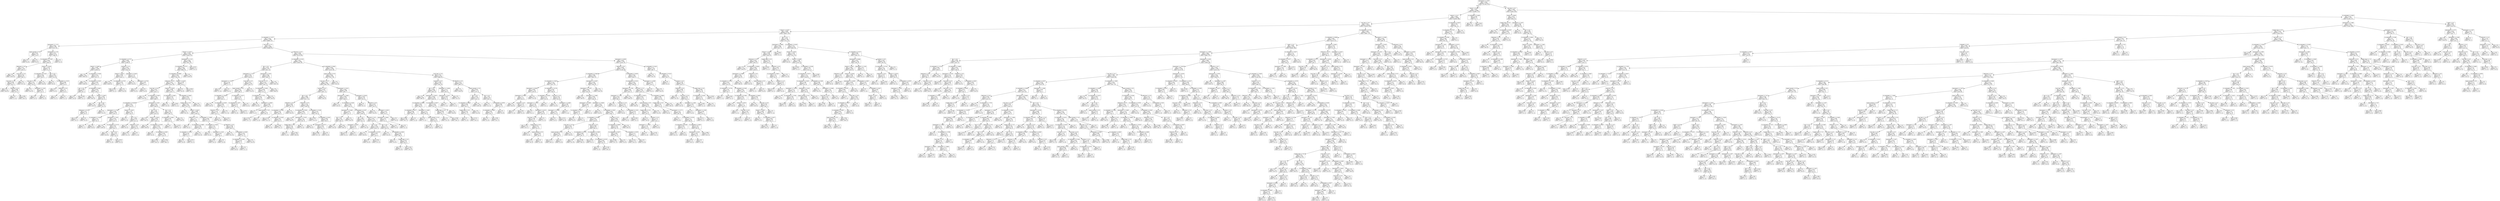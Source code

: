 digraph Tree {
node [shape=box] ;
0 [label="placement <= 1.437\ngini = 0.083\nsamples = 13315\nvalue = [12740, 575]"] ;
1 [label="domctr <= 0.583\ngini = 0.05\nsamples = 10569\nvalue = [10296, 273]"] ;
0 -> 1 [labeldistance=2.5, labelangle=45, headlabel="True"] ;
2 [label="domctr <= 0.11\ngini = 0.049\nsamples = 10560\nvalue = [10294, 266]"] ;
1 -> 2 ;
3 [label="user_day <= 3.5\ngini = 0.047\nsamples = 10483\nvalue = [10230, 253]"] ;
2 -> 3 ;
4 [label="domctr <= 0.025\ngini = 0.038\nsamples = 6755\nvalue = [6623, 132]"] ;
3 -> 4 ;
5 [label="os_extended <= -2.077\ngini = 0.033\nsamples = 5967\nvalue = [5866, 101]"] ;
4 -> 5 ;
6 [label="placement <= -1.12\ngini = 0.094\nsamples = 284\nvalue = [270, 14]"] ;
5 -> 6 ;
7 [label="game console <= 0.5\ngini = 0.48\nsamples = 10\nvalue = [4, 6]"] ;
6 -> 7 ;
8 [label="gini = 0.0\nsamples = 4\nvalue = [4, 0]"] ;
7 -> 8 ;
9 [label="gini = 0.0\nsamples = 6\nvalue = [0, 6]"] ;
7 -> 9 ;
10 [label="placement <= 1.18\ngini = 0.057\nsamples = 274\nvalue = [266, 8]"] ;
6 -> 10 ;
11 [label="os_extended <= -2.291\ngini = 0.043\nsamples = 270\nvalue = [264, 6]"] ;
10 -> 11 ;
12 [label="afternoon <= 0.5\ngini = 0.01\nsamples = 194\nvalue = [193, 1]"] ;
11 -> 12 ;
13 [label="gini = 0.0\nsamples = 103\nvalue = [103, 0]"] ;
12 -> 13 ;
14 [label="user_day <= 2.5\ngini = 0.022\nsamples = 91\nvalue = [90, 1]"] ;
12 -> 14 ;
15 [label="user_day <= 1.5\ngini = 0.036\nsamples = 54\nvalue = [53, 1]"] ;
14 -> 15 ;
16 [label="gini = 0.0\nsamples = 26\nvalue = [26, 0]"] ;
15 -> 16 ;
17 [label="300x250 <= 0.5\ngini = 0.069\nsamples = 28\nvalue = [27, 1]"] ;
15 -> 17 ;
18 [label="gini = 0.0\nsamples = 7\nvalue = [7, 0]"] ;
17 -> 18 ;
19 [label="gini = 0.091\nsamples = 21\nvalue = [20, 1]"] ;
17 -> 19 ;
20 [label="gini = 0.0\nsamples = 37\nvalue = [37, 0]"] ;
14 -> 20 ;
21 [label="domctr <= 0.018\ngini = 0.123\nsamples = 76\nvalue = [71, 5]"] ;
11 -> 21 ;
22 [label="os_extended <= -2.241\ngini = 0.064\nsamples = 60\nvalue = [58, 2]"] ;
21 -> 22 ;
23 [label="user_day <= 2.5\ngini = 0.18\nsamples = 20\nvalue = [18, 2]"] ;
22 -> 23 ;
24 [label="gini = 0.0\nsamples = 14\nvalue = [14, 0]"] ;
23 -> 24 ;
25 [label="placement <= -0.43\ngini = 0.444\nsamples = 6\nvalue = [4, 2]"] ;
23 -> 25 ;
26 [label="gini = 0.0\nsamples = 2\nvalue = [2, 0]"] ;
25 -> 26 ;
27 [label="gini = 0.5\nsamples = 4\nvalue = [2, 2]"] ;
25 -> 27 ;
28 [label="gini = 0.0\nsamples = 40\nvalue = [40, 0]"] ;
22 -> 28 ;
29 [label="day <= 0.5\ngini = 0.305\nsamples = 16\nvalue = [13, 3]"] ;
21 -> 29 ;
30 [label="gini = 0.0\nsamples = 8\nvalue = [8, 0]"] ;
29 -> 30 ;
31 [label="os_extended <= -2.215\ngini = 0.469\nsamples = 8\nvalue = [5, 3]"] ;
29 -> 31 ;
32 [label="gini = 0.0\nsamples = 2\nvalue = [2, 0]"] ;
31 -> 32 ;
33 [label="300x250 <= 0.5\ngini = 0.5\nsamples = 6\nvalue = [3, 3]"] ;
31 -> 33 ;
34 [label="gini = 0.5\nsamples = 4\nvalue = [2, 2]"] ;
33 -> 34 ;
35 [label="gini = 0.5\nsamples = 2\nvalue = [1, 1]"] ;
33 -> 35 ;
36 [label="gini = 0.5\nsamples = 4\nvalue = [2, 2]"] ;
10 -> 36 ;
37 [label="user_day <= 1.5\ngini = 0.03\nsamples = 5683\nvalue = [5596, 87]"] ;
5 -> 37 ;
38 [label="domctr <= 0.013\ngini = 0.018\nsamples = 2442\nvalue = [2420, 22]"] ;
37 -> 38 ;
39 [label="os_extended <= 0.727\ngini = 0.008\nsamples = 1554\nvalue = [1548, 6]"] ;
38 -> 39 ;
40 [label="domctr <= 0.002\ngini = 0.003\nsamples = 1296\nvalue = [1294, 2]"] ;
39 -> 40 ;
41 [label="gini = 0.0\nsamples = 923\nvalue = [923, 0]"] ;
40 -> 41 ;
42 [label="os_extended <= 0.249\ngini = 0.011\nsamples = 373\nvalue = [371, 2]"] ;
40 -> 42 ;
43 [label="gini = 0.0\nsamples = 256\nvalue = [256, 0]"] ;
42 -> 43 ;
44 [label="os_extended <= 0.325\ngini = 0.034\nsamples = 117\nvalue = [115, 2]"] ;
42 -> 44 ;
45 [label="day <= 0.5\ngini = 0.245\nsamples = 7\nvalue = [6, 1]"] ;
44 -> 45 ;
46 [label="gini = 0.0\nsamples = 4\nvalue = [4, 0]"] ;
45 -> 46 ;
47 [label="gini = 0.444\nsamples = 3\nvalue = [2, 1]"] ;
45 -> 47 ;
48 [label="os_extended <= 0.601\ngini = 0.018\nsamples = 110\nvalue = [109, 1]"] ;
44 -> 48 ;
49 [label="gini = 0.0\nsamples = 62\nvalue = [62, 0]"] ;
48 -> 49 ;
50 [label="domctr <= 0.007\ngini = 0.041\nsamples = 48\nvalue = [47, 1]"] ;
48 -> 50 ;
51 [label="gini = 0.0\nsamples = 26\nvalue = [26, 0]"] ;
50 -> 51 ;
52 [label="day <= 0.5\ngini = 0.087\nsamples = 22\nvalue = [21, 1]"] ;
50 -> 52 ;
53 [label="afternoon <= 0.5\ngini = 0.18\nsamples = 10\nvalue = [9, 1]"] ;
52 -> 53 ;
54 [label="gini = 0.32\nsamples = 5\nvalue = [4, 1]"] ;
53 -> 54 ;
55 [label="gini = 0.0\nsamples = 5\nvalue = [5, 0]"] ;
53 -> 55 ;
56 [label="gini = 0.0\nsamples = 12\nvalue = [12, 0]"] ;
52 -> 56 ;
57 [label="position <= 1.5\ngini = 0.031\nsamples = 258\nvalue = [254, 4]"] ;
39 -> 57 ;
58 [label="domctr <= 0.011\ngini = 0.009\nsamples = 227\nvalue = [226, 1]"] ;
57 -> 58 ;
59 [label="gini = 0.0\nsamples = 209\nvalue = [209, 0]"] ;
58 -> 59 ;
60 [label="os_extended <= 0.752\ngini = 0.105\nsamples = 18\nvalue = [17, 1]"] ;
58 -> 60 ;
61 [label="gini = 0.444\nsamples = 3\nvalue = [2, 1]"] ;
60 -> 61 ;
62 [label="gini = 0.0\nsamples = 15\nvalue = [15, 0]"] ;
60 -> 62 ;
63 [label="placement <= 0.452\ngini = 0.175\nsamples = 31\nvalue = [28, 3]"] ;
57 -> 63 ;
64 [label="gini = 0.0\nsamples = 24\nvalue = [24, 0]"] ;
63 -> 64 ;
65 [label="placement <= 0.754\ngini = 0.49\nsamples = 7\nvalue = [4, 3]"] ;
63 -> 65 ;
66 [label="gini = 0.0\nsamples = 3\nvalue = [0, 3]"] ;
65 -> 66 ;
67 [label="gini = 0.0\nsamples = 4\nvalue = [4, 0]"] ;
65 -> 67 ;
68 [label="placement <= 1.121\ngini = 0.035\nsamples = 888\nvalue = [872, 16]"] ;
38 -> 68 ;
69 [label="os_extended <= 0.727\ngini = 0.033\nsamples = 884\nvalue = [869, 15]"] ;
68 -> 69 ;
70 [label="os_extended <= 0.689\ngini = 0.039\nsamples = 755\nvalue = [740, 15]"] ;
69 -> 70 ;
71 [label="afternoon <= 0.5\ngini = 0.037\nsamples = 748\nvalue = [734, 14]"] ;
70 -> 71 ;
72 [label="user_day <= 0.5\ngini = 0.027\nsamples = 517\nvalue = [510, 7]"] ;
71 -> 72 ;
73 [label="gini = 0.0\nsamples = 112\nvalue = [112, 0]"] ;
72 -> 73 ;
74 [label="os_extended <= 0.287\ngini = 0.034\nsamples = 405\nvalue = [398, 7]"] ;
72 -> 74 ;
75 [label="os_extended <= 0.249\ngini = 0.051\nsamples = 154\nvalue = [150, 4]"] ;
74 -> 75 ;
76 [label="placement <= -1.785\ngini = 0.029\nsamples = 134\nvalue = [132, 2]"] ;
75 -> 76 ;
77 [label="os_extended <= -0.455\ngini = 0.18\nsamples = 10\nvalue = [9, 1]"] ;
76 -> 77 ;
78 [label="gini = 0.5\nsamples = 2\nvalue = [1, 1]"] ;
77 -> 78 ;
79 [label="gini = 0.0\nsamples = 8\nvalue = [8, 0]"] ;
77 -> 79 ;
80 [label="placement <= -0.43\ngini = 0.016\nsamples = 124\nvalue = [123, 1]"] ;
76 -> 80 ;
81 [label="gini = 0.0\nsamples = 100\nvalue = [100, 0]"] ;
80 -> 81 ;
82 [label="os_extended <= 0.174\ngini = 0.08\nsamples = 24\nvalue = [23, 1]"] ;
80 -> 82 ;
83 [label="gini = 0.0\nsamples = 19\nvalue = [19, 0]"] ;
82 -> 83 ;
84 [label="day <= 0.5\ngini = 0.32\nsamples = 5\nvalue = [4, 1]"] ;
82 -> 84 ;
85 [label="gini = 0.0\nsamples = 1\nvalue = [1, 0]"] ;
84 -> 85 ;
86 [label="gini = 0.375\nsamples = 4\nvalue = [3, 1]"] ;
84 -> 86 ;
87 [label="domctr <= 0.022\ngini = 0.18\nsamples = 20\nvalue = [18, 2]"] ;
75 -> 87 ;
88 [label="gini = 0.0\nsamples = 3\nvalue = [3, 0]"] ;
87 -> 88 ;
89 [label="day <= 0.5\ngini = 0.208\nsamples = 17\nvalue = [15, 2]"] ;
87 -> 89 ;
90 [label="gini = 0.0\nsamples = 3\nvalue = [3, 0]"] ;
89 -> 90 ;
91 [label="300x250 <= 0.5\ngini = 0.245\nsamples = 14\nvalue = [12, 2]"] ;
89 -> 91 ;
92 [label="gini = 0.26\nsamples = 13\nvalue = [11, 2]"] ;
91 -> 92 ;
93 [label="gini = 0.0\nsamples = 1\nvalue = [1, 0]"] ;
91 -> 93 ;
94 [label="placement <= -0.43\ngini = 0.024\nsamples = 251\nvalue = [248, 3]"] ;
74 -> 94 ;
95 [label="day <= 0.5\ngini = 0.019\nsamples = 212\nvalue = [210, 2]"] ;
94 -> 95 ;
96 [label="gini = 0.0\nsamples = 55\nvalue = [55, 0]"] ;
95 -> 96 ;
97 [label="domctr <= 0.022\ngini = 0.025\nsamples = 157\nvalue = [155, 2]"] ;
95 -> 97 ;
98 [label="gini = 0.0\nsamples = 38\nvalue = [38, 0]"] ;
97 -> 98 ;
99 [label="os_extended <= 0.576\ngini = 0.033\nsamples = 119\nvalue = [117, 2]"] ;
97 -> 99 ;
100 [label="gini = 0.0\nsamples = 4\nvalue = [4, 0]"] ;
99 -> 100 ;
101 [label="os_extended <= 0.601\ngini = 0.034\nsamples = 115\nvalue = [113, 2]"] ;
99 -> 101 ;
102 [label="gini = 0.043\nsamples = 45\nvalue = [44, 1]"] ;
101 -> 102 ;
103 [label="gini = 0.028\nsamples = 70\nvalue = [69, 1]"] ;
101 -> 103 ;
104 [label="day <= 0.5\ngini = 0.05\nsamples = 39\nvalue = [38, 1]"] ;
94 -> 104 ;
105 [label="os_extended <= 0.601\ngini = 0.165\nsamples = 11\nvalue = [10, 1]"] ;
104 -> 105 ;
106 [label="gini = 0.0\nsamples = 7\nvalue = [7, 0]"] ;
105 -> 106 ;
107 [label="gini = 0.375\nsamples = 4\nvalue = [3, 1]"] ;
105 -> 107 ;
108 [label="gini = 0.0\nsamples = 28\nvalue = [28, 0]"] ;
104 -> 108 ;
109 [label="domctr <= 0.015\ngini = 0.059\nsamples = 231\nvalue = [224, 7]"] ;
71 -> 109 ;
110 [label="os_extended <= 0.601\ngini = 0.219\nsamples = 16\nvalue = [14, 2]"] ;
109 -> 110 ;
111 [label="gini = 0.0\nsamples = 13\nvalue = [13, 0]"] ;
110 -> 111 ;
112 [label="gini = 0.444\nsamples = 3\nvalue = [1, 2]"] ;
110 -> 112 ;
113 [label="os_extended <= 0.601\ngini = 0.045\nsamples = 215\nvalue = [210, 5]"] ;
109 -> 113 ;
114 [label="supply_type <= 0.5\ngini = 0.06\nsamples = 162\nvalue = [157, 5]"] ;
113 -> 114 ;
115 [label="gini = 0.0\nsamples = 51\nvalue = [51, 0]"] ;
114 -> 115 ;
116 [label="domctr <= 0.021\ngini = 0.086\nsamples = 111\nvalue = [106, 5]"] ;
114 -> 116 ;
117 [label="300x250 <= 0.5\ngini = 0.17\nsamples = 32\nvalue = [29, 3]"] ;
116 -> 117 ;
118 [label="gini = 0.0\nsamples = 2\nvalue = [0, 2]"] ;
117 -> 118 ;
119 [label="os_extended <= 0.086\ngini = 0.064\nsamples = 30\nvalue = [29, 1]"] ;
117 -> 119 ;
120 [label="os_extended <= -0.241\ngini = 0.219\nsamples = 8\nvalue = [7, 1]"] ;
119 -> 120 ;
121 [label="gini = 0.0\nsamples = 4\nvalue = [4, 0]"] ;
120 -> 121 ;
122 [label="gini = 0.375\nsamples = 4\nvalue = [3, 1]"] ;
120 -> 122 ;
123 [label="gini = 0.0\nsamples = 22\nvalue = [22, 0]"] ;
119 -> 123 ;
124 [label="os_extended <= -0.266\ngini = 0.049\nsamples = 79\nvalue = [77, 2]"] ;
116 -> 124 ;
125 [label="os_extended <= -0.455\ngini = 0.18\nsamples = 10\nvalue = [9, 1]"] ;
124 -> 125 ;
126 [label="gini = 0.0\nsamples = 3\nvalue = [3, 0]"] ;
125 -> 126 ;
127 [label="placement <= -0.43\ngini = 0.245\nsamples = 7\nvalue = [6, 1]"] ;
125 -> 127 ;
128 [label="gini = 0.32\nsamples = 5\nvalue = [4, 1]"] ;
127 -> 128 ;
129 [label="gini = 0.0\nsamples = 2\nvalue = [2, 0]"] ;
127 -> 129 ;
130 [label="300x250 <= 0.5\ngini = 0.029\nsamples = 69\nvalue = [68, 1]"] ;
124 -> 130 ;
131 [label="gini = 0.0\nsamples = 51\nvalue = [51, 0]"] ;
130 -> 131 ;
132 [label="os_extended <= 0.363\ngini = 0.105\nsamples = 18\nvalue = [17, 1]"] ;
130 -> 132 ;
133 [label="os_extended <= 0.249\ngini = 0.219\nsamples = 8\nvalue = [7, 1]"] ;
132 -> 133 ;
134 [label="gini = 0.0\nsamples = 6\nvalue = [6, 0]"] ;
133 -> 134 ;
135 [label="gini = 0.5\nsamples = 2\nvalue = [1, 1]"] ;
133 -> 135 ;
136 [label="gini = 0.0\nsamples = 10\nvalue = [10, 0]"] ;
132 -> 136 ;
137 [label="gini = 0.0\nsamples = 53\nvalue = [53, 0]"] ;
113 -> 137 ;
138 [label="domctr <= 0.019\ngini = 0.245\nsamples = 7\nvalue = [6, 1]"] ;
70 -> 138 ;
139 [label="gini = 0.0\nsamples = 4\nvalue = [4, 0]"] ;
138 -> 139 ;
140 [label="gini = 0.444\nsamples = 3\nvalue = [2, 1]"] ;
138 -> 140 ;
141 [label="gini = 0.0\nsamples = 129\nvalue = [129, 0]"] ;
69 -> 141 ;
142 [label="gini = 0.375\nsamples = 4\nvalue = [3, 1]"] ;
68 -> 142 ;
143 [label="afternoon <= 0.5\ngini = 0.039\nsamples = 3241\nvalue = [3176, 65]"] ;
37 -> 143 ;
144 [label="os_extended <= 0.224\ngini = 0.03\nsamples = 1954\nvalue = [1924, 30]"] ;
143 -> 144 ;
145 [label="day <= 0.5\ngini = 0.013\nsamples = 615\nvalue = [611, 4]"] ;
144 -> 145 ;
146 [label="placement <= -1.0\ngini = 0.039\nsamples = 152\nvalue = [149, 3]"] ;
145 -> 146 ;
147 [label="placement <= -1.43\ngini = 0.219\nsamples = 8\nvalue = [7, 1]"] ;
146 -> 147 ;
148 [label="gini = 0.0\nsamples = 7\nvalue = [7, 0]"] ;
147 -> 148 ;
149 [label="gini = 0.0\nsamples = 1\nvalue = [0, 1]"] ;
147 -> 149 ;
150 [label="user_day <= 2.5\ngini = 0.027\nsamples = 144\nvalue = [142, 2]"] ;
146 -> 150 ;
151 [label="game console <= 0.5\ngini = 0.057\nsamples = 68\nvalue = [66, 2]"] ;
150 -> 151 ;
152 [label="os_extended <= -0.052\ngini = 0.034\nsamples = 57\nvalue = [56, 1]"] ;
151 -> 152 ;
153 [label="gini = 0.0\nsamples = 26\nvalue = [26, 0]"] ;
152 -> 153 ;
154 [label="os_extended <= 0.023\ngini = 0.062\nsamples = 31\nvalue = [30, 1]"] ;
152 -> 154 ;
155 [label="300x250 <= 0.5\ngini = 0.133\nsamples = 14\nvalue = [13, 1]"] ;
154 -> 155 ;
156 [label="gini = 0.0\nsamples = 9\nvalue = [9, 0]"] ;
155 -> 156 ;
157 [label="gini = 0.32\nsamples = 5\nvalue = [4, 1]"] ;
155 -> 157 ;
158 [label="gini = 0.0\nsamples = 17\nvalue = [17, 0]"] ;
154 -> 158 ;
159 [label="os_extended <= -0.317\ngini = 0.165\nsamples = 11\nvalue = [10, 1]"] ;
151 -> 159 ;
160 [label="os_extended <= -0.87\ngini = 0.278\nsamples = 6\nvalue = [5, 1]"] ;
159 -> 160 ;
161 [label="gini = 0.0\nsamples = 2\nvalue = [2, 0]"] ;
160 -> 161 ;
162 [label="gini = 0.375\nsamples = 4\nvalue = [3, 1]"] ;
160 -> 162 ;
163 [label="gini = 0.0\nsamples = 5\nvalue = [5, 0]"] ;
159 -> 163 ;
164 [label="gini = 0.0\nsamples = 76\nvalue = [76, 0]"] ;
150 -> 164 ;
165 [label="placement <= -0.55\ngini = 0.004\nsamples = 463\nvalue = [462, 1]"] ;
145 -> 165 ;
166 [label="user_day <= 2.5\ngini = 0.012\nsamples = 162\nvalue = [161, 1]"] ;
165 -> 166 ;
167 [label="os_extended <= -0.304\ngini = 0.026\nsamples = 76\nvalue = [75, 1]"] ;
166 -> 167 ;
168 [label="os_extended <= -0.719\ngini = 0.054\nsamples = 36\nvalue = [35, 1]"] ;
167 -> 168 ;
169 [label="gini = 0.0\nsamples = 16\nvalue = [16, 0]"] ;
168 -> 169 ;
170 [label="placement <= -0.901\ngini = 0.095\nsamples = 20\nvalue = [19, 1]"] ;
168 -> 170 ;
171 [label="gini = 0.0\nsamples = 1\nvalue = [1, 0]"] ;
170 -> 171 ;
172 [label="game console <= 0.5\ngini = 0.1\nsamples = 19\nvalue = [18, 1]"] ;
170 -> 172 ;
173 [label="gini = 0.105\nsamples = 18\nvalue = [17, 1]"] ;
172 -> 173 ;
174 [label="gini = 0.0\nsamples = 1\nvalue = [1, 0]"] ;
172 -> 174 ;
175 [label="gini = 0.0\nsamples = 40\nvalue = [40, 0]"] ;
167 -> 175 ;
176 [label="gini = 0.0\nsamples = 86\nvalue = [86, 0]"] ;
166 -> 176 ;
177 [label="gini = 0.0\nsamples = 301\nvalue = [301, 0]"] ;
165 -> 177 ;
178 [label="os_extended <= 0.601\ngini = 0.038\nsamples = 1339\nvalue = [1313, 26]"] ;
144 -> 178 ;
179 [label="game console <= 0.5\ngini = 0.055\nsamples = 635\nvalue = [617, 18]"] ;
178 -> 179 ;
180 [label="user_day <= 2.5\ngini = 0.06\nsamples = 580\nvalue = [562, 18]"] ;
179 -> 180 ;
181 [label="position <= 0.5\ngini = 0.078\nsamples = 272\nvalue = [261, 11]"] ;
180 -> 181 ;
182 [label="day <= 0.5\ngini = 0.088\nsamples = 238\nvalue = [227, 11]"] ;
181 -> 182 ;
183 [label="300x250 <= 0.5\ngini = 0.056\nsamples = 69\nvalue = [67, 2]"] ;
182 -> 183 ;
184 [label="os_extended <= 0.249\ngini = 0.105\nsamples = 36\nvalue = [34, 2]"] ;
183 -> 184 ;
185 [label="gini = 0.153\nsamples = 12\nvalue = [11, 1]"] ;
184 -> 185 ;
186 [label="os_extended <= 0.425\ngini = 0.08\nsamples = 24\nvalue = [23, 1]"] ;
184 -> 186 ;
187 [label="gini = 0.0\nsamples = 2\nvalue = [2, 0]"] ;
186 -> 187 ;
188 [label="gini = 0.087\nsamples = 22\nvalue = [21, 1]"] ;
186 -> 188 ;
189 [label="gini = 0.0\nsamples = 33\nvalue = [33, 0]"] ;
183 -> 189 ;
190 [label="300x250 <= 0.5\ngini = 0.101\nsamples = 169\nvalue = [160, 9]"] ;
182 -> 190 ;
191 [label="os_extended <= 0.564\ngini = 0.085\nsamples = 112\nvalue = [107, 5]"] ;
190 -> 191 ;
192 [label="gini = 0.0\nsamples = 46\nvalue = [46, 0]"] ;
191 -> 192 ;
193 [label="placement <= -0.225\ngini = 0.14\nsamples = 66\nvalue = [61, 5]"] ;
191 -> 193 ;
194 [label="supply_type <= 0.5\ngini = 0.144\nsamples = 64\nvalue = [59, 5]"] ;
193 -> 194 ;
195 [label="gini = 0.0\nsamples = 1\nvalue = [1, 0]"] ;
194 -> 195 ;
196 [label="gini = 0.146\nsamples = 63\nvalue = [58, 5]"] ;
194 -> 196 ;
197 [label="gini = 0.0\nsamples = 2\nvalue = [2, 0]"] ;
193 -> 197 ;
198 [label="os_extended <= 0.249\ngini = 0.131\nsamples = 57\nvalue = [53, 4]"] ;
190 -> 198 ;
199 [label="gini = 0.291\nsamples = 17\nvalue = [14, 3]"] ;
198 -> 199 ;
200 [label="os_extended <= 0.501\ngini = 0.049\nsamples = 40\nvalue = [39, 1]"] ;
198 -> 200 ;
201 [label="gini = 0.0\nsamples = 8\nvalue = [8, 0]"] ;
200 -> 201 ;
202 [label="placement <= 0.271\ngini = 0.061\nsamples = 32\nvalue = [31, 1]"] ;
200 -> 202 ;
203 [label="gini = 0.069\nsamples = 28\nvalue = [27, 1]"] ;
202 -> 203 ;
204 [label="gini = 0.0\nsamples = 4\nvalue = [4, 0]"] ;
202 -> 204 ;
205 [label="gini = 0.0\nsamples = 34\nvalue = [34, 0]"] ;
181 -> 205 ;
206 [label="placement <= 0.011\ngini = 0.044\nsamples = 308\nvalue = [301, 7]"] ;
180 -> 206 ;
207 [label="placement <= -0.901\ngini = 0.036\nsamples = 273\nvalue = [268, 5]"] ;
206 -> 207 ;
208 [label="gini = 0.0\nsamples = 16\nvalue = [16, 0]"] ;
207 -> 208 ;
209 [label="os_extended <= 0.249\ngini = 0.038\nsamples = 257\nvalue = [252, 5]"] ;
207 -> 209 ;
210 [label="placement <= -0.494\ngini = 0.027\nsamples = 73\nvalue = [72, 1]"] ;
209 -> 210 ;
211 [label="day <= 0.5\ngini = 0.04\nsamples = 49\nvalue = [48, 1]"] ;
210 -> 211 ;
212 [label="gini = 0.0\nsamples = 10\nvalue = [10, 0]"] ;
211 -> 212 ;
213 [label="gini = 0.05\nsamples = 39\nvalue = [38, 1]"] ;
211 -> 213 ;
214 [label="gini = 0.0\nsamples = 24\nvalue = [24, 0]"] ;
210 -> 214 ;
215 [label="os_extended <= 0.287\ngini = 0.043\nsamples = 184\nvalue = [180, 4]"] ;
209 -> 215 ;
216 [label="day <= 0.5\ngini = 0.083\nsamples = 23\nvalue = [22, 1]"] ;
215 -> 216 ;
217 [label="placement <= -0.43\ngini = 0.219\nsamples = 8\nvalue = [7, 1]"] ;
216 -> 217 ;
218 [label="gini = 0.278\nsamples = 6\nvalue = [5, 1]"] ;
217 -> 218 ;
219 [label="gini = 0.0\nsamples = 2\nvalue = [2, 0]"] ;
217 -> 219 ;
220 [label="gini = 0.0\nsamples = 15\nvalue = [15, 0]"] ;
216 -> 220 ;
221 [label="300x250 <= 0.5\ngini = 0.037\nsamples = 161\nvalue = [158, 3]"] ;
215 -> 221 ;
222 [label="day <= 0.5\ngini = 0.019\nsamples = 106\nvalue = [105, 1]"] ;
221 -> 222 ;
223 [label="gini = 0.0\nsamples = 29\nvalue = [29, 0]"] ;
222 -> 223 ;
224 [label="os_extended <= 0.576\ngini = 0.026\nsamples = 77\nvalue = [76, 1]"] ;
222 -> 224 ;
225 [label="gini = 0.0\nsamples = 4\nvalue = [4, 0]"] ;
224 -> 225 ;
226 [label="gini = 0.027\nsamples = 73\nvalue = [72, 1]"] ;
224 -> 226 ;
227 [label="day <= 0.5\ngini = 0.07\nsamples = 55\nvalue = [53, 2]"] ;
221 -> 227 ;
228 [label="gini = 0.0\nsamples = 14\nvalue = [14, 0]"] ;
227 -> 228 ;
229 [label="os_extended <= 0.564\ngini = 0.093\nsamples = 41\nvalue = [39, 2]"] ;
227 -> 229 ;
230 [label="gini = 0.0\nsamples = 4\nvalue = [4, 0]"] ;
229 -> 230 ;
231 [label="supply_type <= 0.5\ngini = 0.102\nsamples = 37\nvalue = [35, 2]"] ;
229 -> 231 ;
232 [label="gini = 0.0\nsamples = 1\nvalue = [1, 0]"] ;
231 -> 232 ;
233 [label="gini = 0.105\nsamples = 36\nvalue = [34, 2]"] ;
231 -> 233 ;
234 [label="placement <= 0.016\ngini = 0.108\nsamples = 35\nvalue = [33, 2]"] ;
206 -> 234 ;
235 [label="gini = 0.0\nsamples = 1\nvalue = [0, 1]"] ;
234 -> 235 ;
236 [label="300x250 <= 0.5\ngini = 0.057\nsamples = 34\nvalue = [33, 1]"] ;
234 -> 236 ;
237 [label="gini = 0.0\nsamples = 24\nvalue = [24, 0]"] ;
236 -> 237 ;
238 [label="placement <= 0.921\ngini = 0.18\nsamples = 10\nvalue = [9, 1]"] ;
236 -> 238 ;
239 [label="placement <= 0.801\ngini = 0.32\nsamples = 5\nvalue = [4, 1]"] ;
238 -> 239 ;
240 [label="gini = 0.0\nsamples = 3\nvalue = [3, 0]"] ;
239 -> 240 ;
241 [label="gini = 0.5\nsamples = 2\nvalue = [1, 1]"] ;
239 -> 241 ;
242 [label="gini = 0.0\nsamples = 5\nvalue = [5, 0]"] ;
238 -> 242 ;
243 [label="gini = 0.0\nsamples = 55\nvalue = [55, 0]"] ;
179 -> 243 ;
244 [label="user_day <= 2.5\ngini = 0.022\nsamples = 704\nvalue = [696, 8]"] ;
178 -> 244 ;
245 [label="position <= 0.5\ngini = 0.035\nsamples = 337\nvalue = [331, 6]"] ;
244 -> 245 ;
246 [label="day <= 0.5\ngini = 0.026\nsamples = 305\nvalue = [301, 4]"] ;
245 -> 246 ;
247 [label="gini = 0.0\nsamples = 96\nvalue = [96, 0]"] ;
246 -> 247 ;
248 [label="placement <= -0.457\ngini = 0.038\nsamples = 209\nvalue = [205, 4]"] ;
246 -> 248 ;
249 [label="os_extended <= 0.803\ngini = 0.058\nsamples = 101\nvalue = [98, 3]"] ;
248 -> 249 ;
250 [label="os_extended <= 0.677\ngini = 0.029\nsamples = 69\nvalue = [68, 1]"] ;
249 -> 250 ;
251 [label="gini = 0.029\nsamples = 68\nvalue = [67, 1]"] ;
250 -> 251 ;
252 [label="gini = 0.0\nsamples = 1\nvalue = [1, 0]"] ;
250 -> 252 ;
253 [label="placement <= -0.901\ngini = 0.117\nsamples = 32\nvalue = [30, 2]"] ;
249 -> 253 ;
254 [label="gini = 0.0\nsamples = 7\nvalue = [7, 0]"] ;
253 -> 254 ;
255 [label="game console <= 0.5\ngini = 0.147\nsamples = 25\nvalue = [23, 2]"] ;
253 -> 255 ;
256 [label="gini = 0.172\nsamples = 21\nvalue = [19, 2]"] ;
255 -> 256 ;
257 [label="gini = 0.0\nsamples = 4\nvalue = [4, 0]"] ;
255 -> 257 ;
258 [label="os_extended <= 0.627\ngini = 0.018\nsamples = 108\nvalue = [107, 1]"] ;
248 -> 258 ;
259 [label="supply_type <= 0.5\ngini = 0.038\nsamples = 52\nvalue = [51, 1]"] ;
258 -> 259 ;
260 [label="gini = 0.0\nsamples = 11\nvalue = [11, 0]"] ;
259 -> 260 ;
261 [label="gini = 0.048\nsamples = 41\nvalue = [40, 1]"] ;
259 -> 261 ;
262 [label="gini = 0.0\nsamples = 56\nvalue = [56, 0]"] ;
258 -> 262 ;
263 [label="placement <= -0.384\ngini = 0.117\nsamples = 32\nvalue = [30, 2]"] ;
245 -> 263 ;
264 [label="placement <= -0.57\ngini = 0.298\nsamples = 11\nvalue = [9, 2]"] ;
263 -> 264 ;
265 [label="gini = 0.0\nsamples = 7\nvalue = [7, 0]"] ;
264 -> 265 ;
266 [label="gini = 0.5\nsamples = 4\nvalue = [2, 2]"] ;
264 -> 266 ;
267 [label="gini = 0.0\nsamples = 21\nvalue = [21, 0]"] ;
263 -> 267 ;
268 [label="300x250 <= 0.5\ngini = 0.011\nsamples = 367\nvalue = [365, 2]"] ;
244 -> 268 ;
269 [label="gini = 0.0\nsamples = 195\nvalue = [195, 0]"] ;
268 -> 269 ;
270 [label="game console <= 0.5\ngini = 0.023\nsamples = 172\nvalue = [170, 2]"] ;
268 -> 270 ;
271 [label="day <= 0.5\ngini = 0.015\nsamples = 133\nvalue = [132, 1]"] ;
270 -> 271 ;
272 [label="os_extended <= 0.664\ngini = 0.059\nsamples = 33\nvalue = [32, 1]"] ;
271 -> 272 ;
273 [label="supply_type <= 0.5\ngini = 0.105\nsamples = 18\nvalue = [17, 1]"] ;
272 -> 273 ;
274 [label="gini = 0.0\nsamples = 1\nvalue = [1, 0]"] ;
273 -> 274 ;
275 [label="gini = 0.111\nsamples = 17\nvalue = [16, 1]"] ;
273 -> 275 ;
276 [label="gini = 0.0\nsamples = 15\nvalue = [15, 0]"] ;
272 -> 276 ;
277 [label="gini = 0.0\nsamples = 100\nvalue = [100, 0]"] ;
271 -> 277 ;
278 [label="day <= 0.5\ngini = 0.05\nsamples = 39\nvalue = [38, 1]"] ;
270 -> 278 ;
279 [label="gini = 0.0\nsamples = 11\nvalue = [11, 0]"] ;
278 -> 279 ;
280 [label="os_extended <= 0.878\ngini = 0.069\nsamples = 28\nvalue = [27, 1]"] ;
278 -> 280 ;
281 [label="os_extended <= 0.803\ngini = 0.08\nsamples = 24\nvalue = [23, 1]"] ;
280 -> 281 ;
282 [label="gini = 0.0\nsamples = 2\nvalue = [2, 0]"] ;
281 -> 282 ;
283 [label="gini = 0.087\nsamples = 22\nvalue = [21, 1]"] ;
281 -> 283 ;
284 [label="gini = 0.0\nsamples = 4\nvalue = [4, 0]"] ;
280 -> 284 ;
285 [label="placement <= 0.828\ngini = 0.053\nsamples = 1287\nvalue = [1252, 35]"] ;
143 -> 285 ;
286 [label="300x250 <= 0.5\ngini = 0.046\nsamples = 1184\nvalue = [1156, 28]"] ;
285 -> 286 ;
287 [label="os_extended <= 0.048\ngini = 0.065\nsamples = 623\nvalue = [602, 21]"] ;
286 -> 287 ;
288 [label="os_extended <= -0.455\ngini = 0.113\nsamples = 199\nvalue = [187, 12]"] ;
287 -> 288 ;
289 [label="placement <= 0.004\ngini = 0.044\nsamples = 132\nvalue = [129, 3]"] ;
288 -> 289 ;
290 [label="placement <= 0.003\ngini = 0.1\nsamples = 57\nvalue = [54, 3]"] ;
289 -> 290 ;
291 [label="gini = 0.0\nsamples = 45\nvalue = [45, 0]"] ;
290 -> 291 ;
292 [label="position <= 0.5\ngini = 0.375\nsamples = 12\nvalue = [9, 3]"] ;
290 -> 292 ;
293 [label="gini = 0.0\nsamples = 7\nvalue = [7, 0]"] ;
292 -> 293 ;
294 [label="gini = 0.48\nsamples = 5\nvalue = [2, 3]"] ;
292 -> 294 ;
295 [label="gini = 0.0\nsamples = 75\nvalue = [75, 0]"] ;
289 -> 295 ;
296 [label="os_extended <= -0.178\ngini = 0.233\nsamples = 67\nvalue = [58, 9]"] ;
288 -> 296 ;
297 [label="os_extended <= -0.254\ngini = 0.312\nsamples = 31\nvalue = [25, 6]"] ;
296 -> 297 ;
298 [label="placement <= -1.231\ngini = 0.278\nsamples = 30\nvalue = [25, 5]"] ;
297 -> 298 ;
299 [label="gini = 0.0\nsamples = 1\nvalue = [0, 1]"] ;
298 -> 299 ;
300 [label="placement <= 0.013\ngini = 0.238\nsamples = 29\nvalue = [25, 4]"] ;
298 -> 300 ;
301 [label="user_day <= 2.5\ngini = 0.198\nsamples = 27\nvalue = [24, 3]"] ;
300 -> 301 ;
302 [label="gini = 0.133\nsamples = 14\nvalue = [13, 1]"] ;
301 -> 302 ;
303 [label="supply_type <= 0.5\ngini = 0.26\nsamples = 13\nvalue = [11, 2]"] ;
301 -> 303 ;
304 [label="gini = 0.0\nsamples = 2\nvalue = [2, 0]"] ;
303 -> 304 ;
305 [label="game console <= 0.5\ngini = 0.298\nsamples = 11\nvalue = [9, 2]"] ;
303 -> 305 ;
306 [label="gini = 0.32\nsamples = 10\nvalue = [8, 2]"] ;
305 -> 306 ;
307 [label="gini = 0.0\nsamples = 1\nvalue = [1, 0]"] ;
305 -> 307 ;
308 [label="gini = 0.5\nsamples = 2\nvalue = [1, 1]"] ;
300 -> 308 ;
309 [label="gini = 0.0\nsamples = 1\nvalue = [0, 1]"] ;
297 -> 309 ;
310 [label="user_day <= 2.5\ngini = 0.153\nsamples = 36\nvalue = [33, 3]"] ;
296 -> 310 ;
311 [label="gini = 0.0\nsamples = 14\nvalue = [14, 0]"] ;
310 -> 311 ;
312 [label="placement <= -0.494\ngini = 0.236\nsamples = 22\nvalue = [19, 3]"] ;
310 -> 312 ;
313 [label="placement <= -0.846\ngini = 0.32\nsamples = 15\nvalue = [12, 3]"] ;
312 -> 313 ;
314 [label="gini = 0.0\nsamples = 3\nvalue = [3, 0]"] ;
313 -> 314 ;
315 [label="gini = 0.375\nsamples = 12\nvalue = [9, 3]"] ;
313 -> 315 ;
316 [label="gini = 0.0\nsamples = 7\nvalue = [7, 0]"] ;
312 -> 316 ;
317 [label="placement <= -0.497\ngini = 0.042\nsamples = 424\nvalue = [415, 9]"] ;
287 -> 317 ;
318 [label="placement <= -1.231\ngini = 0.054\nsamples = 323\nvalue = [314, 9]"] ;
317 -> 318 ;
319 [label="gini = 0.0\nsamples = 49\nvalue = [49, 0]"] ;
318 -> 319 ;
320 [label="placement <= -1.009\ngini = 0.064\nsamples = 274\nvalue = [265, 9]"] ;
318 -> 320 ;
321 [label="placement <= -1.009\ngini = 0.346\nsamples = 9\nvalue = [7, 2]"] ;
320 -> 321 ;
322 [label="os_extended <= 0.627\ngini = 0.219\nsamples = 8\nvalue = [7, 1]"] ;
321 -> 322 ;
323 [label="gini = 0.0\nsamples = 6\nvalue = [6, 0]"] ;
322 -> 323 ;
324 [label="gini = 0.5\nsamples = 2\nvalue = [1, 1]"] ;
322 -> 324 ;
325 [label="gini = 0.0\nsamples = 1\nvalue = [0, 1]"] ;
321 -> 325 ;
326 [label="placement <= -0.646\ngini = 0.051\nsamples = 265\nvalue = [258, 7]"] ;
320 -> 326 ;
327 [label="gini = 0.0\nsamples = 18\nvalue = [18, 0]"] ;
326 -> 327 ;
328 [label="os_extended <= 0.601\ngini = 0.055\nsamples = 247\nvalue = [240, 7]"] ;
326 -> 328 ;
329 [label="os_extended <= 0.249\ngini = 0.067\nsamples = 145\nvalue = [140, 5]"] ;
328 -> 329 ;
330 [label="user_day <= 2.5\ngini = 0.034\nsamples = 58\nvalue = [57, 1]"] ;
329 -> 330 ;
331 [label="game console <= 0.5\ngini = 0.067\nsamples = 29\nvalue = [28, 1]"] ;
330 -> 331 ;
332 [label="gini = 0.071\nsamples = 27\nvalue = [26, 1]"] ;
331 -> 332 ;
333 [label="gini = 0.0\nsamples = 2\nvalue = [2, 0]"] ;
331 -> 333 ;
334 [label="gini = 0.0\nsamples = 29\nvalue = [29, 0]"] ;
330 -> 334 ;
335 [label="user_day <= 2.5\ngini = 0.088\nsamples = 87\nvalue = [83, 4]"] ;
329 -> 335 ;
336 [label="os_extended <= 0.576\ngini = 0.046\nsamples = 42\nvalue = [41, 1]"] ;
335 -> 336 ;
337 [label="gini = 0.0\nsamples = 11\nvalue = [11, 0]"] ;
336 -> 337 ;
338 [label="gini = 0.062\nsamples = 31\nvalue = [30, 1]"] ;
336 -> 338 ;
339 [label="os_extended <= 0.363\ngini = 0.124\nsamples = 45\nvalue = [42, 3]"] ;
335 -> 339 ;
340 [label="gini = 0.278\nsamples = 6\nvalue = [5, 1]"] ;
339 -> 340 ;
341 [label="os_extended <= 0.576\ngini = 0.097\nsamples = 39\nvalue = [37, 2]"] ;
339 -> 341 ;
342 [label="gini = 0.0\nsamples = 2\nvalue = [2, 0]"] ;
341 -> 342 ;
343 [label="gini = 0.102\nsamples = 37\nvalue = [35, 2]"] ;
341 -> 343 ;
344 [label="user_day <= 2.5\ngini = 0.038\nsamples = 102\nvalue = [100, 2]"] ;
328 -> 344 ;
345 [label="os_extended <= 0.803\ngini = 0.078\nsamples = 49\nvalue = [47, 2]"] ;
344 -> 345 ;
346 [label="os_extended <= 0.627\ngini = 0.061\nsamples = 32\nvalue = [31, 1]"] ;
345 -> 346 ;
347 [label="gini = 0.069\nsamples = 28\nvalue = [27, 1]"] ;
346 -> 347 ;
348 [label="gini = 0.0\nsamples = 4\nvalue = [4, 0]"] ;
346 -> 348 ;
349 [label="os_extended <= 0.878\ngini = 0.111\nsamples = 17\nvalue = [16, 1]"] ;
345 -> 349 ;
350 [label="gini = 0.124\nsamples = 15\nvalue = [14, 1]"] ;
349 -> 350 ;
351 [label="gini = 0.0\nsamples = 2\nvalue = [2, 0]"] ;
349 -> 351 ;
352 [label="gini = 0.0\nsamples = 53\nvalue = [53, 0]"] ;
344 -> 352 ;
353 [label="gini = 0.0\nsamples = 101\nvalue = [101, 0]"] ;
317 -> 353 ;
354 [label="os_extended <= 0.878\ngini = 0.025\nsamples = 561\nvalue = [554, 7]"] ;
286 -> 354 ;
355 [label="os_extended <= 0.224\ngini = 0.022\nsamples = 550\nvalue = [544, 6]"] ;
354 -> 355 ;
356 [label="placement <= -1.38\ngini = 0.006\nsamples = 313\nvalue = [312, 1]"] ;
355 -> 356 ;
357 [label="placement <= -1.38\ngini = 0.023\nsamples = 87\nvalue = [86, 1]"] ;
356 -> 357 ;
358 [label="gini = 0.0\nsamples = 72\nvalue = [72, 0]"] ;
357 -> 358 ;
359 [label="user_day <= 2.5\ngini = 0.124\nsamples = 15\nvalue = [14, 1]"] ;
357 -> 359 ;
360 [label="gini = 0.0\nsamples = 9\nvalue = [9, 0]"] ;
359 -> 360 ;
361 [label="os_extended <= -0.43\ngini = 0.278\nsamples = 6\nvalue = [5, 1]"] ;
359 -> 361 ;
362 [label="gini = 0.0\nsamples = 3\nvalue = [3, 0]"] ;
361 -> 362 ;
363 [label="gini = 0.444\nsamples = 3\nvalue = [2, 1]"] ;
361 -> 363 ;
364 [label="gini = 0.0\nsamples = 226\nvalue = [226, 0]"] ;
356 -> 364 ;
365 [label="user_day <= 2.5\ngini = 0.041\nsamples = 237\nvalue = [232, 5]"] ;
355 -> 365 ;
366 [label="os_extended <= 0.815\ngini = 0.016\nsamples = 123\nvalue = [122, 1]"] ;
365 -> 366 ;
367 [label="gini = 0.0\nsamples = 83\nvalue = [83, 0]"] ;
366 -> 367 ;
368 [label="game console <= 0.5\ngini = 0.049\nsamples = 40\nvalue = [39, 1]"] ;
366 -> 368 ;
369 [label="supply_type <= 0.5\ngini = 0.077\nsamples = 25\nvalue = [24, 1]"] ;
368 -> 369 ;
370 [label="gini = 0.0\nsamples = 8\nvalue = [8, 0]"] ;
369 -> 370 ;
371 [label="position <= 0.5\ngini = 0.111\nsamples = 17\nvalue = [16, 1]"] ;
369 -> 371 ;
372 [label="placement <= -1.238\ngini = 0.133\nsamples = 14\nvalue = [13, 1]"] ;
371 -> 372 ;
373 [label="gini = 0.0\nsamples = 1\nvalue = [1, 0]"] ;
372 -> 373 ;
374 [label="gini = 0.142\nsamples = 13\nvalue = [12, 1]"] ;
372 -> 374 ;
375 [label="gini = 0.0\nsamples = 3\nvalue = [3, 0]"] ;
371 -> 375 ;
376 [label="gini = 0.0\nsamples = 15\nvalue = [15, 0]"] ;
368 -> 376 ;
377 [label="os_extended <= 0.664\ngini = 0.068\nsamples = 114\nvalue = [110, 4]"] ;
365 -> 377 ;
378 [label="supply_type <= 0.5\ngini = 0.102\nsamples = 74\nvalue = [70, 4]"] ;
377 -> 378 ;
379 [label="gini = 0.0\nsamples = 8\nvalue = [8, 0]"] ;
378 -> 379 ;
380 [label="placement <= -0.771\ngini = 0.114\nsamples = 66\nvalue = [62, 4]"] ;
378 -> 380 ;
381 [label="gini = 0.0\nsamples = 2\nvalue = [2, 0]"] ;
380 -> 381 ;
382 [label="os_extended <= 0.576\ngini = 0.117\nsamples = 64\nvalue = [60, 4]"] ;
380 -> 382 ;
383 [label="os_extended <= 0.249\ngini = 0.087\nsamples = 22\nvalue = [21, 1]"] ;
382 -> 383 ;
384 [label="gini = 0.133\nsamples = 14\nvalue = [13, 1]"] ;
383 -> 384 ;
385 [label="gini = 0.0\nsamples = 8\nvalue = [8, 0]"] ;
383 -> 385 ;
386 [label="os_extended <= 0.601\ngini = 0.133\nsamples = 42\nvalue = [39, 3]"] ;
382 -> 386 ;
387 [label="placement <= 0.26\ngini = 0.165\nsamples = 22\nvalue = [20, 2]"] ;
386 -> 387 ;
388 [label="gini = 0.172\nsamples = 21\nvalue = [19, 2]"] ;
387 -> 388 ;
389 [label="gini = 0.0\nsamples = 1\nvalue = [1, 0]"] ;
387 -> 389 ;
390 [label="gini = 0.095\nsamples = 20\nvalue = [19, 1]"] ;
386 -> 390 ;
391 [label="gini = 0.0\nsamples = 40\nvalue = [40, 0]"] ;
377 -> 391 ;
392 [label="placement <= -2.008\ngini = 0.165\nsamples = 11\nvalue = [10, 1]"] ;
354 -> 392 ;
393 [label="gini = 0.0\nsamples = 1\nvalue = [0, 1]"] ;
392 -> 393 ;
394 [label="gini = 0.0\nsamples = 10\nvalue = [10, 0]"] ;
392 -> 394 ;
395 [label="os_extended <= 0.161\ngini = 0.127\nsamples = 103\nvalue = [96, 7]"] ;
285 -> 395 ;
396 [label="gini = 0.0\nsamples = 41\nvalue = [41, 0]"] ;
395 -> 396 ;
397 [label="os_extended <= 0.212\ngini = 0.2\nsamples = 62\nvalue = [55, 7]"] ;
395 -> 397 ;
398 [label="gini = 0.0\nsamples = 2\nvalue = [0, 2]"] ;
397 -> 398 ;
399 [label="position <= 0.5\ngini = 0.153\nsamples = 60\nvalue = [55, 5]"] ;
397 -> 399 ;
400 [label="300x250 <= 0.5\ngini = 0.046\nsamples = 42\nvalue = [41, 1]"] ;
399 -> 400 ;
401 [label="gini = 0.0\nsamples = 21\nvalue = [21, 0]"] ;
400 -> 401 ;
402 [label="user_day <= 2.5\ngini = 0.091\nsamples = 21\nvalue = [20, 1]"] ;
400 -> 402 ;
403 [label="gini = 0.0\nsamples = 10\nvalue = [10, 0]"] ;
402 -> 403 ;
404 [label="placement <= 1.304\ngini = 0.165\nsamples = 11\nvalue = [10, 1]"] ;
402 -> 404 ;
405 [label="gini = 0.0\nsamples = 4\nvalue = [4, 0]"] ;
404 -> 405 ;
406 [label="placement <= 1.304\ngini = 0.245\nsamples = 7\nvalue = [6, 1]"] ;
404 -> 406 ;
407 [label="gini = 0.375\nsamples = 4\nvalue = [3, 1]"] ;
406 -> 407 ;
408 [label="gini = 0.0\nsamples = 3\nvalue = [3, 0]"] ;
406 -> 408 ;
409 [label="supply_type <= 0.5\ngini = 0.346\nsamples = 18\nvalue = [14, 4]"] ;
399 -> 409 ;
410 [label="os_extended <= 0.526\ngini = 0.231\nsamples = 15\nvalue = [13, 2]"] ;
409 -> 410 ;
411 [label="gini = 0.444\nsamples = 3\nvalue = [1, 2]"] ;
410 -> 411 ;
412 [label="gini = 0.0\nsamples = 12\nvalue = [12, 0]"] ;
410 -> 412 ;
413 [label="gini = 0.444\nsamples = 3\nvalue = [1, 2]"] ;
409 -> 413 ;
414 [label="day <= 0.5\ngini = 0.076\nsamples = 788\nvalue = [757, 31]"] ;
4 -> 414 ;
415 [label="placement <= 1.095\ngini = 0.038\nsamples = 364\nvalue = [357, 7]"] ;
414 -> 415 ;
416 [label="domctr <= 0.087\ngini = 0.033\nsamples = 361\nvalue = [355, 6]"] ;
415 -> 416 ;
417 [label="afternoon <= 0.5\ngini = 0.024\nsamples = 336\nvalue = [332, 4]"] ;
416 -> 417 ;
418 [label="gini = 0.0\nsamples = 136\nvalue = [136, 0]"] ;
417 -> 418 ;
419 [label="os_extended <= 0.828\ngini = 0.039\nsamples = 200\nvalue = [196, 4]"] ;
417 -> 419 ;
420 [label="placement <= -0.495\ngini = 0.032\nsamples = 184\nvalue = [181, 3]"] ;
419 -> 420 ;
421 [label="os_extended <= -0.241\ngini = 0.051\nsamples = 115\nvalue = [112, 3]"] ;
420 -> 421 ;
422 [label="os_extended <= -0.719\ngini = 0.18\nsamples = 10\nvalue = [9, 1]"] ;
421 -> 422 ;
423 [label="gini = 0.0\nsamples = 7\nvalue = [7, 0]"] ;
422 -> 423 ;
424 [label="gini = 0.444\nsamples = 3\nvalue = [2, 1]"] ;
422 -> 424 ;
425 [label="os_extended <= 0.249\ngini = 0.037\nsamples = 105\nvalue = [103, 2]"] ;
421 -> 425 ;
426 [label="os_extended <= 0.199\ngini = 0.067\nsamples = 29\nvalue = [28, 1]"] ;
425 -> 426 ;
427 [label="gini = 0.0\nsamples = 10\nvalue = [10, 0]"] ;
426 -> 427 ;
428 [label="domctr <= 0.031\ngini = 0.1\nsamples = 19\nvalue = [18, 1]"] ;
426 -> 428 ;
429 [label="gini = 0.0\nsamples = 1\nvalue = [1, 0]"] ;
428 -> 429 ;
430 [label="user_day <= 0.5\ngini = 0.105\nsamples = 18\nvalue = [17, 1]"] ;
428 -> 430 ;
431 [label="gini = 0.111\nsamples = 17\nvalue = [16, 1]"] ;
430 -> 431 ;
432 [label="gini = 0.0\nsamples = 1\nvalue = [1, 0]"] ;
430 -> 432 ;
433 [label="os_extended <= 0.601\ngini = 0.026\nsamples = 76\nvalue = [75, 1]"] ;
425 -> 433 ;
434 [label="gini = 0.0\nsamples = 29\nvalue = [29, 0]"] ;
433 -> 434 ;
435 [label="user_day <= 0.5\ngini = 0.042\nsamples = 47\nvalue = [46, 1]"] ;
433 -> 435 ;
436 [label="domctr <= 0.031\ngini = 0.049\nsamples = 40\nvalue = [39, 1]"] ;
435 -> 436 ;
437 [label="gini = 0.0\nsamples = 5\nvalue = [5, 0]"] ;
436 -> 437 ;
438 [label="os_extended <= 0.677\ngini = 0.056\nsamples = 35\nvalue = [34, 1]"] ;
436 -> 438 ;
439 [label="gini = 0.057\nsamples = 34\nvalue = [33, 1]"] ;
438 -> 439 ;
440 [label="gini = 0.0\nsamples = 1\nvalue = [1, 0]"] ;
438 -> 440 ;
441 [label="gini = 0.0\nsamples = 7\nvalue = [7, 0]"] ;
435 -> 441 ;
442 [label="gini = 0.0\nsamples = 69\nvalue = [69, 0]"] ;
420 -> 442 ;
443 [label="300x250 <= 0.5\ngini = 0.117\nsamples = 16\nvalue = [15, 1]"] ;
419 -> 443 ;
444 [label="gini = 0.0\nsamples = 10\nvalue = [10, 0]"] ;
443 -> 444 ;
445 [label="game console <= 0.5\ngini = 0.278\nsamples = 6\nvalue = [5, 1]"] ;
443 -> 445 ;
446 [label="gini = 0.5\nsamples = 2\nvalue = [1, 1]"] ;
445 -> 446 ;
447 [label="gini = 0.0\nsamples = 4\nvalue = [4, 0]"] ;
445 -> 447 ;
448 [label="supply_type <= 0.5\ngini = 0.147\nsamples = 25\nvalue = [23, 2]"] ;
416 -> 448 ;
449 [label="gini = 0.444\nsamples = 3\nvalue = [2, 1]"] ;
448 -> 449 ;
450 [label="300x250 <= 0.5\ngini = 0.087\nsamples = 22\nvalue = [21, 1]"] ;
448 -> 450 ;
451 [label="os_extended <= 0.601\ngini = 0.18\nsamples = 10\nvalue = [9, 1]"] ;
450 -> 451 ;
452 [label="gini = 0.0\nsamples = 4\nvalue = [4, 0]"] ;
451 -> 452 ;
453 [label="position <= 1.5\ngini = 0.278\nsamples = 6\nvalue = [5, 1]"] ;
451 -> 453 ;
454 [label="gini = 0.375\nsamples = 4\nvalue = [3, 1]"] ;
453 -> 454 ;
455 [label="gini = 0.0\nsamples = 2\nvalue = [2, 0]"] ;
453 -> 455 ;
456 [label="gini = 0.0\nsamples = 12\nvalue = [12, 0]"] ;
450 -> 456 ;
457 [label="gini = 0.444\nsamples = 3\nvalue = [2, 1]"] ;
415 -> 457 ;
458 [label="os_extended <= 0.325\ngini = 0.107\nsamples = 424\nvalue = [400, 24]"] ;
414 -> 458 ;
459 [label="domctr <= 0.034\ngini = 0.145\nsamples = 153\nvalue = [141, 12]"] ;
458 -> 459 ;
460 [label="gini = 0.0\nsamples = 23\nvalue = [23, 0]"] ;
459 -> 460 ;
461 [label="domctr <= 0.036\ngini = 0.168\nsamples = 130\nvalue = [118, 12]"] ;
459 -> 461 ;
462 [label="gini = 0.444\nsamples = 3\nvalue = [2, 1]"] ;
461 -> 462 ;
463 [label="os_extended <= 0.249\ngini = 0.158\nsamples = 127\nvalue = [116, 11]"] ;
461 -> 463 ;
464 [label="os_extended <= -0.317\ngini = 0.141\nsamples = 118\nvalue = [109, 9]"] ;
463 -> 464 ;
465 [label="os_extended <= -0.455\ngini = 0.188\nsamples = 57\nvalue = [51, 6]"] ;
464 -> 465 ;
466 [label="placement <= -0.354\ngini = 0.111\nsamples = 34\nvalue = [32, 2]"] ;
465 -> 466 ;
467 [label="gini = 0.0\nsamples = 16\nvalue = [16, 0]"] ;
466 -> 467 ;
468 [label="os_extended <= -2.794\ngini = 0.198\nsamples = 18\nvalue = [16, 2]"] ;
466 -> 468 ;
469 [label="gini = 0.346\nsamples = 9\nvalue = [7, 2]"] ;
468 -> 469 ;
470 [label="gini = 0.0\nsamples = 9\nvalue = [9, 0]"] ;
468 -> 470 ;
471 [label="placement <= -0.43\ngini = 0.287\nsamples = 23\nvalue = [19, 4]"] ;
465 -> 471 ;
472 [label="game console <= 0.5\ngini = 0.408\nsamples = 14\nvalue = [10, 4]"] ;
471 -> 472 ;
473 [label="gini = 0.426\nsamples = 13\nvalue = [9, 4]"] ;
472 -> 473 ;
474 [label="gini = 0.0\nsamples = 1\nvalue = [1, 0]"] ;
472 -> 474 ;
475 [label="gini = 0.0\nsamples = 9\nvalue = [9, 0]"] ;
471 -> 475 ;
476 [label="os_extended <= 0.199\ngini = 0.094\nsamples = 61\nvalue = [58, 3]"] ;
464 -> 476 ;
477 [label="gini = 0.0\nsamples = 31\nvalue = [31, 0]"] ;
476 -> 477 ;
478 [label="placement <= -0.494\ngini = 0.18\nsamples = 30\nvalue = [27, 3]"] ;
476 -> 478 ;
479 [label="user_day <= 0.5\ngini = 0.219\nsamples = 24\nvalue = [21, 3]"] ;
478 -> 479 ;
480 [label="gini = 0.236\nsamples = 22\nvalue = [19, 3]"] ;
479 -> 480 ;
481 [label="gini = 0.0\nsamples = 2\nvalue = [2, 0]"] ;
479 -> 481 ;
482 [label="gini = 0.0\nsamples = 6\nvalue = [6, 0]"] ;
478 -> 482 ;
483 [label="gini = 0.346\nsamples = 9\nvalue = [7, 2]"] ;
463 -> 483 ;
484 [label="os_extended <= 0.727\ngini = 0.085\nsamples = 271\nvalue = [259, 12]"] ;
458 -> 484 ;
485 [label="placement <= 0.984\ngini = 0.057\nsamples = 203\nvalue = [197, 6]"] ;
484 -> 485 ;
486 [label="domctr <= 0.03\ngini = 0.049\nsamples = 198\nvalue = [193, 5]"] ;
485 -> 486 ;
487 [label="300x250 <= 0.5\ngini = 0.165\nsamples = 11\nvalue = [10, 1]"] ;
486 -> 487 ;
488 [label="gini = 0.0\nsamples = 8\nvalue = [8, 0]"] ;
487 -> 488 ;
489 [label="gini = 0.444\nsamples = 3\nvalue = [2, 1]"] ;
487 -> 489 ;
490 [label="domctr <= 0.044\ngini = 0.042\nsamples = 187\nvalue = [183, 4]"] ;
486 -> 490 ;
491 [label="placement <= -0.495\ngini = 0.034\nsamples = 173\nvalue = [170, 3]"] ;
490 -> 491 ;
492 [label="os_extended <= 0.576\ngini = 0.046\nsamples = 127\nvalue = [124, 3]"] ;
491 -> 492 ;
493 [label="gini = 0.0\nsamples = 7\nvalue = [7, 0]"] ;
492 -> 493 ;
494 [label="user_day <= 0.5\ngini = 0.049\nsamples = 120\nvalue = [117, 3]"] ;
492 -> 494 ;
495 [label="os_extended <= 0.627\ngini = 0.05\nsamples = 116\nvalue = [113, 3]"] ;
494 -> 495 ;
496 [label="os_extended <= 0.601\ngini = 0.052\nsamples = 112\nvalue = [109, 3]"] ;
495 -> 496 ;
497 [label="game console <= 0.5\ngini = 0.042\nsamples = 47\nvalue = [46, 1]"] ;
496 -> 497 ;
498 [label="gini = 0.043\nsamples = 46\nvalue = [45, 1]"] ;
497 -> 498 ;
499 [label="gini = 0.0\nsamples = 1\nvalue = [1, 0]"] ;
497 -> 499 ;
500 [label="gini = 0.06\nsamples = 65\nvalue = [63, 2]"] ;
496 -> 500 ;
501 [label="gini = 0.0\nsamples = 4\nvalue = [4, 0]"] ;
495 -> 501 ;
502 [label="gini = 0.0\nsamples = 4\nvalue = [4, 0]"] ;
494 -> 502 ;
503 [label="gini = 0.0\nsamples = 46\nvalue = [46, 0]"] ;
491 -> 503 ;
504 [label="os_extended <= 0.601\ngini = 0.133\nsamples = 14\nvalue = [13, 1]"] ;
490 -> 504 ;
505 [label="gini = 0.0\nsamples = 7\nvalue = [7, 0]"] ;
504 -> 505 ;
506 [label="os_extended <= 0.627\ngini = 0.245\nsamples = 7\nvalue = [6, 1]"] ;
504 -> 506 ;
507 [label="domctr <= 0.07\ngini = 0.32\nsamples = 5\nvalue = [4, 1]"] ;
506 -> 507 ;
508 [label="gini = 0.375\nsamples = 4\nvalue = [3, 1]"] ;
507 -> 508 ;
509 [label="gini = 0.0\nsamples = 1\nvalue = [1, 0]"] ;
507 -> 509 ;
510 [label="gini = 0.0\nsamples = 2\nvalue = [2, 0]"] ;
506 -> 510 ;
511 [label="placement <= 1.102\ngini = 0.32\nsamples = 5\nvalue = [4, 1]"] ;
485 -> 511 ;
512 [label="gini = 0.0\nsamples = 1\nvalue = [0, 1]"] ;
511 -> 512 ;
513 [label="gini = 0.0\nsamples = 4\nvalue = [4, 0]"] ;
511 -> 513 ;
514 [label="position <= 0.5\ngini = 0.161\nsamples = 68\nvalue = [62, 6]"] ;
484 -> 514 ;
515 [label="os_extended <= 0.752\ngini = 0.14\nsamples = 66\nvalue = [61, 5]"] ;
514 -> 515 ;
516 [label="300x250 <= 0.5\ngini = 0.375\nsamples = 8\nvalue = [6, 2]"] ;
515 -> 516 ;
517 [label="gini = 0.0\nsamples = 5\nvalue = [5, 0]"] ;
516 -> 517 ;
518 [label="gini = 0.444\nsamples = 3\nvalue = [1, 2]"] ;
516 -> 518 ;
519 [label="domctr <= 0.075\ngini = 0.098\nsamples = 58\nvalue = [55, 3]"] ;
515 -> 519 ;
520 [label="gini = 0.0\nsamples = 37\nvalue = [37, 0]"] ;
519 -> 520 ;
521 [label="os_extended <= 0.878\ngini = 0.245\nsamples = 21\nvalue = [18, 3]"] ;
519 -> 521 ;
522 [label="placement <= -0.43\ngini = 0.278\nsamples = 18\nvalue = [15, 3]"] ;
521 -> 522 ;
523 [label="gini = 0.305\nsamples = 16\nvalue = [13, 3]"] ;
522 -> 523 ;
524 [label="gini = 0.0\nsamples = 2\nvalue = [2, 0]"] ;
522 -> 524 ;
525 [label="gini = 0.0\nsamples = 3\nvalue = [3, 0]"] ;
521 -> 525 ;
526 [label="gini = 0.5\nsamples = 2\nvalue = [1, 1]"] ;
514 -> 526 ;
527 [label="os_extended <= 0.752\ngini = 0.063\nsamples = 3728\nvalue = [3607, 121]"] ;
3 -> 527 ;
528 [label="os_extended <= 0.689\ngini = 0.067\nsamples = 3222\nvalue = [3110, 112]"] ;
527 -> 528 ;
529 [label="night <= 0.5\ngini = 0.065\nsamples = 3144\nvalue = [3038, 106]"] ;
528 -> 529 ;
530 [label="placement <= -1.009\ngini = 0.063\nsamples = 3083\nvalue = [2982, 101]"] ;
529 -> 530 ;
531 [label="day <= 0.5\ngini = 0.028\nsamples = 352\nvalue = [347, 5]"] ;
530 -> 531 ;
532 [label="os_extended <= -2.152\ngini = 0.009\nsamples = 210\nvalue = [209, 1]"] ;
531 -> 532 ;
533 [label="afternoon <= 0.5\ngini = 0.028\nsamples = 70\nvalue = [69, 1]"] ;
532 -> 533 ;
534 [label="gini = 0.0\nsamples = 25\nvalue = [25, 0]"] ;
533 -> 534 ;
535 [label="user_day <= 4.5\ngini = 0.043\nsamples = 45\nvalue = [44, 1]"] ;
533 -> 535 ;
536 [label="gini = 0.0\nsamples = 15\nvalue = [15, 0]"] ;
535 -> 536 ;
537 [label="gini = 0.064\nsamples = 30\nvalue = [29, 1]"] ;
535 -> 537 ;
538 [label="gini = 0.0\nsamples = 140\nvalue = [140, 0]"] ;
532 -> 538 ;
539 [label="os_extended <= -0.908\ngini = 0.055\nsamples = 142\nvalue = [138, 4]"] ;
531 -> 539 ;
540 [label="placement <= -1.43\ngini = 0.103\nsamples = 55\nvalue = [52, 3]"] ;
539 -> 540 ;
541 [label="gini = 0.444\nsamples = 3\nvalue = [1, 2]"] ;
540 -> 541 ;
542 [label="user_day <= 4.5\ngini = 0.038\nsamples = 52\nvalue = [51, 1]"] ;
540 -> 542 ;
543 [label="gini = 0.0\nsamples = 13\nvalue = [13, 0]"] ;
542 -> 543 ;
544 [label="user_day <= 5.5\ngini = 0.05\nsamples = 39\nvalue = [38, 1]"] ;
542 -> 544 ;
545 [label="os_extended <= -2.731\ngini = 0.057\nsamples = 34\nvalue = [33, 1]"] ;
544 -> 545 ;
546 [label="gini = 0.064\nsamples = 30\nvalue = [29, 1]"] ;
545 -> 546 ;
547 [label="gini = 0.0\nsamples = 4\nvalue = [4, 0]"] ;
545 -> 547 ;
548 [label="gini = 0.0\nsamples = 5\nvalue = [5, 0]"] ;
544 -> 548 ;
549 [label="300x250 <= 0.5\ngini = 0.023\nsamples = 87\nvalue = [86, 1]"] ;
539 -> 549 ;
550 [label="gini = 0.0\nsamples = 42\nvalue = [42, 0]"] ;
549 -> 550 ;
551 [label="os_extended <= 0.601\ngini = 0.043\nsamples = 45\nvalue = [44, 1]"] ;
549 -> 551 ;
552 [label="os_extended <= 0.526\ngini = 0.071\nsamples = 27\nvalue = [26, 1]"] ;
551 -> 552 ;
553 [label="gini = 0.0\nsamples = 15\nvalue = [15, 0]"] ;
552 -> 553 ;
554 [label="position <= 0.5\ngini = 0.153\nsamples = 12\nvalue = [11, 1]"] ;
552 -> 554 ;
555 [label="supply_type <= 0.5\ngini = 0.18\nsamples = 10\nvalue = [9, 1]"] ;
554 -> 555 ;
556 [label="gini = 0.0\nsamples = 1\nvalue = [1, 0]"] ;
555 -> 556 ;
557 [label="gini = 0.198\nsamples = 9\nvalue = [8, 1]"] ;
555 -> 557 ;
558 [label="gini = 0.0\nsamples = 2\nvalue = [2, 0]"] ;
554 -> 558 ;
559 [label="gini = 0.0\nsamples = 18\nvalue = [18, 0]"] ;
551 -> 559 ;
560 [label="placement <= -0.39\ngini = 0.068\nsamples = 2731\nvalue = [2635, 96]"] ;
530 -> 560 ;
561 [label="placement <= -0.419\ngini = 0.087\nsamples = 1166\nvalue = [1113, 53]"] ;
560 -> 561 ;
562 [label="user_day <= 5.5\ngini = 0.068\nsamples = 1074\nvalue = [1036, 38]"] ;
561 -> 562 ;
563 [label="os_extended <= 0.627\ngini = 0.079\nsamples = 604\nvalue = [579, 25]"] ;
562 -> 563 ;
564 [label="os_extended <= -0.065\ngini = 0.077\nsamples = 597\nvalue = [573, 24]"] ;
563 -> 564 ;
565 [label="afternoon <= 0.5\ngini = 0.043\nsamples = 135\nvalue = [132, 3]"] ;
564 -> 565 ;
566 [label="gini = 0.0\nsamples = 79\nvalue = [79, 0]"] ;
565 -> 566 ;
567 [label="os_extended <= -1.725\ngini = 0.101\nsamples = 56\nvalue = [53, 3]"] ;
565 -> 567 ;
568 [label="os_extended <= -2.19\ngini = 0.136\nsamples = 41\nvalue = [38, 3]"] ;
567 -> 568 ;
569 [label="game console <= 0.5\ngini = 0.095\nsamples = 40\nvalue = [38, 2]"] ;
568 -> 569 ;
570 [label="placement <= -1.009\ngini = 0.111\nsamples = 34\nvalue = [32, 2]"] ;
569 -> 570 ;
571 [label="gini = 0.0\nsamples = 2\nvalue = [2, 0]"] ;
570 -> 571 ;
572 [label="os_extended <= -2.769\ngini = 0.117\nsamples = 32\nvalue = [30, 2]"] ;
570 -> 572 ;
573 [label="user_day <= 4.5\ngini = 0.121\nsamples = 31\nvalue = [29, 2]"] ;
572 -> 573 ;
574 [label="placement <= -0.964\ngini = 0.133\nsamples = 14\nvalue = [13, 1]"] ;
573 -> 574 ;
575 [label="gini = 0.0\nsamples = 6\nvalue = [6, 0]"] ;
574 -> 575 ;
576 [label="gini = 0.219\nsamples = 8\nvalue = [7, 1]"] ;
574 -> 576 ;
577 [label="placement <= -0.964\ngini = 0.111\nsamples = 17\nvalue = [16, 1]"] ;
573 -> 577 ;
578 [label="gini = 0.165\nsamples = 11\nvalue = [10, 1]"] ;
577 -> 578 ;
579 [label="gini = 0.0\nsamples = 6\nvalue = [6, 0]"] ;
577 -> 579 ;
580 [label="gini = 0.0\nsamples = 1\nvalue = [1, 0]"] ;
572 -> 580 ;
581 [label="gini = 0.0\nsamples = 6\nvalue = [6, 0]"] ;
569 -> 581 ;
582 [label="gini = 0.0\nsamples = 1\nvalue = [0, 1]"] ;
568 -> 582 ;
583 [label="gini = 0.0\nsamples = 15\nvalue = [15, 0]"] ;
567 -> 583 ;
584 [label="placement <= -0.646\ngini = 0.087\nsamples = 462\nvalue = [441, 21]"] ;
564 -> 584 ;
585 [label="user_day <= 4.5\ngini = 0.056\nsamples = 174\nvalue = [169, 5]"] ;
584 -> 585 ;
586 [label="placement <= -1.009\ngini = 0.115\nsamples = 49\nvalue = [46, 3]"] ;
585 -> 586 ;
587 [label="os_extended <= 0.601\ngini = 0.32\nsamples = 5\nvalue = [4, 1]"] ;
586 -> 587 ;
588 [label="gini = 0.0\nsamples = 4\nvalue = [4, 0]"] ;
587 -> 588 ;
589 [label="gini = 0.0\nsamples = 1\nvalue = [0, 1]"] ;
587 -> 589 ;
590 [label="os_extended <= 0.048\ngini = 0.087\nsamples = 44\nvalue = [42, 2]"] ;
586 -> 590 ;
591 [label="day <= 0.5\ngini = 0.32\nsamples = 5\nvalue = [4, 1]"] ;
590 -> 591 ;
592 [label="gini = 0.375\nsamples = 4\nvalue = [3, 1]"] ;
591 -> 592 ;
593 [label="gini = 0.0\nsamples = 1\nvalue = [1, 0]"] ;
591 -> 593 ;
594 [label="afternoon <= 0.5\ngini = 0.05\nsamples = 39\nvalue = [38, 1]"] ;
590 -> 594 ;
595 [label="day <= 0.5\ngini = 0.1\nsamples = 19\nvalue = [18, 1]"] ;
594 -> 595 ;
596 [label="os_extended <= 0.601\ngini = 0.245\nsamples = 7\nvalue = [6, 1]"] ;
595 -> 596 ;
597 [label="gini = 0.375\nsamples = 4\nvalue = [3, 1]"] ;
596 -> 597 ;
598 [label="gini = 0.0\nsamples = 3\nvalue = [3, 0]"] ;
596 -> 598 ;
599 [label="gini = 0.0\nsamples = 12\nvalue = [12, 0]"] ;
595 -> 599 ;
600 [label="gini = 0.0\nsamples = 20\nvalue = [20, 0]"] ;
594 -> 600 ;
601 [label="os_extended <= 0.601\ngini = 0.031\nsamples = 125\nvalue = [123, 2]"] ;
585 -> 601 ;
602 [label="gini = 0.0\nsamples = 81\nvalue = [81, 0]"] ;
601 -> 602 ;
603 [label="placement <= -1.009\ngini = 0.087\nsamples = 44\nvalue = [42, 2]"] ;
601 -> 603 ;
604 [label="gini = 0.0\nsamples = 8\nvalue = [8, 0]"] ;
603 -> 604 ;
605 [label="supply_type <= 1.5\ngini = 0.105\nsamples = 36\nvalue = [34, 2]"] ;
603 -> 605 ;
606 [label="gini = 0.0\nsamples = 6\nvalue = [6, 0]"] ;
605 -> 606 ;
607 [label="day <= 0.5\ngini = 0.124\nsamples = 30\nvalue = [28, 2]"] ;
605 -> 607 ;
608 [label="afternoon <= 0.5\ngini = 0.111\nsamples = 17\nvalue = [16, 1]"] ;
607 -> 608 ;
609 [label="gini = 0.0\nsamples = 2\nvalue = [2, 0]"] ;
608 -> 609 ;
610 [label="gini = 0.124\nsamples = 15\nvalue = [14, 1]"] ;
608 -> 610 ;
611 [label="gini = 0.142\nsamples = 13\nvalue = [12, 1]"] ;
607 -> 611 ;
612 [label="day <= 0.5\ngini = 0.105\nsamples = 288\nvalue = [272, 16]"] ;
584 -> 612 ;
613 [label="placement <= -0.419\ngini = 0.066\nsamples = 88\nvalue = [85, 3]"] ;
612 -> 613 ;
614 [label="os_extended <= 0.576\ngini = 0.048\nsamples = 81\nvalue = [79, 2]"] ;
613 -> 614 ;
615 [label="gini = 0.0\nsamples = 32\nvalue = [32, 0]"] ;
614 -> 615 ;
616 [label="user_day <= 4.5\ngini = 0.078\nsamples = 49\nvalue = [47, 2]"] ;
614 -> 616 ;
617 [label="os_extended <= 0.601\ngini = 0.056\nsamples = 35\nvalue = [34, 1]"] ;
616 -> 617 ;
618 [label="afternoon <= 0.5\ngini = 0.124\nsamples = 15\nvalue = [14, 1]"] ;
617 -> 618 ;
619 [label="gini = 0.153\nsamples = 12\nvalue = [11, 1]"] ;
618 -> 619 ;
620 [label="gini = 0.0\nsamples = 3\nvalue = [3, 0]"] ;
618 -> 620 ;
621 [label="gini = 0.0\nsamples = 20\nvalue = [20, 0]"] ;
617 -> 621 ;
622 [label="os_extended <= 0.601\ngini = 0.133\nsamples = 14\nvalue = [13, 1]"] ;
616 -> 622 ;
623 [label="gini = 0.0\nsamples = 6\nvalue = [6, 0]"] ;
622 -> 623 ;
624 [label="afternoon <= 0.5\ngini = 0.219\nsamples = 8\nvalue = [7, 1]"] ;
622 -> 624 ;
625 [label="gini = 0.0\nsamples = 2\nvalue = [2, 0]"] ;
624 -> 625 ;
626 [label="gini = 0.278\nsamples = 6\nvalue = [5, 1]"] ;
624 -> 626 ;
627 [label="user_day <= 4.5\ngini = 0.245\nsamples = 7\nvalue = [6, 1]"] ;
613 -> 627 ;
628 [label="gini = 0.0\nsamples = 3\nvalue = [3, 0]"] ;
627 -> 628 ;
629 [label="gini = 0.375\nsamples = 4\nvalue = [3, 1]"] ;
627 -> 629 ;
630 [label="os_extended <= 0.576\ngini = 0.122\nsamples = 200\nvalue = [187, 13]"] ;
612 -> 630 ;
631 [label="os_extended <= 0.513\ngini = 0.161\nsamples = 68\nvalue = [62, 6]"] ;
630 -> 631 ;
632 [label="os_extended <= 0.023\ngini = 0.114\nsamples = 66\nvalue = [62, 4]"] ;
631 -> 632 ;
633 [label="user_day <= 4.5\ngini = 0.18\nsamples = 20\nvalue = [18, 2]"] ;
632 -> 633 ;
634 [label="gini = 0.188\nsamples = 19\nvalue = [17, 2]"] ;
633 -> 634 ;
635 [label="gini = 0.0\nsamples = 1\nvalue = [1, 0]"] ;
633 -> 635 ;
636 [label="user_day <= 4.5\ngini = 0.083\nsamples = 46\nvalue = [44, 2]"] ;
632 -> 636 ;
637 [label="os_extended <= 0.249\ngini = 0.051\nsamples = 38\nvalue = [37, 1]"] ;
636 -> 637 ;
638 [label="game console <= 0.5\ngini = 0.064\nsamples = 30\nvalue = [29, 1]"] ;
637 -> 638 ;
639 [label="gini = 0.069\nsamples = 28\nvalue = [27, 1]"] ;
638 -> 639 ;
640 [label="gini = 0.0\nsamples = 2\nvalue = [2, 0]"] ;
638 -> 640 ;
641 [label="gini = 0.0\nsamples = 8\nvalue = [8, 0]"] ;
637 -> 641 ;
642 [label="position <= 0.5\ngini = 0.219\nsamples = 8\nvalue = [7, 1]"] ;
636 -> 642 ;
643 [label="os_extended <= 0.274\ngini = 0.278\nsamples = 6\nvalue = [5, 1]"] ;
642 -> 643 ;
644 [label="gini = 0.375\nsamples = 4\nvalue = [3, 1]"] ;
643 -> 644 ;
645 [label="gini = 0.0\nsamples = 2\nvalue = [2, 0]"] ;
643 -> 645 ;
646 [label="gini = 0.0\nsamples = 2\nvalue = [2, 0]"] ;
642 -> 646 ;
647 [label="gini = 0.0\nsamples = 2\nvalue = [0, 2]"] ;
631 -> 647 ;
648 [label="game console <= 0.5\ngini = 0.1\nsamples = 132\nvalue = [125, 7]"] ;
630 -> 648 ;
649 [label="user_day <= 4.5\ngini = 0.102\nsamples = 130\nvalue = [123, 7]"] ;
648 -> 649 ;
650 [label="os_extended <= 0.601\ngini = 0.098\nsamples = 116\nvalue = [110, 6]"] ;
649 -> 650 ;
651 [label="gini = 0.098\nsamples = 58\nvalue = [55, 3]"] ;
650 -> 651 ;
652 [label="gini = 0.098\nsamples = 58\nvalue = [55, 3]"] ;
650 -> 652 ;
653 [label="os_extended <= 0.601\ngini = 0.133\nsamples = 14\nvalue = [13, 1]"] ;
649 -> 653 ;
654 [label="gini = 0.0\nsamples = 2\nvalue = [2, 0]"] ;
653 -> 654 ;
655 [label="supply_type <= 0.5\ngini = 0.153\nsamples = 12\nvalue = [11, 1]"] ;
653 -> 655 ;
656 [label="gini = 0.0\nsamples = 1\nvalue = [1, 0]"] ;
655 -> 656 ;
657 [label="gini = 0.165\nsamples = 11\nvalue = [10, 1]"] ;
655 -> 657 ;
658 [label="gini = 0.0\nsamples = 2\nvalue = [2, 0]"] ;
648 -> 658 ;
659 [label="placement <= -1.009\ngini = 0.245\nsamples = 7\nvalue = [6, 1]"] ;
563 -> 659 ;
660 [label="gini = 0.0\nsamples = 1\nvalue = [0, 1]"] ;
659 -> 660 ;
661 [label="gini = 0.0\nsamples = 6\nvalue = [6, 0]"] ;
659 -> 661 ;
662 [label="os_extended <= -1.863\ngini = 0.054\nsamples = 470\nvalue = [457, 13]"] ;
562 -> 662 ;
663 [label="os_extended <= -3.033\ngini = 0.159\nsamples = 46\nvalue = [42, 4]"] ;
662 -> 663 ;
664 [label="gini = 0.0\nsamples = 32\nvalue = [32, 0]"] ;
663 -> 664 ;
665 [label="os_extended <= -2.517\ngini = 0.408\nsamples = 14\nvalue = [10, 4]"] ;
663 -> 665 ;
666 [label="gini = 0.0\nsamples = 3\nvalue = [0, 3]"] ;
665 -> 666 ;
667 [label="day <= 0.5\ngini = 0.165\nsamples = 11\nvalue = [10, 1]"] ;
665 -> 667 ;
668 [label="gini = 0.0\nsamples = 5\nvalue = [5, 0]"] ;
667 -> 668 ;
669 [label="game console <= 0.5\ngini = 0.278\nsamples = 6\nvalue = [5, 1]"] ;
667 -> 669 ;
670 [label="gini = 0.375\nsamples = 4\nvalue = [3, 1]"] ;
669 -> 670 ;
671 [label="gini = 0.0\nsamples = 2\nvalue = [2, 0]"] ;
669 -> 671 ;
672 [label="game console <= 0.5\ngini = 0.042\nsamples = 424\nvalue = [415, 9]"] ;
662 -> 672 ;
673 [label="os_extended <= 0.249\ngini = 0.034\nsamples = 404\nvalue = [397, 7]"] ;
672 -> 673 ;
674 [label="afternoon <= 0.5\ngini = 0.061\nsamples = 126\nvalue = [122, 4]"] ;
673 -> 674 ;
675 [label="os_extended <= 0.186\ngini = 0.026\nsamples = 77\nvalue = [76, 1]"] ;
674 -> 675 ;
676 [label="gini = 0.0\nsamples = 43\nvalue = [43, 0]"] ;
675 -> 676 ;
677 [label="160x600 <= 0.5\ngini = 0.057\nsamples = 34\nvalue = [33, 1]"] ;
675 -> 677 ;
678 [label="gini = 0.059\nsamples = 33\nvalue = [32, 1]"] ;
677 -> 678 ;
679 [label="gini = 0.0\nsamples = 1\nvalue = [1, 0]"] ;
677 -> 679 ;
680 [label="placement <= -0.495\ngini = 0.115\nsamples = 49\nvalue = [46, 3]"] ;
674 -> 680 ;
681 [label="os_extended <= -0.606\ngini = 0.13\nsamples = 43\nvalue = [40, 3]"] ;
680 -> 681 ;
682 [label="gini = 0.0\nsamples = 4\nvalue = [4, 0]"] ;
681 -> 682 ;
683 [label="os_extended <= -0.241\ngini = 0.142\nsamples = 39\nvalue = [36, 3]"] ;
681 -> 683 ;
684 [label="gini = 0.18\nsamples = 10\nvalue = [9, 1]"] ;
683 -> 684 ;
685 [label="os_extended <= 0.098\ngini = 0.128\nsamples = 29\nvalue = [27, 2]"] ;
683 -> 685 ;
686 [label="gini = 0.124\nsamples = 15\nvalue = [14, 1]"] ;
685 -> 686 ;
687 [label="gini = 0.133\nsamples = 14\nvalue = [13, 1]"] ;
685 -> 687 ;
688 [label="gini = 0.0\nsamples = 6\nvalue = [6, 0]"] ;
680 -> 688 ;
689 [label="os_extended <= 0.576\ngini = 0.021\nsamples = 278\nvalue = [275, 3]"] ;
673 -> 689 ;
690 [label="gini = 0.0\nsamples = 23\nvalue = [23, 0]"] ;
689 -> 690 ;
691 [label="os_extended <= 0.601\ngini = 0.023\nsamples = 255\nvalue = [252, 3]"] ;
689 -> 691 ;
692 [label="afternoon <= 0.5\ngini = 0.018\nsamples = 108\nvalue = [107, 1]"] ;
691 -> 692 ;
693 [label="gini = 0.0\nsamples = 68\nvalue = [68, 0]"] ;
692 -> 693 ;
694 [label="gini = 0.049\nsamples = 40\nvalue = [39, 1]"] ;
692 -> 694 ;
695 [label="day <= 0.5\ngini = 0.027\nsamples = 147\nvalue = [145, 2]"] ;
691 -> 695 ;
696 [label="gini = 0.0\nsamples = 57\nvalue = [57, 0]"] ;
695 -> 696 ;
697 [label="os_extended <= 0.627\ngini = 0.043\nsamples = 90\nvalue = [88, 2]"] ;
695 -> 697 ;
698 [label="300x250 <= 0.5\ngini = 0.044\nsamples = 88\nvalue = [86, 2]"] ;
697 -> 698 ;
699 [label="gini = 0.045\nsamples = 87\nvalue = [85, 2]"] ;
698 -> 699 ;
700 [label="gini = 0.0\nsamples = 1\nvalue = [1, 0]"] ;
698 -> 700 ;
701 [label="gini = 0.0\nsamples = 2\nvalue = [2, 0]"] ;
697 -> 701 ;
702 [label="afternoon <= 0.5\ngini = 0.18\nsamples = 20\nvalue = [18, 2]"] ;
672 -> 702 ;
703 [label="gini = 0.0\nsamples = 15\nvalue = [15, 0]"] ;
702 -> 703 ;
704 [label="os_extended <= 0.35\ngini = 0.48\nsamples = 5\nvalue = [3, 2]"] ;
702 -> 704 ;
705 [label="gini = 0.0\nsamples = 1\nvalue = [1, 0]"] ;
704 -> 705 ;
706 [label="gini = 0.5\nsamples = 4\nvalue = [2, 2]"] ;
704 -> 706 ;
707 [label="placement <= -0.419\ngini = 0.273\nsamples = 92\nvalue = [77, 15]"] ;
561 -> 707 ;
708 [label="os_extended <= 0.601\ngini = 0.492\nsamples = 16\nvalue = [9, 7]"] ;
707 -> 708 ;
709 [label="os_extended <= 0.413\ngini = 0.463\nsamples = 11\nvalue = [4, 7]"] ;
708 -> 709 ;
710 [label="gini = 0.0\nsamples = 4\nvalue = [4, 0]"] ;
709 -> 710 ;
711 [label="gini = 0.0\nsamples = 7\nvalue = [0, 7]"] ;
709 -> 711 ;
712 [label="gini = 0.0\nsamples = 5\nvalue = [5, 0]"] ;
708 -> 712 ;
713 [label="os_extended <= -0.317\ngini = 0.188\nsamples = 76\nvalue = [68, 8]"] ;
707 -> 713 ;
714 [label="gini = 0.444\nsamples = 3\nvalue = [1, 2]"] ;
713 -> 714 ;
715 [label="os_extended <= 0.526\ngini = 0.151\nsamples = 73\nvalue = [67, 6]"] ;
713 -> 715 ;
716 [label="os_extended <= 0.363\ngini = 0.305\nsamples = 16\nvalue = [13, 3]"] ;
715 -> 716 ;
717 [label="user_day <= 5.5\ngini = 0.142\nsamples = 13\nvalue = [12, 1]"] ;
716 -> 717 ;
718 [label="gini = 0.0\nsamples = 8\nvalue = [8, 0]"] ;
717 -> 718 ;
719 [label="afternoon <= 0.5\ngini = 0.32\nsamples = 5\nvalue = [4, 1]"] ;
717 -> 719 ;
720 [label="gini = 0.444\nsamples = 3\nvalue = [2, 1]"] ;
719 -> 720 ;
721 [label="gini = 0.0\nsamples = 2\nvalue = [2, 0]"] ;
719 -> 721 ;
722 [label="gini = 0.444\nsamples = 3\nvalue = [1, 2]"] ;
716 -> 722 ;
723 [label="day <= 0.5\ngini = 0.1\nsamples = 57\nvalue = [54, 3]"] ;
715 -> 723 ;
724 [label="afternoon <= 0.5\ngini = 0.045\nsamples = 43\nvalue = [42, 1]"] ;
723 -> 724 ;
725 [label="gini = 0.0\nsamples = 22\nvalue = [22, 0]"] ;
724 -> 725 ;
726 [label="user_day <= 4.5\ngini = 0.091\nsamples = 21\nvalue = [20, 1]"] ;
724 -> 726 ;
727 [label="gini = 0.0\nsamples = 12\nvalue = [12, 0]"] ;
726 -> 727 ;
728 [label="os_extended <= 0.601\ngini = 0.198\nsamples = 9\nvalue = [8, 1]"] ;
726 -> 728 ;
729 [label="gini = 0.0\nsamples = 3\nvalue = [3, 0]"] ;
728 -> 729 ;
730 [label="300x250 <= 0.5\ngini = 0.278\nsamples = 6\nvalue = [5, 1]"] ;
728 -> 730 ;
731 [label="gini = 0.32\nsamples = 5\nvalue = [4, 1]"] ;
730 -> 731 ;
732 [label="gini = 0.0\nsamples = 1\nvalue = [1, 0]"] ;
730 -> 732 ;
733 [label="os_extended <= 0.601\ngini = 0.245\nsamples = 14\nvalue = [12, 2]"] ;
723 -> 733 ;
734 [label="gini = 0.0\nsamples = 8\nvalue = [8, 0]"] ;
733 -> 734 ;
735 [label="position <= 0.5\ngini = 0.444\nsamples = 6\nvalue = [4, 2]"] ;
733 -> 735 ;
736 [label="gini = 0.0\nsamples = 1\nvalue = [1, 0]"] ;
735 -> 736 ;
737 [label="user_day <= 4.5\ngini = 0.48\nsamples = 5\nvalue = [3, 2]"] ;
735 -> 737 ;
738 [label="gini = 0.0\nsamples = 1\nvalue = [0, 1]"] ;
737 -> 738 ;
739 [label="gini = 0.375\nsamples = 4\nvalue = [3, 1]"] ;
737 -> 739 ;
740 [label="300x250 <= 0.5\ngini = 0.053\nsamples = 1565\nvalue = [1522, 43]"] ;
560 -> 740 ;
741 [label="placement <= 1.079\ngini = 0.022\nsamples = 368\nvalue = [364, 4]"] ;
740 -> 741 ;
742 [label="gini = 0.0\nsamples = 282\nvalue = [282, 0]"] ;
741 -> 742 ;
743 [label="placement <= 1.087\ngini = 0.089\nsamples = 86\nvalue = [82, 4]"] ;
741 -> 743 ;
744 [label="os_extended <= -0.417\ngini = 0.48\nsamples = 5\nvalue = [2, 3]"] ;
743 -> 744 ;
745 [label="gini = 0.0\nsamples = 3\nvalue = [0, 3]"] ;
744 -> 745 ;
746 [label="gini = 0.0\nsamples = 2\nvalue = [2, 0]"] ;
744 -> 746 ;
747 [label="position <= 1.5\ngini = 0.024\nsamples = 81\nvalue = [80, 1]"] ;
743 -> 747 ;
748 [label="gini = 0.0\nsamples = 69\nvalue = [69, 0]"] ;
747 -> 748 ;
749 [label="afternoon <= 0.5\ngini = 0.153\nsamples = 12\nvalue = [11, 1]"] ;
747 -> 749 ;
750 [label="gini = 0.0\nsamples = 8\nvalue = [8, 0]"] ;
749 -> 750 ;
751 [label="gini = 0.375\nsamples = 4\nvalue = [3, 1]"] ;
749 -> 751 ;
752 [label="os_extended <= -0.455\ngini = 0.063\nsamples = 1197\nvalue = [1158, 39]"] ;
740 -> 752 ;
753 [label="position <= 1.5\ngini = 0.022\nsamples = 272\nvalue = [269, 3]"] ;
752 -> 753 ;
754 [label="os_extended <= -2.794\ngini = 0.008\nsamples = 262\nvalue = [261, 1]"] ;
753 -> 754 ;
755 [label="afternoon <= 0.5\ngini = 0.02\nsamples = 101\nvalue = [100, 1]"] ;
754 -> 755 ;
756 [label="gini = 0.0\nsamples = 64\nvalue = [64, 0]"] ;
755 -> 756 ;
757 [label="user_day <= 5.0\ngini = 0.053\nsamples = 37\nvalue = [36, 1]"] ;
755 -> 757 ;
758 [label="gini = 0.0\nsamples = 2\nvalue = [2, 0]"] ;
757 -> 758 ;
759 [label="placement <= 0.574\ngini = 0.056\nsamples = 35\nvalue = [34, 1]"] ;
757 -> 759 ;
760 [label="gini = 0.057\nsamples = 34\nvalue = [33, 1]"] ;
759 -> 760 ;
761 [label="gini = 0.0\nsamples = 1\nvalue = [1, 0]"] ;
759 -> 761 ;
762 [label="gini = 0.0\nsamples = 161\nvalue = [161, 0]"] ;
754 -> 762 ;
763 [label="os_extended <= -1.021\ngini = 0.32\nsamples = 10\nvalue = [8, 2]"] ;
753 -> 763 ;
764 [label="gini = 0.444\nsamples = 3\nvalue = [1, 2]"] ;
763 -> 764 ;
765 [label="gini = 0.0\nsamples = 7\nvalue = [7, 0]"] ;
763 -> 765 ;
766 [label="os_extended <= -0.379\ngini = 0.075\nsamples = 925\nvalue = [889, 36]"] ;
752 -> 766 ;
767 [label="placement <= 0.731\ngini = 0.204\nsamples = 78\nvalue = [69, 9]"] ;
766 -> 767 ;
768 [label="day <= 0.5\ngini = 0.153\nsamples = 72\nvalue = [66, 6]"] ;
767 -> 768 ;
769 [label="gini = 0.0\nsamples = 28\nvalue = [28, 0]"] ;
768 -> 769 ;
770 [label="user_day <= 4.5\ngini = 0.236\nsamples = 44\nvalue = [38, 6]"] ;
768 -> 770 ;
771 [label="gini = 0.0\nsamples = 17\nvalue = [17, 0]"] ;
770 -> 771 ;
772 [label="game console <= 0.5\ngini = 0.346\nsamples = 27\nvalue = [21, 6]"] ;
770 -> 772 ;
773 [label="placement <= -0.136\ngini = 0.397\nsamples = 22\nvalue = [16, 6]"] ;
772 -> 773 ;
774 [label="user_day <= 5.5\ngini = 0.432\nsamples = 19\nvalue = [13, 6]"] ;
773 -> 774 ;
775 [label="gini = 0.48\nsamples = 5\nvalue = [2, 3]"] ;
774 -> 775 ;
776 [label="gini = 0.337\nsamples = 14\nvalue = [11, 3]"] ;
774 -> 776 ;
777 [label="gini = 0.0\nsamples = 3\nvalue = [3, 0]"] ;
773 -> 777 ;
778 [label="gini = 0.0\nsamples = 5\nvalue = [5, 0]"] ;
772 -> 778 ;
779 [label="placement <= 1.253\ngini = 0.5\nsamples = 6\nvalue = [3, 3]"] ;
767 -> 779 ;
780 [label="afternoon <= 0.5\ngini = 0.48\nsamples = 5\nvalue = [2, 3]"] ;
779 -> 780 ;
781 [label="gini = 0.0\nsamples = 1\nvalue = [1, 0]"] ;
780 -> 781 ;
782 [label="gini = 0.375\nsamples = 4\nvalue = [1, 3]"] ;
780 -> 782 ;
783 [label="gini = 0.0\nsamples = 1\nvalue = [1, 0]"] ;
779 -> 783 ;
784 [label="game console <= 0.5\ngini = 0.062\nsamples = 847\nvalue = [820, 27]"] ;
766 -> 784 ;
785 [label="os_extended <= 0.224\ngini = 0.053\nsamples = 764\nvalue = [743, 21]"] ;
784 -> 785 ;
786 [label="gini = 0.0\nsamples = 206\nvalue = [206, 0]"] ;
785 -> 786 ;
787 [label="os_extended <= 0.249\ngini = 0.072\nsamples = 558\nvalue = [537, 21]"] ;
785 -> 787 ;
788 [label="placement <= 0.742\ngini = 0.117\nsamples = 96\nvalue = [90, 6]"] ;
787 -> 788 ;
789 [label="afternoon <= 0.5\ngini = 0.075\nsamples = 77\nvalue = [74, 3]"] ;
788 -> 789 ;
790 [label="gini = 0.0\nsamples = 43\nvalue = [43, 0]"] ;
789 -> 790 ;
791 [label="placement <= -0.141\ngini = 0.161\nsamples = 34\nvalue = [31, 3]"] ;
789 -> 791 ;
792 [label="user_day <= 4.5\ngini = 0.191\nsamples = 28\nvalue = [25, 3]"] ;
791 -> 792 ;
793 [label="gini = 0.444\nsamples = 3\nvalue = [2, 1]"] ;
792 -> 793 ;
794 [label="user_day <= 5.5\ngini = 0.147\nsamples = 25\nvalue = [23, 2]"] ;
792 -> 794 ;
795 [label="gini = 0.0\nsamples = 1\nvalue = [1, 0]"] ;
794 -> 795 ;
796 [label="gini = 0.153\nsamples = 24\nvalue = [22, 2]"] ;
794 -> 796 ;
797 [label="gini = 0.0\nsamples = 6\nvalue = [6, 0]"] ;
791 -> 797 ;
798 [label="placement <= 1.237\ngini = 0.266\nsamples = 19\nvalue = [16, 3]"] ;
788 -> 798 ;
799 [label="user_day <= 4.5\ngini = 0.48\nsamples = 5\nvalue = [3, 2]"] ;
798 -> 799 ;
800 [label="gini = 0.0\nsamples = 2\nvalue = [2, 0]"] ;
799 -> 800 ;
801 [label="gini = 0.444\nsamples = 3\nvalue = [1, 2]"] ;
799 -> 801 ;
802 [label="placement <= 1.437\ngini = 0.133\nsamples = 14\nvalue = [13, 1]"] ;
798 -> 802 ;
803 [label="gini = 0.0\nsamples = 10\nvalue = [10, 0]"] ;
802 -> 803 ;
804 [label="gini = 0.375\nsamples = 4\nvalue = [3, 1]"] ;
802 -> 804 ;
805 [label="os_extended <= 0.576\ngini = 0.063\nsamples = 462\nvalue = [447, 15]"] ;
787 -> 805 ;
806 [label="gini = 0.0\nsamples = 47\nvalue = [47, 0]"] ;
805 -> 806 ;
807 [label="placement <= 1.304\ngini = 0.07\nsamples = 415\nvalue = [400, 15]"] ;
805 -> 807 ;
808 [label="placement <= 1.302\ngini = 0.074\nsamples = 389\nvalue = [374, 15]"] ;
807 -> 808 ;
809 [label="placement <= 0.91\ngini = 0.07\nsamples = 387\nvalue = [373, 14]"] ;
808 -> 809 ;
810 [label="placement <= 0.831\ngini = 0.076\nsamples = 355\nvalue = [341, 14]"] ;
809 -> 810 ;
811 [label="afternoon <= 0.5\ngini = 0.068\nsamples = 343\nvalue = [331, 12]"] ;
810 -> 811 ;
812 [label="supply_type <= 0.5\ngini = 0.05\nsamples = 233\nvalue = [227, 6]"] ;
811 -> 812 ;
813 [label="day <= 0.5\ngini = 0.142\nsamples = 39\nvalue = [36, 3]"] ;
812 -> 813 ;
814 [label="gini = 0.0\nsamples = 10\nvalue = [10, 0]"] ;
813 -> 814 ;
815 [label="user_day <= 4.5\ngini = 0.185\nsamples = 29\nvalue = [26, 3]"] ;
813 -> 815 ;
816 [label="gini = 0.0\nsamples = 5\nvalue = [5, 0]"] ;
815 -> 816 ;
817 [label="position <= 1.0\ngini = 0.219\nsamples = 24\nvalue = [21, 3]"] ;
815 -> 817 ;
818 [label="placement <= 0.643\ngini = 0.245\nsamples = 21\nvalue = [18, 3]"] ;
817 -> 818 ;
819 [label="os_extended <= 0.601\ngini = 0.278\nsamples = 18\nvalue = [15, 3]"] ;
818 -> 819 ;
820 [label="gini = 0.375\nsamples = 4\nvalue = [3, 1]"] ;
819 -> 820 ;
821 [label="gini = 0.245\nsamples = 14\nvalue = [12, 2]"] ;
819 -> 821 ;
822 [label="gini = 0.0\nsamples = 3\nvalue = [3, 0]"] ;
818 -> 822 ;
823 [label="gini = 0.0\nsamples = 3\nvalue = [3, 0]"] ;
817 -> 823 ;
824 [label="day <= 0.5\ngini = 0.03\nsamples = 194\nvalue = [191, 3]"] ;
812 -> 824 ;
825 [label="gini = 0.0\nsamples = 36\nvalue = [36, 0]"] ;
824 -> 825 ;
826 [label="os_extended <= 0.601\ngini = 0.037\nsamples = 158\nvalue = [155, 3]"] ;
824 -> 826 ;
827 [label="user_day <= 4.5\ngini = 0.025\nsamples = 80\nvalue = [79, 1]"] ;
826 -> 827 ;
828 [label="gini = 0.067\nsamples = 29\nvalue = [28, 1]"] ;
827 -> 828 ;
829 [label="gini = 0.0\nsamples = 51\nvalue = [51, 0]"] ;
827 -> 829 ;
830 [label="user_day <= 5.5\ngini = 0.05\nsamples = 78\nvalue = [76, 2]"] ;
826 -> 830 ;
831 [label="gini = 0.0\nsamples = 36\nvalue = [36, 0]"] ;
830 -> 831 ;
832 [label="os_extended <= 0.627\ngini = 0.091\nsamples = 42\nvalue = [40, 2]"] ;
830 -> 832 ;
833 [label="placement <= -0.093\ngini = 0.093\nsamples = 41\nvalue = [39, 2]"] ;
832 -> 833 ;
834 [label="gini = 0.095\nsamples = 40\nvalue = [38, 2]"] ;
833 -> 834 ;
835 [label="gini = 0.0\nsamples = 1\nvalue = [1, 0]"] ;
833 -> 835 ;
836 [label="gini = 0.0\nsamples = 1\nvalue = [1, 0]"] ;
832 -> 836 ;
837 [label="user_day <= 4.5\ngini = 0.103\nsamples = 110\nvalue = [104, 6]"] ;
811 -> 837 ;
838 [label="placement <= -0.14\ngini = 0.278\nsamples = 18\nvalue = [15, 3]"] ;
837 -> 838 ;
839 [label="gini = 0.375\nsamples = 4\nvalue = [1, 3]"] ;
838 -> 839 ;
840 [label="gini = 0.0\nsamples = 14\nvalue = [14, 0]"] ;
838 -> 840 ;
841 [label="os_extended <= 0.601\ngini = 0.063\nsamples = 92\nvalue = [89, 3]"] ;
837 -> 841 ;
842 [label="placement <= -0.057\ngini = 0.107\nsamples = 53\nvalue = [50, 3]"] ;
841 -> 842 ;
843 [label="user_day <= 5.5\ngini = 0.111\nsamples = 51\nvalue = [48, 3]"] ;
842 -> 843 ;
844 [label="gini = 0.0\nsamples = 1\nvalue = [1, 0]"] ;
843 -> 844 ;
845 [label="gini = 0.113\nsamples = 50\nvalue = [47, 3]"] ;
843 -> 845 ;
846 [label="gini = 0.0\nsamples = 2\nvalue = [2, 0]"] ;
842 -> 846 ;
847 [label="gini = 0.0\nsamples = 39\nvalue = [39, 0]"] ;
841 -> 847 ;
848 [label="user_day <= 5.5\ngini = 0.278\nsamples = 12\nvalue = [10, 2]"] ;
810 -> 848 ;
849 [label="gini = 0.0\nsamples = 7\nvalue = [7, 0]"] ;
848 -> 849 ;
850 [label="os_extended <= 0.601\ngini = 0.48\nsamples = 5\nvalue = [3, 2]"] ;
848 -> 850 ;
851 [label="gini = 0.444\nsamples = 3\nvalue = [1, 2]"] ;
850 -> 851 ;
852 [label="gini = 0.0\nsamples = 2\nvalue = [2, 0]"] ;
850 -> 852 ;
853 [label="gini = 0.0\nsamples = 32\nvalue = [32, 0]"] ;
809 -> 853 ;
854 [label="gini = 0.5\nsamples = 2\nvalue = [1, 1]"] ;
808 -> 854 ;
855 [label="gini = 0.0\nsamples = 26\nvalue = [26, 0]"] ;
807 -> 855 ;
856 [label="user_day <= 4.5\ngini = 0.134\nsamples = 83\nvalue = [77, 6]"] ;
784 -> 856 ;
857 [label="os_extended <= 0.149\ngini = 0.363\nsamples = 21\nvalue = [16, 5]"] ;
856 -> 857 ;
858 [label="os_extended <= 0.023\ngini = 0.49\nsamples = 7\nvalue = [4, 3]"] ;
857 -> 858 ;
859 [label="gini = 0.0\nsamples = 4\nvalue = [4, 0]"] ;
858 -> 859 ;
860 [label="gini = 0.0\nsamples = 3\nvalue = [0, 3]"] ;
858 -> 860 ;
861 [label="os_extended <= 0.388\ngini = 0.245\nsamples = 14\nvalue = [12, 2]"] ;
857 -> 861 ;
862 [label="gini = 0.0\nsamples = 8\nvalue = [8, 0]"] ;
861 -> 862 ;
863 [label="day <= 0.5\ngini = 0.444\nsamples = 6\nvalue = [4, 2]"] ;
861 -> 863 ;
864 [label="gini = 0.0\nsamples = 3\nvalue = [3, 0]"] ;
863 -> 864 ;
865 [label="gini = 0.444\nsamples = 3\nvalue = [1, 2]"] ;
863 -> 865 ;
866 [label="day <= 0.5\ngini = 0.032\nsamples = 62\nvalue = [61, 1]"] ;
856 -> 866 ;
867 [label="gini = 0.0\nsamples = 30\nvalue = [30, 0]"] ;
866 -> 867 ;
868 [label="os_extended <= 0.35\ngini = 0.061\nsamples = 32\nvalue = [31, 1]"] ;
866 -> 868 ;
869 [label="gini = 0.0\nsamples = 14\nvalue = [14, 0]"] ;
868 -> 869 ;
870 [label="os_extended <= 0.526\ngini = 0.105\nsamples = 18\nvalue = [17, 1]"] ;
868 -> 870 ;
871 [label="supply_type <= 0.5\ngini = 0.133\nsamples = 14\nvalue = [13, 1]"] ;
870 -> 871 ;
872 [label="gini = 0.0\nsamples = 1\nvalue = [1, 0]"] ;
871 -> 872 ;
873 [label="gini = 0.142\nsamples = 13\nvalue = [12, 1]"] ;
871 -> 873 ;
874 [label="gini = 0.0\nsamples = 4\nvalue = [4, 0]"] ;
870 -> 874 ;
875 [label="os_extended <= -0.027\ngini = 0.15\nsamples = 61\nvalue = [56, 5]"] ;
529 -> 875 ;
876 [label="os_extended <= -0.317\ngini = 0.257\nsamples = 33\nvalue = [28, 5]"] ;
875 -> 876 ;
877 [label="placement <= -1.009\ngini = 0.128\nsamples = 29\nvalue = [27, 2]"] ;
876 -> 877 ;
878 [label="gini = 0.26\nsamples = 13\nvalue = [11, 2]"] ;
877 -> 878 ;
879 [label="gini = 0.0\nsamples = 16\nvalue = [16, 0]"] ;
877 -> 879 ;
880 [label="gini = 0.375\nsamples = 4\nvalue = [1, 3]"] ;
876 -> 880 ;
881 [label="gini = 0.0\nsamples = 28\nvalue = [28, 0]"] ;
875 -> 881 ;
882 [label="placement <= 0.831\ngini = 0.142\nsamples = 78\nvalue = [72, 6]"] ;
528 -> 882 ;
883 [label="afternoon <= 0.5\ngini = 0.105\nsamples = 72\nvalue = [68, 4]"] ;
882 -> 883 ;
884 [label="os_extended <= 0.727\ngini = 0.043\nsamples = 45\nvalue = [44, 1]"] ;
883 -> 884 ;
885 [label="user_day <= 4.5\ngini = 0.245\nsamples = 7\nvalue = [6, 1]"] ;
884 -> 885 ;
886 [label="gini = 0.444\nsamples = 3\nvalue = [2, 1]"] ;
885 -> 886 ;
887 [label="gini = 0.0\nsamples = 4\nvalue = [4, 0]"] ;
885 -> 887 ;
888 [label="gini = 0.0\nsamples = 38\nvalue = [38, 0]"] ;
884 -> 888 ;
889 [label="placement <= -0.354\ngini = 0.198\nsamples = 27\nvalue = [24, 3]"] ;
883 -> 889 ;
890 [label="user_day <= 5.5\ngini = 0.111\nsamples = 17\nvalue = [16, 1]"] ;
889 -> 890 ;
891 [label="user_day <= 4.5\ngini = 0.198\nsamples = 9\nvalue = [8, 1]"] ;
890 -> 891 ;
892 [label="gini = 0.0\nsamples = 4\nvalue = [4, 0]"] ;
891 -> 892 ;
893 [label="position <= 0.5\ngini = 0.32\nsamples = 5\nvalue = [4, 1]"] ;
891 -> 893 ;
894 [label="gini = 0.444\nsamples = 3\nvalue = [2, 1]"] ;
893 -> 894 ;
895 [label="gini = 0.0\nsamples = 2\nvalue = [2, 0]"] ;
893 -> 895 ;
896 [label="gini = 0.0\nsamples = 8\nvalue = [8, 0]"] ;
890 -> 896 ;
897 [label="game console <= 0.5\ngini = 0.32\nsamples = 10\nvalue = [8, 2]"] ;
889 -> 897 ;
898 [label="placement <= -0.133\ngini = 0.408\nsamples = 7\nvalue = [5, 2]"] ;
897 -> 898 ;
899 [label="gini = 0.48\nsamples = 5\nvalue = [3, 2]"] ;
898 -> 899 ;
900 [label="gini = 0.0\nsamples = 2\nvalue = [2, 0]"] ;
898 -> 900 ;
901 [label="gini = 0.0\nsamples = 3\nvalue = [3, 0]"] ;
897 -> 901 ;
902 [label="placement <= 0.911\ngini = 0.444\nsamples = 6\nvalue = [4, 2]"] ;
882 -> 902 ;
903 [label="gini = 0.0\nsamples = 2\nvalue = [0, 2]"] ;
902 -> 903 ;
904 [label="gini = 0.0\nsamples = 4\nvalue = [4, 0]"] ;
902 -> 904 ;
905 [label="placement <= -0.384\ngini = 0.035\nsamples = 506\nvalue = [497, 9]"] ;
527 -> 905 ;
906 [label="placement <= -0.419\ngini = 0.062\nsamples = 220\nvalue = [213, 7]"] ;
905 -> 906 ;
907 [label="placement <= -1.231\ngini = 0.046\nsamples = 213\nvalue = [208, 5]"] ;
906 -> 907 ;
908 [label="placement <= -1.231\ngini = 0.077\nsamples = 75\nvalue = [72, 3]"] ;
907 -> 908 ;
909 [label="placement <= -1.231\ngini = 0.053\nsamples = 74\nvalue = [72, 2]"] ;
908 -> 909 ;
910 [label="user_day <= 4.5\ngini = 0.028\nsamples = 71\nvalue = [70, 1]"] ;
909 -> 910 ;
911 [label="supply_type <= 0.5\ngini = 0.1\nsamples = 19\nvalue = [18, 1]"] ;
910 -> 911 ;
912 [label="300x250 <= 0.5\ngini = 0.165\nsamples = 11\nvalue = [10, 1]"] ;
911 -> 912 ;
913 [label="160x600 <= 0.5\ngini = 0.245\nsamples = 7\nvalue = [6, 1]"] ;
912 -> 913 ;
914 [label="os_extended <= 0.815\ngini = 0.32\nsamples = 5\nvalue = [4, 1]"] ;
913 -> 914 ;
915 [label="gini = 0.0\nsamples = 2\nvalue = [2, 0]"] ;
914 -> 915 ;
916 [label="gini = 0.444\nsamples = 3\nvalue = [2, 1]"] ;
914 -> 916 ;
917 [label="gini = 0.0\nsamples = 2\nvalue = [2, 0]"] ;
913 -> 917 ;
918 [label="gini = 0.0\nsamples = 4\nvalue = [4, 0]"] ;
912 -> 918 ;
919 [label="gini = 0.0\nsamples = 8\nvalue = [8, 0]"] ;
911 -> 919 ;
920 [label="gini = 0.0\nsamples = 52\nvalue = [52, 0]"] ;
910 -> 920 ;
921 [label="gini = 0.444\nsamples = 3\nvalue = [2, 1]"] ;
909 -> 921 ;
922 [label="gini = 0.0\nsamples = 1\nvalue = [0, 1]"] ;
908 -> 922 ;
923 [label="user_day <= 5.5\ngini = 0.029\nsamples = 138\nvalue = [136, 2]"] ;
907 -> 923 ;
924 [label="gini = 0.0\nsamples = 90\nvalue = [90, 0]"] ;
923 -> 924 ;
925 [label="day <= 0.5\ngini = 0.08\nsamples = 48\nvalue = [46, 2]"] ;
923 -> 925 ;
926 [label="gini = 0.0\nsamples = 17\nvalue = [17, 0]"] ;
925 -> 926 ;
927 [label="game console <= 0.5\ngini = 0.121\nsamples = 31\nvalue = [29, 2]"] ;
925 -> 927 ;
928 [label="os_extended <= 0.878\ngini = 0.147\nsamples = 25\nvalue = [23, 2]"] ;
927 -> 928 ;
929 [label="os_extended <= 0.815\ngini = 0.159\nsamples = 23\nvalue = [21, 2]"] ;
928 -> 929 ;
930 [label="gini = 0.0\nsamples = 1\nvalue = [1, 0]"] ;
929 -> 930 ;
931 [label="gini = 0.165\nsamples = 22\nvalue = [20, 2]"] ;
929 -> 931 ;
932 [label="gini = 0.0\nsamples = 2\nvalue = [2, 0]"] ;
928 -> 932 ;
933 [label="gini = 0.0\nsamples = 6\nvalue = [6, 0]"] ;
927 -> 933 ;
934 [label="day <= 0.5\ngini = 0.408\nsamples = 7\nvalue = [5, 2]"] ;
906 -> 934 ;
935 [label="gini = 0.0\nsamples = 5\nvalue = [5, 0]"] ;
934 -> 935 ;
936 [label="gini = 0.0\nsamples = 2\nvalue = [0, 2]"] ;
934 -> 936 ;
937 [label="afternoon <= 0.5\ngini = 0.014\nsamples = 286\nvalue = [284, 2]"] ;
905 -> 937 ;
938 [label="gini = 0.0\nsamples = 176\nvalue = [176, 0]"] ;
937 -> 938 ;
939 [label="placement <= -0.256\ngini = 0.036\nsamples = 110\nvalue = [108, 2]"] ;
937 -> 939 ;
940 [label="game console <= 0.5\ngini = 0.085\nsamples = 45\nvalue = [43, 2]"] ;
939 -> 940 ;
941 [label="os_extended <= 0.815\ngini = 0.165\nsamples = 22\nvalue = [20, 2]"] ;
940 -> 941 ;
942 [label="gini = 0.0\nsamples = 3\nvalue = [3, 0]"] ;
941 -> 942 ;
943 [label="user_day <= 5.5\ngini = 0.188\nsamples = 19\nvalue = [17, 2]"] ;
941 -> 943 ;
944 [label="gini = 0.0\nsamples = 3\nvalue = [3, 0]"] ;
943 -> 944 ;
945 [label="gini = 0.219\nsamples = 16\nvalue = [14, 2]"] ;
943 -> 945 ;
946 [label="gini = 0.0\nsamples = 23\nvalue = [23, 0]"] ;
940 -> 946 ;
947 [label="gini = 0.0\nsamples = 65\nvalue = [65, 0]"] ;
939 -> 947 ;
948 [label="os_extended <= 0.815\ngini = 0.281\nsamples = 77\nvalue = [64, 13]"] ;
2 -> 948 ;
949 [label="os_extended <= 0.752\ngini = 0.313\nsamples = 67\nvalue = [54, 13]"] ;
948 -> 949 ;
950 [label="os_extended <= 0.186\ngini = 0.298\nsamples = 66\nvalue = [54, 12]"] ;
949 -> 950 ;
951 [label="placement <= -1.63\ngini = 0.159\nsamples = 23\nvalue = [21, 2]"] ;
950 -> 951 ;
952 [label="gini = 0.5\nsamples = 2\nvalue = [1, 1]"] ;
951 -> 952 ;
953 [label="placement <= 0.708\ngini = 0.091\nsamples = 21\nvalue = [20, 1]"] ;
951 -> 953 ;
954 [label="gini = 0.0\nsamples = 15\nvalue = [15, 0]"] ;
953 -> 954 ;
955 [label="os_extended <= -0.732\ngini = 0.278\nsamples = 6\nvalue = [5, 1]"] ;
953 -> 955 ;
956 [label="gini = 0.0\nsamples = 3\nvalue = [3, 0]"] ;
955 -> 956 ;
957 [label="gini = 0.444\nsamples = 3\nvalue = [2, 1]"] ;
955 -> 957 ;
958 [label="placement <= 0.271\ngini = 0.357\nsamples = 43\nvalue = [33, 10]"] ;
950 -> 958 ;
959 [label="os_extended <= 0.526\ngini = 0.32\nsamples = 40\nvalue = [32, 8]"] ;
958 -> 959 ;
960 [label="gini = 0.0\nsamples = 8\nvalue = [8, 0]"] ;
959 -> 960 ;
961 [label="os_extended <= 0.601\ngini = 0.375\nsamples = 32\nvalue = [24, 8]"] ;
959 -> 961 ;
962 [label="domctr <= 0.184\ngini = 0.5\nsamples = 8\nvalue = [4, 4]"] ;
961 -> 962 ;
963 [label="gini = 0.375\nsamples = 4\nvalue = [3, 1]"] ;
962 -> 963 ;
964 [label="gini = 0.375\nsamples = 4\nvalue = [1, 3]"] ;
962 -> 964 ;
965 [label="day <= 0.5\ngini = 0.278\nsamples = 24\nvalue = [20, 4]"] ;
961 -> 965 ;
966 [label="gini = 0.0\nsamples = 9\nvalue = [9, 0]"] ;
965 -> 966 ;
967 [label="os_extended <= 0.627\ngini = 0.391\nsamples = 15\nvalue = [11, 4]"] ;
965 -> 967 ;
968 [label="placement <= -0.43\ngini = 0.337\nsamples = 14\nvalue = [11, 3]"] ;
967 -> 968 ;
969 [label="supply_type <= 0.5\ngini = 0.42\nsamples = 10\nvalue = [7, 3]"] ;
968 -> 969 ;
970 [label="gini = 0.0\nsamples = 1\nvalue = [1, 0]"] ;
969 -> 970 ;
971 [label="gini = 0.444\nsamples = 9\nvalue = [6, 3]"] ;
969 -> 971 ;
972 [label="gini = 0.0\nsamples = 4\nvalue = [4, 0]"] ;
968 -> 972 ;
973 [label="gini = 0.0\nsamples = 1\nvalue = [0, 1]"] ;
967 -> 973 ;
974 [label="gini = 0.444\nsamples = 3\nvalue = [1, 2]"] ;
958 -> 974 ;
975 [label="gini = 0.0\nsamples = 1\nvalue = [0, 1]"] ;
949 -> 975 ;
976 [label="gini = 0.0\nsamples = 10\nvalue = [10, 0]"] ;
948 -> 976 ;
977 [label="os_extended <= 0.438\ngini = 0.346\nsamples = 9\nvalue = [2, 7]"] ;
1 -> 977 ;
978 [label="gini = 0.0\nsamples = 6\nvalue = [0, 6]"] ;
977 -> 978 ;
979 [label="gini = 0.444\nsamples = 3\nvalue = [2, 1]"] ;
977 -> 979 ;
980 [label="user_day <= 3.5\ngini = 0.196\nsamples = 2746\nvalue = [2444, 302]"] ;
0 -> 980 [labeldistance=2.5, labelangle=-45, headlabel="False"] ;
981 [label="domctr <= 0.005\ngini = 0.071\nsamples = 675\nvalue = [650, 25]"] ;
980 -> 981 ;
982 [label="supply_type <= 0.5\ngini = 0.014\nsamples = 585\nvalue = [581, 4]"] ;
981 -> 982 ;
983 [label="gini = 0.0\nsamples = 467\nvalue = [467, 0]"] ;
982 -> 983 ;
984 [label="os_extended <= 0.287\ngini = 0.065\nsamples = 118\nvalue = [114, 4]"] ;
982 -> 984 ;
985 [label="afternoon <= 0.5\ngini = 0.162\nsamples = 45\nvalue = [41, 4]"] ;
984 -> 985 ;
986 [label="gini = 0.0\nsamples = 20\nvalue = [20, 0]"] ;
985 -> 986 ;
987 [label="os_extended <= -0.103\ngini = 0.269\nsamples = 25\nvalue = [21, 4]"] ;
985 -> 987 ;
988 [label="gini = 0.0\nsamples = 10\nvalue = [10, 0]"] ;
987 -> 988 ;
989 [label="300x250 <= 0.5\ngini = 0.391\nsamples = 15\nvalue = [11, 4]"] ;
987 -> 989 ;
990 [label="gini = 0.0\nsamples = 4\nvalue = [4, 0]"] ;
989 -> 990 ;
991 [label="os_extended <= 0.186\ngini = 0.463\nsamples = 11\nvalue = [7, 4]"] ;
989 -> 991 ;
992 [label="os_extended <= 0.048\ngini = 0.346\nsamples = 9\nvalue = [7, 2]"] ;
991 -> 992 ;
993 [label="gini = 0.444\nsamples = 3\nvalue = [1, 2]"] ;
992 -> 993 ;
994 [label="gini = 0.0\nsamples = 6\nvalue = [6, 0]"] ;
992 -> 994 ;
995 [label="gini = 0.0\nsamples = 2\nvalue = [0, 2]"] ;
991 -> 995 ;
996 [label="gini = 0.0\nsamples = 73\nvalue = [73, 0]"] ;
984 -> 996 ;
997 [label="placement <= 1.437\ngini = 0.358\nsamples = 90\nvalue = [69, 21]"] ;
981 -> 997 ;
998 [label="gini = 0.0\nsamples = 6\nvalue = [0, 6]"] ;
997 -> 998 ;
999 [label="day <= 0.5\ngini = 0.293\nsamples = 84\nvalue = [69, 15]"] ;
997 -> 999 ;
1000 [label="os_extended <= 0.803\ngini = 0.411\nsamples = 52\nvalue = [37, 15]"] ;
999 -> 1000 ;
1001 [label="domctr <= 0.228\ngini = 0.331\nsamples = 43\nvalue = [34, 9]"] ;
1000 -> 1001 ;
1002 [label="os_extended <= 0.186\ngini = 0.289\nsamples = 40\nvalue = [33, 7]"] ;
1001 -> 1002 ;
1003 [label="placement <= 1.546\ngini = 0.1\nsamples = 19\nvalue = [18, 1]"] ;
1002 -> 1003 ;
1004 [label="placement <= 1.508\ngini = 0.219\nsamples = 8\nvalue = [7, 1]"] ;
1003 -> 1004 ;
1005 [label="gini = 0.0\nsamples = 5\nvalue = [5, 0]"] ;
1004 -> 1005 ;
1006 [label="gini = 0.444\nsamples = 3\nvalue = [2, 1]"] ;
1004 -> 1006 ;
1007 [label="gini = 0.0\nsamples = 11\nvalue = [11, 0]"] ;
1003 -> 1007 ;
1008 [label="placement <= 1.523\ngini = 0.408\nsamples = 21\nvalue = [15, 6]"] ;
1002 -> 1008 ;
1009 [label="gini = 0.0\nsamples = 5\nvalue = [5, 0]"] ;
1008 -> 1009 ;
1010 [label="os_extended <= 0.627\ngini = 0.469\nsamples = 16\nvalue = [10, 6]"] ;
1008 -> 1010 ;
1011 [label="afternoon <= 0.5\ngini = 0.49\nsamples = 14\nvalue = [8, 6]"] ;
1010 -> 1011 ;
1012 [label="gini = 0.444\nsamples = 3\nvalue = [1, 2]"] ;
1011 -> 1012 ;
1013 [label="domctr <= 0.102\ngini = 0.463\nsamples = 11\nvalue = [7, 4]"] ;
1011 -> 1013 ;
1014 [label="gini = 0.0\nsamples = 3\nvalue = [3, 0]"] ;
1013 -> 1014 ;
1015 [label="os_extended <= 0.425\ngini = 0.5\nsamples = 8\nvalue = [4, 4]"] ;
1013 -> 1015 ;
1016 [label="gini = 0.0\nsamples = 1\nvalue = [0, 1]"] ;
1015 -> 1016 ;
1017 [label="placement <= 1.585\ngini = 0.49\nsamples = 7\nvalue = [4, 3]"] ;
1015 -> 1017 ;
1018 [label="gini = 0.5\nsamples = 2\nvalue = [1, 1]"] ;
1017 -> 1018 ;
1019 [label="user_day <= 0.5\ngini = 0.48\nsamples = 5\nvalue = [3, 2]"] ;
1017 -> 1019 ;
1020 [label="gini = 0.444\nsamples = 3\nvalue = [2, 1]"] ;
1019 -> 1020 ;
1021 [label="gini = 0.5\nsamples = 2\nvalue = [1, 1]"] ;
1019 -> 1021 ;
1022 [label="gini = 0.0\nsamples = 2\nvalue = [2, 0]"] ;
1010 -> 1022 ;
1023 [label="gini = 0.444\nsamples = 3\nvalue = [1, 2]"] ;
1001 -> 1023 ;
1024 [label="placement <= 1.504\ngini = 0.444\nsamples = 9\nvalue = [3, 6]"] ;
1000 -> 1024 ;
1025 [label="gini = 0.0\nsamples = 1\nvalue = [1, 0]"] ;
1024 -> 1025 ;
1026 [label="user_day <= 0.5\ngini = 0.375\nsamples = 8\nvalue = [2, 6]"] ;
1024 -> 1026 ;
1027 [label="gini = 0.0\nsamples = 5\nvalue = [0, 5]"] ;
1026 -> 1027 ;
1028 [label="gini = 0.444\nsamples = 3\nvalue = [2, 1]"] ;
1026 -> 1028 ;
1029 [label="gini = 0.0\nsamples = 32\nvalue = [32, 0]"] ;
999 -> 1029 ;
1030 [label="os_extended <= 0.652\ngini = 0.232\nsamples = 2071\nvalue = [1794, 277]"] ;
980 -> 1030 ;
1031 [label="placement <= 1.586\ngini = 0.252\nsamples = 1810\nvalue = [1542, 268]"] ;
1030 -> 1031 ;
1032 [label="supply_type <= 0.5\ngini = 0.245\nsamples = 1755\nvalue = [1504, 251]"] ;
1031 -> 1032 ;
1033 [label="game console <= 0.5\ngini = 0.138\nsamples = 174\nvalue = [161, 13]"] ;
1032 -> 1033 ;
1034 [label="160x600 <= 0.5\ngini = 0.093\nsamples = 164\nvalue = [156, 8]"] ;
1033 -> 1034 ;
1035 [label="os_extended <= 0.627\ngini = 0.073\nsamples = 159\nvalue = [153, 6]"] ;
1034 -> 1035 ;
1036 [label="300x250 <= 0.5\ngini = 0.062\nsamples = 157\nvalue = [152, 5]"] ;
1035 -> 1036 ;
1037 [label="os_extended <= 0.363\ngini = 0.101\nsamples = 75\nvalue = [71, 4]"] ;
1036 -> 1037 ;
1038 [label="os_extended <= 0.249\ngini = 0.18\nsamples = 40\nvalue = [36, 4]"] ;
1037 -> 1038 ;
1039 [label="os_extended <= -0.455\ngini = 0.149\nsamples = 37\nvalue = [34, 3]"] ;
1038 -> 1039 ;
1040 [label="gini = 0.0\nsamples = 11\nvalue = [11, 0]"] ;
1039 -> 1040 ;
1041 [label="os_extended <= -0.304\ngini = 0.204\nsamples = 26\nvalue = [23, 3]"] ;
1039 -> 1041 ;
1042 [label="gini = 0.5\nsamples = 4\nvalue = [2, 2]"] ;
1041 -> 1042 ;
1043 [label="placement <= 1.51\ngini = 0.087\nsamples = 22\nvalue = [21, 1]"] ;
1041 -> 1043 ;
1044 [label="gini = 0.0\nsamples = 13\nvalue = [13, 0]"] ;
1043 -> 1044 ;
1045 [label="placement <= 1.517\ngini = 0.198\nsamples = 9\nvalue = [8, 1]"] ;
1043 -> 1045 ;
1046 [label="os_extended <= 0.048\ngini = 0.32\nsamples = 5\nvalue = [4, 1]"] ;
1045 -> 1046 ;
1047 [label="gini = 0.0\nsamples = 2\nvalue = [2, 0]"] ;
1046 -> 1047 ;
1048 [label="gini = 0.444\nsamples = 3\nvalue = [2, 1]"] ;
1046 -> 1048 ;
1049 [label="gini = 0.0\nsamples = 4\nvalue = [4, 0]"] ;
1045 -> 1049 ;
1050 [label="gini = 0.444\nsamples = 3\nvalue = [2, 1]"] ;
1038 -> 1050 ;
1051 [label="gini = 0.0\nsamples = 35\nvalue = [35, 0]"] ;
1037 -> 1051 ;
1052 [label="os_extended <= 0.576\ngini = 0.024\nsamples = 82\nvalue = [81, 1]"] ;
1036 -> 1052 ;
1053 [label="gini = 0.0\nsamples = 64\nvalue = [64, 0]"] ;
1052 -> 1053 ;
1054 [label="os_extended <= 0.601\ngini = 0.105\nsamples = 18\nvalue = [17, 1]"] ;
1052 -> 1054 ;
1055 [label="user_day <= 4.5\ngini = 0.245\nsamples = 7\nvalue = [6, 1]"] ;
1054 -> 1055 ;
1056 [label="gini = 0.375\nsamples = 4\nvalue = [3, 1]"] ;
1055 -> 1056 ;
1057 [label="gini = 0.0\nsamples = 3\nvalue = [3, 0]"] ;
1055 -> 1057 ;
1058 [label="gini = 0.0\nsamples = 11\nvalue = [11, 0]"] ;
1054 -> 1058 ;
1059 [label="gini = 0.5\nsamples = 2\nvalue = [1, 1]"] ;
1035 -> 1059 ;
1060 [label="user_day <= 4.5\ngini = 0.48\nsamples = 5\nvalue = [3, 2]"] ;
1034 -> 1060 ;
1061 [label="gini = 0.444\nsamples = 3\nvalue = [1, 2]"] ;
1060 -> 1061 ;
1062 [label="gini = 0.0\nsamples = 2\nvalue = [2, 0]"] ;
1060 -> 1062 ;
1063 [label="placement <= 1.51\ngini = 0.5\nsamples = 10\nvalue = [5, 5]"] ;
1033 -> 1063 ;
1064 [label="gini = 0.0\nsamples = 5\nvalue = [5, 0]"] ;
1063 -> 1064 ;
1065 [label="gini = 0.0\nsamples = 5\nvalue = [0, 5]"] ;
1063 -> 1065 ;
1066 [label="user_day <= 5.5\ngini = 0.256\nsamples = 1581\nvalue = [1343, 238]"] ;
1032 -> 1066 ;
1067 [label="os_extended <= -2.542\ngini = 0.265\nsamples = 1403\nvalue = [1182, 221]"] ;
1066 -> 1067 ;
1068 [label="gini = 0.444\nsamples = 3\nvalue = [1, 2]"] ;
1067 -> 1068 ;
1069 [label="placement <= 1.583\ngini = 0.264\nsamples = 1400\nvalue = [1181, 219]"] ;
1067 -> 1069 ;
1070 [label="placement <= 1.437\ngini = 0.278\nsamples = 1146\nvalue = [955, 191]"] ;
1069 -> 1070 ;
1071 [label="os_extended <= -1.725\ngini = 0.194\nsamples = 138\nvalue = [123, 15]"] ;
1070 -> 1071 ;
1072 [label="os_extended <= -2.215\ngini = 0.5\nsamples = 6\nvalue = [3, 3]"] ;
1071 -> 1072 ;
1073 [label="gini = 0.0\nsamples = 2\nvalue = [2, 0]"] ;
1072 -> 1073 ;
1074 [label="gini = 0.375\nsamples = 4\nvalue = [1, 3]"] ;
1072 -> 1074 ;
1075 [label="os_extended <= 0.627\ngini = 0.165\nsamples = 132\nvalue = [120, 12]"] ;
1071 -> 1075 ;
1076 [label="placement <= 1.437\ngini = 0.144\nsamples = 128\nvalue = [118, 10]"] ;
1075 -> 1076 ;
1077 [label="day <= 0.5\ngini = 0.444\nsamples = 6\nvalue = [4, 2]"] ;
1076 -> 1077 ;
1078 [label="gini = 0.0\nsamples = 4\nvalue = [4, 0]"] ;
1077 -> 1078 ;
1079 [label="gini = 0.0\nsamples = 2\nvalue = [0, 2]"] ;
1077 -> 1079 ;
1080 [label="300x250 <= 0.5\ngini = 0.123\nsamples = 122\nvalue = [114, 8]"] ;
1076 -> 1080 ;
1081 [label="os_extended <= 0.601\ngini = 0.038\nsamples = 52\nvalue = [51, 1]"] ;
1080 -> 1081 ;
1082 [label="gini = 0.0\nsamples = 34\nvalue = [34, 0]"] ;
1081 -> 1082 ;
1083 [label="placement <= 1.437\ngini = 0.105\nsamples = 18\nvalue = [17, 1]"] ;
1081 -> 1083 ;
1084 [label="gini = 0.0\nsamples = 9\nvalue = [9, 0]"] ;
1083 -> 1084 ;
1085 [label="afternoon <= 0.5\ngini = 0.198\nsamples = 9\nvalue = [8, 1]"] ;
1083 -> 1085 ;
1086 [label="gini = 0.0\nsamples = 4\nvalue = [4, 0]"] ;
1085 -> 1086 ;
1087 [label="user_day <= 4.5\ngini = 0.32\nsamples = 5\nvalue = [4, 1]"] ;
1085 -> 1087 ;
1088 [label="gini = 0.0\nsamples = 2\nvalue = [2, 0]"] ;
1087 -> 1088 ;
1089 [label="gini = 0.444\nsamples = 3\nvalue = [2, 1]"] ;
1087 -> 1089 ;
1090 [label="os_extended <= 0.576\ngini = 0.18\nsamples = 70\nvalue = [63, 7]"] ;
1080 -> 1090 ;
1091 [label="afternoon <= 0.5\ngini = 0.1\nsamples = 38\nvalue = [36, 2]"] ;
1090 -> 1091 ;
1092 [label="gini = 0.0\nsamples = 21\nvalue = [21, 0]"] ;
1091 -> 1092 ;
1093 [label="placement <= 1.437\ngini = 0.208\nsamples = 17\nvalue = [15, 2]"] ;
1091 -> 1093 ;
1094 [label="os_extended <= 0.186\ngini = 0.133\nsamples = 14\nvalue = [13, 1]"] ;
1093 -> 1094 ;
1095 [label="gini = 0.0\nsamples = 9\nvalue = [9, 0]"] ;
1094 -> 1095 ;
1096 [label="os_extended <= 0.249\ngini = 0.32\nsamples = 5\nvalue = [4, 1]"] ;
1094 -> 1096 ;
1097 [label="gini = 0.444\nsamples = 3\nvalue = [2, 1]"] ;
1096 -> 1097 ;
1098 [label="gini = 0.0\nsamples = 2\nvalue = [2, 0]"] ;
1096 -> 1098 ;
1099 [label="gini = 0.444\nsamples = 3\nvalue = [2, 1]"] ;
1093 -> 1099 ;
1100 [label="afternoon <= 0.5\ngini = 0.264\nsamples = 32\nvalue = [27, 5]"] ;
1090 -> 1100 ;
1101 [label="night <= 0.5\ngini = 0.459\nsamples = 14\nvalue = [9, 5]"] ;
1100 -> 1101 ;
1102 [label="day <= 0.5\ngini = 0.496\nsamples = 11\nvalue = [6, 5]"] ;
1101 -> 1102 ;
1103 [label="os_extended <= 0.601\ngini = 0.48\nsamples = 5\nvalue = [2, 3]"] ;
1102 -> 1103 ;
1104 [label="gini = 0.5\nsamples = 2\nvalue = [1, 1]"] ;
1103 -> 1104 ;
1105 [label="gini = 0.444\nsamples = 3\nvalue = [1, 2]"] ;
1103 -> 1105 ;
1106 [label="user_day <= 4.5\ngini = 0.444\nsamples = 6\nvalue = [4, 2]"] ;
1102 -> 1106 ;
1107 [label="gini = 0.5\nsamples = 4\nvalue = [2, 2]"] ;
1106 -> 1107 ;
1108 [label="gini = 0.0\nsamples = 2\nvalue = [2, 0]"] ;
1106 -> 1108 ;
1109 [label="gini = 0.0\nsamples = 3\nvalue = [3, 0]"] ;
1101 -> 1109 ;
1110 [label="gini = 0.0\nsamples = 18\nvalue = [18, 0]"] ;
1100 -> 1110 ;
1111 [label="gini = 0.5\nsamples = 4\nvalue = [2, 2]"] ;
1075 -> 1111 ;
1112 [label="os_extended <= 0.576\ngini = 0.288\nsamples = 1008\nvalue = [832, 176]"] ;
1070 -> 1112 ;
1113 [label="afternoon <= 0.5\ngini = 0.271\nsamples = 837\nvalue = [702, 135]"] ;
1112 -> 1113 ;
1114 [label="os_extended <= 0.124\ngini = 0.236\nsamples = 498\nvalue = [430, 68]"] ;
1113 -> 1114 ;
1115 [label="game console <= 0.5\ngini = 0.21\nsamples = 428\nvalue = [377, 51]"] ;
1114 -> 1115 ;
1116 [label="placement <= 1.51\ngini = 0.226\nsamples = 393\nvalue = [342, 51]"] ;
1115 -> 1116 ;
1117 [label="placement <= 1.437\ngini = 0.246\nsamples = 321\nvalue = [275, 46]"] ;
1116 -> 1117 ;
1118 [label="os_extended <= -0.455\ngini = 0.148\nsamples = 62\nvalue = [57, 5]"] ;
1117 -> 1118 ;
1119 [label="os_extended <= -1.31\ngini = 0.291\nsamples = 17\nvalue = [14, 3]"] ;
1118 -> 1119 ;
1120 [label="gini = 0.0\nsamples = 7\nvalue = [7, 0]"] ;
1119 -> 1120 ;
1121 [label="day <= 0.5\ngini = 0.42\nsamples = 10\nvalue = [7, 3]"] ;
1119 -> 1121 ;
1122 [label="gini = 0.0\nsamples = 3\nvalue = [3, 0]"] ;
1121 -> 1122 ;
1123 [label="user_day <= 4.5\ngini = 0.49\nsamples = 7\nvalue = [4, 3]"] ;
1121 -> 1123 ;
1124 [label="gini = 0.0\nsamples = 2\nvalue = [2, 0]"] ;
1123 -> 1124 ;
1125 [label="gini = 0.48\nsamples = 5\nvalue = [2, 3]"] ;
1123 -> 1125 ;
1126 [label="day <= 0.5\ngini = 0.085\nsamples = 45\nvalue = [43, 2]"] ;
1118 -> 1126 ;
1127 [label="night <= 0.5\ngini = 0.298\nsamples = 11\nvalue = [9, 2]"] ;
1126 -> 1127 ;
1128 [label="placement <= 1.437\ngini = 0.48\nsamples = 5\nvalue = [3, 2]"] ;
1127 -> 1128 ;
1129 [label="gini = 0.0\nsamples = 1\nvalue = [1, 0]"] ;
1128 -> 1129 ;
1130 [label="gini = 0.5\nsamples = 4\nvalue = [2, 2]"] ;
1128 -> 1130 ;
1131 [label="gini = 0.0\nsamples = 6\nvalue = [6, 0]"] ;
1127 -> 1131 ;
1132 [label="gini = 0.0\nsamples = 34\nvalue = [34, 0]"] ;
1126 -> 1132 ;
1133 [label="os_extended <= -1.511\ngini = 0.266\nsamples = 259\nvalue = [218, 41]"] ;
1117 -> 1133 ;
1134 [label="placement <= 1.437\ngini = 0.351\nsamples = 44\nvalue = [34, 10]"] ;
1133 -> 1134 ;
1135 [label="night <= 0.5\ngini = 0.48\nsamples = 5\nvalue = [2, 3]"] ;
1134 -> 1135 ;
1136 [label="gini = 0.0\nsamples = 3\nvalue = [0, 3]"] ;
1135 -> 1136 ;
1137 [label="gini = 0.0\nsamples = 2\nvalue = [2, 0]"] ;
1135 -> 1137 ;
1138 [label="night <= 0.5\ngini = 0.295\nsamples = 39\nvalue = [32, 7]"] ;
1134 -> 1138 ;
1139 [label="os_extended <= -2.215\ngini = 0.17\nsamples = 32\nvalue = [29, 3]"] ;
1138 -> 1139 ;
1140 [label="placement <= 1.437\ngini = 0.266\nsamples = 19\nvalue = [16, 3]"] ;
1139 -> 1140 ;
1141 [label="placement <= 1.437\ngini = 0.142\nsamples = 13\nvalue = [12, 1]"] ;
1140 -> 1141 ;
1142 [label="gini = 0.444\nsamples = 3\nvalue = [2, 1]"] ;
1141 -> 1142 ;
1143 [label="gini = 0.0\nsamples = 10\nvalue = [10, 0]"] ;
1141 -> 1143 ;
1144 [label="user_day <= 4.5\ngini = 0.444\nsamples = 6\nvalue = [4, 2]"] ;
1140 -> 1144 ;
1145 [label="gini = 0.444\nsamples = 3\nvalue = [1, 2]"] ;
1144 -> 1145 ;
1146 [label="gini = 0.0\nsamples = 3\nvalue = [3, 0]"] ;
1144 -> 1146 ;
1147 [label="gini = 0.0\nsamples = 13\nvalue = [13, 0]"] ;
1139 -> 1147 ;
1148 [label="os_extended <= -2.215\ngini = 0.49\nsamples = 7\nvalue = [3, 4]"] ;
1138 -> 1148 ;
1149 [label="gini = 0.0\nsamples = 2\nvalue = [2, 0]"] ;
1148 -> 1149 ;
1150 [label="placement <= 1.437\ngini = 0.32\nsamples = 5\nvalue = [1, 4]"] ;
1148 -> 1150 ;
1151 [label="gini = 0.0\nsamples = 4\nvalue = [0, 4]"] ;
1150 -> 1151 ;
1152 [label="gini = 0.0\nsamples = 1\nvalue = [1, 0]"] ;
1150 -> 1152 ;
1153 [label="os_extended <= -0.455\ngini = 0.247\nsamples = 215\nvalue = [184, 31]"] ;
1133 -> 1153 ;
1154 [label="placement <= 1.437\ngini = 0.069\nsamples = 28\nvalue = [27, 1]"] ;
1153 -> 1154 ;
1155 [label="user_day <= 4.5\ngini = 0.165\nsamples = 11\nvalue = [10, 1]"] ;
1154 -> 1155 ;
1156 [label="gini = 0.0\nsamples = 4\nvalue = [4, 0]"] ;
1155 -> 1156 ;
1157 [label="300x250 <= 0.5\ngini = 0.245\nsamples = 7\nvalue = [6, 1]"] ;
1155 -> 1157 ;
1158 [label="gini = 0.0\nsamples = 1\nvalue = [1, 0]"] ;
1157 -> 1158 ;
1159 [label="day <= 0.5\ngini = 0.278\nsamples = 6\nvalue = [5, 1]"] ;
1157 -> 1159 ;
1160 [label="gini = 0.0\nsamples = 1\nvalue = [1, 0]"] ;
1159 -> 1160 ;
1161 [label="gini = 0.32\nsamples = 5\nvalue = [4, 1]"] ;
1159 -> 1161 ;
1162 [label="gini = 0.0\nsamples = 17\nvalue = [17, 0]"] ;
1154 -> 1162 ;
1163 [label="placement <= 1.437\ngini = 0.269\nsamples = 187\nvalue = [157, 30]"] ;
1153 -> 1163 ;
1164 [label="300x250 <= 0.5\ngini = 0.199\nsamples = 89\nvalue = [79, 10]"] ;
1163 -> 1164 ;
1165 [label="gini = 0.0\nsamples = 25\nvalue = [25, 0]"] ;
1164 -> 1165 ;
1166 [label="os_extended <= -0.241\ngini = 0.264\nsamples = 64\nvalue = [54, 10]"] ;
1164 -> 1166 ;
1167 [label="night <= 0.5\ngini = 0.248\nsamples = 62\nvalue = [53, 9]"] ;
1166 -> 1167 ;
1168 [label="placement <= 1.437\ngini = 0.219\nsamples = 56\nvalue = [49, 7]"] ;
1167 -> 1168 ;
1169 [label="user_day <= 4.5\ngini = 0.268\nsamples = 44\nvalue = [37, 7]"] ;
1168 -> 1169 ;
1170 [label="gini = 0.42\nsamples = 10\nvalue = [7, 3]"] ;
1169 -> 1170 ;
1171 [label="day <= 0.5\ngini = 0.208\nsamples = 34\nvalue = [30, 4]"] ;
1169 -> 1171 ;
1172 [label="gini = 0.0\nsamples = 7\nvalue = [7, 0]"] ;
1171 -> 1172 ;
1173 [label="gini = 0.252\nsamples = 27\nvalue = [23, 4]"] ;
1171 -> 1173 ;
1174 [label="gini = 0.0\nsamples = 12\nvalue = [12, 0]"] ;
1168 -> 1174 ;
1175 [label="placement <= 1.437\ngini = 0.444\nsamples = 6\nvalue = [4, 2]"] ;
1167 -> 1175 ;
1176 [label="gini = 0.444\nsamples = 3\nvalue = [2, 1]"] ;
1175 -> 1176 ;
1177 [label="gini = 0.444\nsamples = 3\nvalue = [2, 1]"] ;
1175 -> 1177 ;
1178 [label="gini = 0.5\nsamples = 2\nvalue = [1, 1]"] ;
1166 -> 1178 ;
1179 [label="300x250 <= 0.5\ngini = 0.325\nsamples = 98\nvalue = [78, 20]"] ;
1163 -> 1179 ;
1180 [label="placement <= 1.437\ngini = 0.453\nsamples = 26\nvalue = [17, 9]"] ;
1179 -> 1180 ;
1181 [label="night <= 0.5\ngini = 0.492\nsamples = 16\nvalue = [9, 7]"] ;
1180 -> 1181 ;
1182 [label="user_day <= 4.5\ngini = 0.497\nsamples = 13\nvalue = [6, 7]"] ;
1181 -> 1182 ;
1183 [label="gini = 0.0\nsamples = 1\nvalue = [1, 0]"] ;
1182 -> 1183 ;
1184 [label="os_extended <= -0.241\ngini = 0.486\nsamples = 12\nvalue = [5, 7]"] ;
1182 -> 1184 ;
1185 [label="day <= 0.5\ngini = 0.444\nsamples = 9\nvalue = [3, 6]"] ;
1184 -> 1185 ;
1186 [label="gini = 0.375\nsamples = 4\nvalue = [1, 3]"] ;
1185 -> 1186 ;
1187 [label="gini = 0.48\nsamples = 5\nvalue = [2, 3]"] ;
1185 -> 1187 ;
1188 [label="gini = 0.444\nsamples = 3\nvalue = [2, 1]"] ;
1184 -> 1188 ;
1189 [label="gini = 0.0\nsamples = 3\nvalue = [3, 0]"] ;
1181 -> 1189 ;
1190 [label="night <= 0.5\ngini = 0.32\nsamples = 10\nvalue = [8, 2]"] ;
1180 -> 1190 ;
1191 [label="gini = 0.0\nsamples = 4\nvalue = [4, 0]"] ;
1190 -> 1191 ;
1192 [label="gini = 0.444\nsamples = 6\nvalue = [4, 2]"] ;
1190 -> 1192 ;
1193 [label="night <= 0.5\ngini = 0.259\nsamples = 72\nvalue = [61, 11]"] ;
1179 -> 1193 ;
1194 [label="day <= 0.5\ngini = 0.278\nsamples = 66\nvalue = [55, 11]"] ;
1193 -> 1194 ;
1195 [label="placement <= 1.437\ngini = 0.397\nsamples = 11\nvalue = [8, 3]"] ;
1194 -> 1195 ;
1196 [label="gini = 0.0\nsamples = 2\nvalue = [2, 0]"] ;
1195 -> 1196 ;
1197 [label="gini = 0.444\nsamples = 9\nvalue = [6, 3]"] ;
1195 -> 1197 ;
1198 [label="placement <= 1.437\ngini = 0.249\nsamples = 55\nvalue = [47, 8]"] ;
1194 -> 1198 ;
1199 [label="user_day <= 4.5\ngini = 0.332\nsamples = 19\nvalue = [15, 4]"] ;
1198 -> 1199 ;
1200 [label="gini = 0.444\nsamples = 9\nvalue = [6, 3]"] ;
1199 -> 1200 ;
1201 [label="gini = 0.18\nsamples = 10\nvalue = [9, 1]"] ;
1199 -> 1201 ;
1202 [label="user_day <= 4.5\ngini = 0.198\nsamples = 36\nvalue = [32, 4]"] ;
1198 -> 1202 ;
1203 [label="gini = 0.0\nsamples = 9\nvalue = [9, 0]"] ;
1202 -> 1203 ;
1204 [label="placement <= 1.437\ngini = 0.252\nsamples = 27\nvalue = [23, 4]"] ;
1202 -> 1204 ;
1205 [label="gini = 0.0\nsamples = 5\nvalue = [5, 0]"] ;
1204 -> 1205 ;
1206 [label="gini = 0.298\nsamples = 22\nvalue = [18, 4]"] ;
1204 -> 1206 ;
1207 [label="gini = 0.0\nsamples = 6\nvalue = [6, 0]"] ;
1193 -> 1207 ;
1208 [label="day <= 0.5\ngini = 0.129\nsamples = 72\nvalue = [67, 5]"] ;
1116 -> 1208 ;
1209 [label="gini = 0.0\nsamples = 26\nvalue = [26, 0]"] ;
1208 -> 1209 ;
1210 [label="user_day <= 4.5\ngini = 0.194\nsamples = 46\nvalue = [41, 5]"] ;
1208 -> 1210 ;
1211 [label="gini = 0.0\nsamples = 10\nvalue = [10, 0]"] ;
1210 -> 1211 ;
1212 [label="os_extended <= -0.115\ngini = 0.239\nsamples = 36\nvalue = [31, 5]"] ;
1210 -> 1212 ;
1213 [label="os_extended <= -1.31\ngini = 0.185\nsamples = 29\nvalue = [26, 3]"] ;
1212 -> 1213 ;
1214 [label="gini = 0.0\nsamples = 4\nvalue = [4, 0]"] ;
1213 -> 1214 ;
1215 [label="supply_type <= 1.5\ngini = 0.211\nsamples = 25\nvalue = [22, 3]"] ;
1213 -> 1215 ;
1216 [label="gini = 0.0\nsamples = 2\nvalue = [2, 0]"] ;
1215 -> 1216 ;
1217 [label="os_extended <= -0.317\ngini = 0.227\nsamples = 23\nvalue = [20, 3]"] ;
1215 -> 1217 ;
1218 [label="os_extended <= -0.455\ngini = 0.236\nsamples = 22\nvalue = [19, 3]"] ;
1217 -> 1218 ;
1219 [label="gini = 0.278\nsamples = 6\nvalue = [5, 1]"] ;
1218 -> 1219 ;
1220 [label="gini = 0.219\nsamples = 16\nvalue = [14, 2]"] ;
1218 -> 1220 ;
1221 [label="gini = 0.0\nsamples = 1\nvalue = [1, 0]"] ;
1217 -> 1221 ;
1222 [label="os_extended <= 0.036\ngini = 0.408\nsamples = 7\nvalue = [5, 2]"] ;
1212 -> 1222 ;
1223 [label="gini = 0.444\nsamples = 6\nvalue = [4, 2]"] ;
1222 -> 1223 ;
1224 [label="gini = 0.0\nsamples = 1\nvalue = [1, 0]"] ;
1222 -> 1224 ;
1225 [label="gini = 0.0\nsamples = 35\nvalue = [35, 0]"] ;
1115 -> 1225 ;
1226 [label="game console <= 0.5\ngini = 0.368\nsamples = 70\nvalue = [53, 17]"] ;
1114 -> 1226 ;
1227 [label="placement <= 1.437\ngini = 0.334\nsamples = 66\nvalue = [52, 14]"] ;
1226 -> 1227 ;
1228 [label="gini = 0.5\nsamples = 4\nvalue = [2, 2]"] ;
1227 -> 1228 ;
1229 [label="placement <= 1.437\ngini = 0.312\nsamples = 62\nvalue = [50, 12]"] ;
1227 -> 1229 ;
1230 [label="gini = 0.0\nsamples = 11\nvalue = [11, 0]"] ;
1229 -> 1230 ;
1231 [label="night <= 0.5\ngini = 0.36\nsamples = 51\nvalue = [39, 12]"] ;
1229 -> 1231 ;
1232 [label="placement <= 1.437\ngini = 0.284\nsamples = 35\nvalue = [29, 6]"] ;
1231 -> 1232 ;
1233 [label="day <= 0.5\ngini = 0.48\nsamples = 5\nvalue = [3, 2]"] ;
1232 -> 1233 ;
1234 [label="gini = 0.444\nsamples = 3\nvalue = [1, 2]"] ;
1233 -> 1234 ;
1235 [label="gini = 0.0\nsamples = 2\nvalue = [2, 0]"] ;
1233 -> 1235 ;
1236 [label="os_extended <= 0.249\ngini = 0.231\nsamples = 30\nvalue = [26, 4]"] ;
1232 -> 1236 ;
1237 [label="supply_type <= 1.5\ngini = 0.1\nsamples = 19\nvalue = [18, 1]"] ;
1236 -> 1237 ;
1238 [label="gini = 0.375\nsamples = 4\nvalue = [3, 1]"] ;
1237 -> 1238 ;
1239 [label="gini = 0.0\nsamples = 15\nvalue = [15, 0]"] ;
1237 -> 1239 ;
1240 [label="user_day <= 4.5\ngini = 0.397\nsamples = 11\nvalue = [8, 3]"] ;
1236 -> 1240 ;
1241 [label="gini = 0.444\nsamples = 3\nvalue = [1, 2]"] ;
1240 -> 1241 ;
1242 [label="placement <= 1.51\ngini = 0.219\nsamples = 8\nvalue = [7, 1]"] ;
1240 -> 1242 ;
1243 [label="gini = 0.444\nsamples = 3\nvalue = [2, 1]"] ;
1242 -> 1243 ;
1244 [label="gini = 0.0\nsamples = 5\nvalue = [5, 0]"] ;
1242 -> 1244 ;
1245 [label="os_extended <= 0.249\ngini = 0.469\nsamples = 16\nvalue = [10, 6]"] ;
1231 -> 1245 ;
1246 [label="300x250 <= 0.5\ngini = 0.5\nsamples = 12\nvalue = [6, 6]"] ;
1245 -> 1246 ;
1247 [label="placement <= 1.437\ngini = 0.496\nsamples = 11\nvalue = [5, 6]"] ;
1246 -> 1247 ;
1248 [label="gini = 0.0\nsamples = 1\nvalue = [1, 0]"] ;
1247 -> 1248 ;
1249 [label="placement <= 1.51\ngini = 0.48\nsamples = 10\nvalue = [4, 6]"] ;
1247 -> 1249 ;
1250 [label="gini = 0.0\nsamples = 2\nvalue = [0, 2]"] ;
1249 -> 1250 ;
1251 [label="gini = 0.5\nsamples = 8\nvalue = [4, 4]"] ;
1249 -> 1251 ;
1252 [label="gini = 0.0\nsamples = 1\nvalue = [1, 0]"] ;
1246 -> 1252 ;
1253 [label="gini = 0.0\nsamples = 4\nvalue = [4, 0]"] ;
1245 -> 1253 ;
1254 [label="gini = 0.375\nsamples = 4\nvalue = [1, 3]"] ;
1226 -> 1254 ;
1255 [label="os_extended <= 0.048\ngini = 0.317\nsamples = 339\nvalue = [272, 67]"] ;
1113 -> 1255 ;
1256 [label="placement <= 1.437\ngini = 0.344\nsamples = 290\nvalue = [226, 64]"] ;
1255 -> 1256 ;
1257 [label="os_extended <= -1.838\ngini = 0.417\nsamples = 71\nvalue = [50, 21]"] ;
1256 -> 1257 ;
1258 [label="game console <= 0.5\ngini = 0.469\nsamples = 8\nvalue = [3, 5]"] ;
1257 -> 1258 ;
1259 [label="300x250 <= 0.5\ngini = 0.408\nsamples = 7\nvalue = [2, 5]"] ;
1258 -> 1259 ;
1260 [label="gini = 0.0\nsamples = 1\nvalue = [1, 0]"] ;
1259 -> 1260 ;
1261 [label="placement <= 1.437\ngini = 0.278\nsamples = 6\nvalue = [1, 5]"] ;
1259 -> 1261 ;
1262 [label="gini = 0.444\nsamples = 3\nvalue = [1, 2]"] ;
1261 -> 1262 ;
1263 [label="gini = 0.0\nsamples = 3\nvalue = [0, 3]"] ;
1261 -> 1263 ;
1264 [label="gini = 0.0\nsamples = 1\nvalue = [1, 0]"] ;
1258 -> 1264 ;
1265 [label="os_extended <= -0.732\ngini = 0.379\nsamples = 63\nvalue = [47, 16]"] ;
1257 -> 1265 ;
1266 [label="gini = 0.0\nsamples = 4\nvalue = [4, 0]"] ;
1265 -> 1266 ;
1267 [label="supply_type <= 1.5\ngini = 0.395\nsamples = 59\nvalue = [43, 16]"] ;
1265 -> 1267 ;
1268 [label="user_day <= 4.5\ngini = 0.49\nsamples = 7\nvalue = [3, 4]"] ;
1267 -> 1268 ;
1269 [label="gini = 0.375\nsamples = 4\nvalue = [3, 1]"] ;
1268 -> 1269 ;
1270 [label="gini = 0.0\nsamples = 3\nvalue = [0, 3]"] ;
1268 -> 1270 ;
1271 [label="game console <= 0.5\ngini = 0.355\nsamples = 52\nvalue = [40, 12]"] ;
1267 -> 1271 ;
1272 [label="300x250 <= 0.5\ngini = 0.386\nsamples = 46\nvalue = [34, 12]"] ;
1271 -> 1272 ;
1273 [label="user_day <= 4.5\ngini = 0.469\nsamples = 8\nvalue = [5, 3]"] ;
1272 -> 1273 ;
1274 [label="gini = 0.0\nsamples = 2\nvalue = [2, 0]"] ;
1273 -> 1274 ;
1275 [label="os_extended <= -0.241\ngini = 0.5\nsamples = 6\nvalue = [3, 3]"] ;
1273 -> 1275 ;
1276 [label="placement <= 1.437\ngini = 0.48\nsamples = 5\nvalue = [2, 3]"] ;
1275 -> 1276 ;
1277 [label="gini = 0.0\nsamples = 1\nvalue = [0, 1]"] ;
1276 -> 1277 ;
1278 [label="gini = 0.5\nsamples = 4\nvalue = [2, 2]"] ;
1276 -> 1278 ;
1279 [label="gini = 0.0\nsamples = 1\nvalue = [1, 0]"] ;
1275 -> 1279 ;
1280 [label="user_day <= 4.5\ngini = 0.361\nsamples = 38\nvalue = [29, 9]"] ;
1272 -> 1280 ;
1281 [label="placement <= 1.437\ngini = 0.413\nsamples = 24\nvalue = [17, 7]"] ;
1280 -> 1281 ;
1282 [label="os_extended <= -0.455\ngini = 0.48\nsamples = 10\nvalue = [6, 4]"] ;
1281 -> 1282 ;
1283 [label="gini = 0.0\nsamples = 1\nvalue = [1, 0]"] ;
1282 -> 1283 ;
1284 [label="gini = 0.494\nsamples = 9\nvalue = [5, 4]"] ;
1282 -> 1284 ;
1285 [label="os_extended <= -0.455\ngini = 0.337\nsamples = 14\nvalue = [11, 3]"] ;
1281 -> 1285 ;
1286 [label="gini = 0.0\nsamples = 1\nvalue = [0, 1]"] ;
1285 -> 1286 ;
1287 [label="gini = 0.26\nsamples = 13\nvalue = [11, 2]"] ;
1285 -> 1287 ;
1288 [label="os_extended <= -0.455\ngini = 0.245\nsamples = 14\nvalue = [12, 2]"] ;
1280 -> 1288 ;
1289 [label="gini = 0.0\nsamples = 3\nvalue = [3, 0]"] ;
1288 -> 1289 ;
1290 [label="placement <= 1.437\ngini = 0.298\nsamples = 11\nvalue = [9, 2]"] ;
1288 -> 1290 ;
1291 [label="gini = 0.219\nsamples = 8\nvalue = [7, 1]"] ;
1290 -> 1291 ;
1292 [label="gini = 0.444\nsamples = 3\nvalue = [2, 1]"] ;
1290 -> 1292 ;
1293 [label="gini = 0.0\nsamples = 6\nvalue = [6, 0]"] ;
1271 -> 1293 ;
1294 [label="game console <= 0.5\ngini = 0.316\nsamples = 219\nvalue = [176, 43]"] ;
1256 -> 1294 ;
1295 [label="os_extended <= -0.455\ngini = 0.333\nsamples = 204\nvalue = [161, 43]"] ;
1294 -> 1295 ;
1296 [label="300x250 <= 0.5\ngini = 0.249\nsamples = 55\nvalue = [47, 8]"] ;
1295 -> 1296 ;
1297 [label="user_day <= 4.5\ngini = 0.083\nsamples = 23\nvalue = [22, 1]"] ;
1296 -> 1297 ;
1298 [label="placement <= 1.51\ngini = 0.32\nsamples = 5\nvalue = [4, 1]"] ;
1297 -> 1298 ;
1299 [label="gini = 0.0\nsamples = 3\nvalue = [3, 0]"] ;
1298 -> 1299 ;
1300 [label="gini = 0.5\nsamples = 2\nvalue = [1, 1]"] ;
1298 -> 1300 ;
1301 [label="gini = 0.0\nsamples = 18\nvalue = [18, 0]"] ;
1297 -> 1301 ;
1302 [label="user_day <= 4.5\ngini = 0.342\nsamples = 32\nvalue = [25, 7]"] ;
1296 -> 1302 ;
1303 [label="placement <= 1.437\ngini = 0.142\nsamples = 13\nvalue = [12, 1]"] ;
1302 -> 1303 ;
1304 [label="gini = 0.5\nsamples = 2\nvalue = [1, 1]"] ;
1303 -> 1304 ;
1305 [label="gini = 0.0\nsamples = 11\nvalue = [11, 0]"] ;
1303 -> 1305 ;
1306 [label="placement <= 1.437\ngini = 0.432\nsamples = 19\nvalue = [13, 6]"] ;
1302 -> 1306 ;
1307 [label="placement <= 1.437\ngini = 0.32\nsamples = 10\nvalue = [8, 2]"] ;
1306 -> 1307 ;
1308 [label="placement <= 1.437\ngini = 0.375\nsamples = 8\nvalue = [6, 2]"] ;
1307 -> 1308 ;
1309 [label="os_extended <= -2.215\ngini = 0.278\nsamples = 6\nvalue = [5, 1]"] ;
1308 -> 1309 ;
1310 [label="gini = 0.444\nsamples = 3\nvalue = [2, 1]"] ;
1309 -> 1310 ;
1311 [label="gini = 0.0\nsamples = 3\nvalue = [3, 0]"] ;
1309 -> 1311 ;
1312 [label="gini = 0.5\nsamples = 2\nvalue = [1, 1]"] ;
1308 -> 1312 ;
1313 [label="gini = 0.0\nsamples = 2\nvalue = [2, 0]"] ;
1307 -> 1313 ;
1314 [label="os_extended <= -1.31\ngini = 0.494\nsamples = 9\nvalue = [5, 4]"] ;
1306 -> 1314 ;
1315 [label="os_extended <= -2.215\ngini = 0.48\nsamples = 5\nvalue = [2, 3]"] ;
1314 -> 1315 ;
1316 [label="gini = 0.444\nsamples = 3\nvalue = [2, 1]"] ;
1315 -> 1316 ;
1317 [label="gini = 0.0\nsamples = 2\nvalue = [0, 2]"] ;
1315 -> 1317 ;
1318 [label="gini = 0.375\nsamples = 4\nvalue = [3, 1]"] ;
1314 -> 1318 ;
1319 [label="user_day <= 4.5\ngini = 0.359\nsamples = 149\nvalue = [114, 35]"] ;
1295 -> 1319 ;
1320 [label="300x250 <= 0.5\ngini = 0.301\nsamples = 65\nvalue = [53, 12]"] ;
1319 -> 1320 ;
1321 [label="os_extended <= -0.052\ngini = 0.095\nsamples = 20\nvalue = [19, 1]"] ;
1320 -> 1321 ;
1322 [label="gini = 0.0\nsamples = 15\nvalue = [15, 0]"] ;
1321 -> 1322 ;
1323 [label="placement <= 1.583\ngini = 0.32\nsamples = 5\nvalue = [4, 1]"] ;
1321 -> 1323 ;
1324 [label="gini = 0.0\nsamples = 2\nvalue = [2, 0]"] ;
1323 -> 1324 ;
1325 [label="gini = 0.444\nsamples = 3\nvalue = [2, 1]"] ;
1323 -> 1325 ;
1326 [label="supply_type <= 1.5\ngini = 0.369\nsamples = 45\nvalue = [34, 11]"] ;
1320 -> 1326 ;
1327 [label="gini = 0.5\nsamples = 2\nvalue = [1, 1]"] ;
1326 -> 1327 ;
1328 [label="placement <= 1.437\ngini = 0.357\nsamples = 43\nvalue = [33, 10]"] ;
1326 -> 1328 ;
1329 [label="placement <= 1.437\ngini = 0.397\nsamples = 22\nvalue = [16, 6]"] ;
1328 -> 1329 ;
1330 [label="gini = 0.444\nsamples = 6\nvalue = [4, 2]"] ;
1329 -> 1330 ;
1331 [label="gini = 0.375\nsamples = 16\nvalue = [12, 4]"] ;
1329 -> 1331 ;
1332 [label="os_extended <= -0.241\ngini = 0.308\nsamples = 21\nvalue = [17, 4]"] ;
1328 -> 1332 ;
1333 [label="placement <= 1.437\ngini = 0.32\nsamples = 20\nvalue = [16, 4]"] ;
1332 -> 1333 ;
1334 [label="gini = 0.346\nsamples = 9\nvalue = [7, 2]"] ;
1333 -> 1334 ;
1335 [label="gini = 0.298\nsamples = 11\nvalue = [9, 2]"] ;
1333 -> 1335 ;
1336 [label="gini = 0.0\nsamples = 1\nvalue = [1, 0]"] ;
1332 -> 1336 ;
1337 [label="os_extended <= -0.241\ngini = 0.398\nsamples = 84\nvalue = [61, 23]"] ;
1319 -> 1337 ;
1338 [label="supply_type <= 1.5\ngini = 0.375\nsamples = 72\nvalue = [54, 18]"] ;
1337 -> 1338 ;
1339 [label="gini = 0.5\nsamples = 2\nvalue = [1, 1]"] ;
1338 -> 1339 ;
1340 [label="placement <= 1.437\ngini = 0.368\nsamples = 70\nvalue = [53, 17]"] ;
1338 -> 1340 ;
1341 [label="gini = 0.5\nsamples = 2\nvalue = [1, 1]"] ;
1340 -> 1341 ;
1342 [label="placement <= 1.437\ngini = 0.36\nsamples = 68\nvalue = [52, 16]"] ;
1340 -> 1342 ;
1343 [label="placement <= 1.437\ngini = 0.231\nsamples = 15\nvalue = [13, 2]"] ;
1342 -> 1343 ;
1344 [label="gini = 0.408\nsamples = 7\nvalue = [5, 2]"] ;
1343 -> 1344 ;
1345 [label="gini = 0.0\nsamples = 8\nvalue = [8, 0]"] ;
1343 -> 1345 ;
1346 [label="placement <= 1.437\ngini = 0.389\nsamples = 53\nvalue = [39, 14]"] ;
1342 -> 1346 ;
1347 [label="300x250 <= 0.5\ngini = 0.49\nsamples = 14\nvalue = [8, 6]"] ;
1346 -> 1347 ;
1348 [label="gini = 0.5\nsamples = 4\nvalue = [2, 2]"] ;
1347 -> 1348 ;
1349 [label="gini = 0.48\nsamples = 10\nvalue = [6, 4]"] ;
1347 -> 1349 ;
1350 [label="placement <= 1.437\ngini = 0.326\nsamples = 39\nvalue = [31, 8]"] ;
1346 -> 1350 ;
1351 [label="gini = 0.0\nsamples = 4\nvalue = [4, 0]"] ;
1350 -> 1351 ;
1352 [label="300x250 <= 0.5\ngini = 0.353\nsamples = 35\nvalue = [27, 8]"] ;
1350 -> 1352 ;
1353 [label="gini = 0.375\nsamples = 20\nvalue = [15, 5]"] ;
1352 -> 1353 ;
1354 [label="gini = 0.32\nsamples = 15\nvalue = [12, 3]"] ;
1352 -> 1354 ;
1355 [label="placement <= 1.51\ngini = 0.486\nsamples = 12\nvalue = [7, 5]"] ;
1337 -> 1355 ;
1356 [label="gini = 0.444\nsamples = 3\nvalue = [1, 2]"] ;
1355 -> 1356 ;
1357 [label="placement <= 1.583\ngini = 0.444\nsamples = 9\nvalue = [6, 3]"] ;
1355 -> 1357 ;
1358 [label="gini = 0.0\nsamples = 1\nvalue = [1, 0]"] ;
1357 -> 1358 ;
1359 [label="gini = 0.469\nsamples = 8\nvalue = [5, 3]"] ;
1357 -> 1359 ;
1360 [label="gini = 0.0\nsamples = 15\nvalue = [15, 0]"] ;
1294 -> 1360 ;
1361 [label="300x250 <= 0.5\ngini = 0.115\nsamples = 49\nvalue = [46, 3]"] ;
1255 -> 1361 ;
1362 [label="user_day <= 4.5\ngini = 0.165\nsamples = 33\nvalue = [30, 3]"] ;
1361 -> 1362 ;
1363 [label="os_extended <= 0.249\ngini = 0.375\nsamples = 8\nvalue = [6, 2]"] ;
1362 -> 1363 ;
1364 [label="gini = 0.5\nsamples = 4\nvalue = [2, 2]"] ;
1363 -> 1364 ;
1365 [label="gini = 0.0\nsamples = 4\nvalue = [4, 0]"] ;
1363 -> 1365 ;
1366 [label="placement <= 1.583\ngini = 0.077\nsamples = 25\nvalue = [24, 1]"] ;
1362 -> 1366 ;
1367 [label="gini = 0.0\nsamples = 10\nvalue = [10, 0]"] ;
1366 -> 1367 ;
1368 [label="os_extended <= 0.249\ngini = 0.124\nsamples = 15\nvalue = [14, 1]"] ;
1366 -> 1368 ;
1369 [label="gini = 0.245\nsamples = 7\nvalue = [6, 1]"] ;
1368 -> 1369 ;
1370 [label="gini = 0.0\nsamples = 8\nvalue = [8, 0]"] ;
1368 -> 1370 ;
1371 [label="gini = 0.0\nsamples = 16\nvalue = [16, 0]"] ;
1361 -> 1371 ;
1372 [label="placement <= 1.583\ngini = 0.365\nsamples = 171\nvalue = [130, 41]"] ;
1112 -> 1372 ;
1373 [label="placement <= 1.437\ngini = 0.305\nsamples = 117\nvalue = [95, 22]"] ;
1372 -> 1373 ;
1374 [label="user_day <= 4.5\ngini = 0.404\nsamples = 64\nvalue = [46, 18]"] ;
1373 -> 1374 ;
1375 [label="day <= 0.5\ngini = 0.245\nsamples = 14\nvalue = [12, 2]"] ;
1374 -> 1375 ;
1376 [label="gini = 0.0\nsamples = 10\nvalue = [10, 0]"] ;
1375 -> 1376 ;
1377 [label="gini = 0.5\nsamples = 4\nvalue = [2, 2]"] ;
1375 -> 1377 ;
1378 [label="os_extended <= 0.601\ngini = 0.435\nsamples = 50\nvalue = [34, 16]"] ;
1374 -> 1378 ;
1379 [label="day <= 0.5\ngini = 0.375\nsamples = 28\nvalue = [21, 7]"] ;
1378 -> 1379 ;
1380 [label="placement <= 1.437\ngini = 0.423\nsamples = 23\nvalue = [16, 7]"] ;
1379 -> 1380 ;
1381 [label="placement <= 1.437\ngini = 0.36\nsamples = 17\nvalue = [13, 4]"] ;
1380 -> 1381 ;
1382 [label="gini = 0.5\nsamples = 4\nvalue = [2, 2]"] ;
1381 -> 1382 ;
1383 [label="night <= 0.5\ngini = 0.26\nsamples = 13\nvalue = [11, 2]"] ;
1381 -> 1383 ;
1384 [label="gini = 0.0\nsamples = 8\nvalue = [8, 0]"] ;
1383 -> 1384 ;
1385 [label="placement <= 1.437\ngini = 0.48\nsamples = 5\nvalue = [3, 2]"] ;
1383 -> 1385 ;
1386 [label="gini = 0.0\nsamples = 3\nvalue = [3, 0]"] ;
1385 -> 1386 ;
1387 [label="gini = 0.0\nsamples = 2\nvalue = [0, 2]"] ;
1385 -> 1387 ;
1388 [label="night <= 0.5\ngini = 0.5\nsamples = 6\nvalue = [3, 3]"] ;
1380 -> 1388 ;
1389 [label="gini = 0.375\nsamples = 4\nvalue = [1, 3]"] ;
1388 -> 1389 ;
1390 [label="gini = 0.0\nsamples = 2\nvalue = [2, 0]"] ;
1388 -> 1390 ;
1391 [label="gini = 0.0\nsamples = 5\nvalue = [5, 0]"] ;
1379 -> 1391 ;
1392 [label="night <= 0.5\ngini = 0.483\nsamples = 22\nvalue = [13, 9]"] ;
1378 -> 1392 ;
1393 [label="afternoon <= 0.5\ngini = 0.465\nsamples = 19\nvalue = [12, 7]"] ;
1392 -> 1393 ;
1394 [label="placement <= 1.437\ngini = 0.397\nsamples = 11\nvalue = [8, 3]"] ;
1393 -> 1394 ;
1395 [label="gini = 0.0\nsamples = 4\nvalue = [4, 0]"] ;
1394 -> 1395 ;
1396 [label="placement <= 1.437\ngini = 0.49\nsamples = 7\nvalue = [4, 3]"] ;
1394 -> 1396 ;
1397 [label="gini = 0.375\nsamples = 4\nvalue = [1, 3]"] ;
1396 -> 1397 ;
1398 [label="gini = 0.0\nsamples = 3\nvalue = [3, 0]"] ;
1396 -> 1398 ;
1399 [label="placement <= 1.437\ngini = 0.5\nsamples = 8\nvalue = [4, 4]"] ;
1393 -> 1399 ;
1400 [label="gini = 0.0\nsamples = 2\nvalue = [0, 2]"] ;
1399 -> 1400 ;
1401 [label="placement <= 1.437\ngini = 0.444\nsamples = 6\nvalue = [4, 2]"] ;
1399 -> 1401 ;
1402 [label="gini = 0.0\nsamples = 3\nvalue = [3, 0]"] ;
1401 -> 1402 ;
1403 [label="gini = 0.444\nsamples = 3\nvalue = [1, 2]"] ;
1401 -> 1403 ;
1404 [label="gini = 0.444\nsamples = 3\nvalue = [1, 2]"] ;
1392 -> 1404 ;
1405 [label="placement <= 1.583\ngini = 0.14\nsamples = 53\nvalue = [49, 4]"] ;
1373 -> 1405 ;
1406 [label="gini = 0.0\nsamples = 33\nvalue = [33, 0]"] ;
1405 -> 1406 ;
1407 [label="day <= 0.5\ngini = 0.32\nsamples = 20\nvalue = [16, 4]"] ;
1405 -> 1407 ;
1408 [label="os_extended <= 0.601\ngini = 0.219\nsamples = 16\nvalue = [14, 2]"] ;
1407 -> 1408 ;
1409 [label="user_day <= 4.5\ngini = 0.298\nsamples = 11\nvalue = [9, 2]"] ;
1408 -> 1409 ;
1410 [label="gini = 0.0\nsamples = 3\nvalue = [3, 0]"] ;
1409 -> 1410 ;
1411 [label="night <= 0.5\ngini = 0.375\nsamples = 8\nvalue = [6, 2]"] ;
1409 -> 1411 ;
1412 [label="gini = 0.444\nsamples = 6\nvalue = [4, 2]"] ;
1411 -> 1412 ;
1413 [label="gini = 0.0\nsamples = 2\nvalue = [2, 0]"] ;
1411 -> 1413 ;
1414 [label="gini = 0.0\nsamples = 5\nvalue = [5, 0]"] ;
1408 -> 1414 ;
1415 [label="gini = 0.5\nsamples = 4\nvalue = [2, 2]"] ;
1407 -> 1415 ;
1416 [label="night <= 0.5\ngini = 0.456\nsamples = 54\nvalue = [35, 19]"] ;
1372 -> 1416 ;
1417 [label="afternoon <= 0.5\ngini = 0.491\nsamples = 44\nvalue = [25, 19]"] ;
1416 -> 1417 ;
1418 [label="day <= 0.5\ngini = 0.483\nsamples = 22\nvalue = [9, 13]"] ;
1417 -> 1418 ;
1419 [label="os_extended <= 0.601\ngini = 0.278\nsamples = 12\nvalue = [2, 10]"] ;
1418 -> 1419 ;
1420 [label="gini = 0.375\nsamples = 8\nvalue = [2, 6]"] ;
1419 -> 1420 ;
1421 [label="gini = 0.0\nsamples = 4\nvalue = [0, 4]"] ;
1419 -> 1421 ;
1422 [label="os_extended <= 0.601\ngini = 0.42\nsamples = 10\nvalue = [7, 3]"] ;
1418 -> 1422 ;
1423 [label="gini = 0.469\nsamples = 8\nvalue = [5, 3]"] ;
1422 -> 1423 ;
1424 [label="gini = 0.0\nsamples = 2\nvalue = [2, 0]"] ;
1422 -> 1424 ;
1425 [label="os_extended <= 0.601\ngini = 0.397\nsamples = 22\nvalue = [16, 6]"] ;
1417 -> 1425 ;
1426 [label="user_day <= 4.5\ngini = 0.415\nsamples = 17\nvalue = [12, 5]"] ;
1425 -> 1426 ;
1427 [label="gini = 0.408\nsamples = 7\nvalue = [5, 2]"] ;
1426 -> 1427 ;
1428 [label="gini = 0.42\nsamples = 10\nvalue = [7, 3]"] ;
1426 -> 1428 ;
1429 [label="user_day <= 4.5\ngini = 0.32\nsamples = 5\nvalue = [4, 1]"] ;
1425 -> 1429 ;
1430 [label="gini = 0.444\nsamples = 3\nvalue = [2, 1]"] ;
1429 -> 1430 ;
1431 [label="gini = 0.0\nsamples = 2\nvalue = [2, 0]"] ;
1429 -> 1431 ;
1432 [label="gini = 0.0\nsamples = 10\nvalue = [10, 0]"] ;
1416 -> 1432 ;
1433 [label="os_extended <= 0.048\ngini = 0.196\nsamples = 254\nvalue = [226, 28]"] ;
1069 -> 1433 ;
1434 [label="game console <= 0.5\ngini = 0.261\nsamples = 136\nvalue = [115, 21]"] ;
1433 -> 1434 ;
1435 [label="day <= 0.5\ngini = 0.28\nsamples = 125\nvalue = [104, 21]"] ;
1434 -> 1435 ;
1436 [label="os_extended <= -0.455\ngini = 0.236\nsamples = 88\nvalue = [76, 12]"] ;
1435 -> 1436 ;
1437 [label="afternoon <= 0.5\ngini = 0.34\nsamples = 23\nvalue = [18, 5]"] ;
1436 -> 1437 ;
1438 [label="gini = 0.0\nsamples = 7\nvalue = [7, 0]"] ;
1437 -> 1438 ;
1439 [label="os_extended <= -2.291\ngini = 0.43\nsamples = 16\nvalue = [11, 5]"] ;
1437 -> 1439 ;
1440 [label="gini = 0.0\nsamples = 1\nvalue = [1, 0]"] ;
1439 -> 1440 ;
1441 [label="os_extended <= -2.215\ngini = 0.444\nsamples = 15\nvalue = [10, 5]"] ;
1439 -> 1441 ;
1442 [label="gini = 0.375\nsamples = 4\nvalue = [3, 1]"] ;
1441 -> 1442 ;
1443 [label="user_day <= 4.5\ngini = 0.463\nsamples = 11\nvalue = [7, 4]"] ;
1441 -> 1443 ;
1444 [label="os_extended <= -1.31\ngini = 0.48\nsamples = 5\nvalue = [3, 2]"] ;
1443 -> 1444 ;
1445 [label="gini = 0.0\nsamples = 1\nvalue = [1, 0]"] ;
1444 -> 1445 ;
1446 [label="gini = 0.5\nsamples = 4\nvalue = [2, 2]"] ;
1444 -> 1446 ;
1447 [label="os_extended <= -1.31\ngini = 0.444\nsamples = 6\nvalue = [4, 2]"] ;
1443 -> 1447 ;
1448 [label="gini = 0.5\nsamples = 2\nvalue = [1, 1]"] ;
1447 -> 1448 ;
1449 [label="gini = 0.375\nsamples = 4\nvalue = [3, 1]"] ;
1447 -> 1449 ;
1450 [label="night <= 0.5\ngini = 0.192\nsamples = 65\nvalue = [58, 7]"] ;
1436 -> 1450 ;
1451 [label="os_extended <= -0.241\ngini = 0.168\nsamples = 54\nvalue = [49, 5]"] ;
1450 -> 1451 ;
1452 [label="user_day <= 4.5\ngini = 0.149\nsamples = 37\nvalue = [34, 3]"] ;
1451 -> 1452 ;
1453 [label="gini = 0.208\nsamples = 17\nvalue = [15, 2]"] ;
1452 -> 1453 ;
1454 [label="gini = 0.095\nsamples = 20\nvalue = [19, 1]"] ;
1452 -> 1454 ;
1455 [label="user_day <= 4.5\ngini = 0.208\nsamples = 17\nvalue = [15, 2]"] ;
1451 -> 1455 ;
1456 [label="gini = 0.0\nsamples = 7\nvalue = [7, 0]"] ;
1455 -> 1456 ;
1457 [label="afternoon <= 0.5\ngini = 0.32\nsamples = 10\nvalue = [8, 2]"] ;
1455 -> 1457 ;
1458 [label="gini = 0.0\nsamples = 1\nvalue = [1, 0]"] ;
1457 -> 1458 ;
1459 [label="gini = 0.346\nsamples = 9\nvalue = [7, 2]"] ;
1457 -> 1459 ;
1460 [label="gini = 0.298\nsamples = 11\nvalue = [9, 2]"] ;
1450 -> 1460 ;
1461 [label="user_day <= 4.5\ngini = 0.368\nsamples = 37\nvalue = [28, 9]"] ;
1435 -> 1461 ;
1462 [label="os_extended <= -1.36\ngini = 0.208\nsamples = 17\nvalue = [15, 2]"] ;
1461 -> 1462 ;
1463 [label="gini = 0.5\nsamples = 2\nvalue = [1, 1]"] ;
1462 -> 1463 ;
1464 [label="os_extended <= -0.241\ngini = 0.124\nsamples = 15\nvalue = [14, 1]"] ;
1462 -> 1464 ;
1465 [label="gini = 0.165\nsamples = 11\nvalue = [10, 1]"] ;
1464 -> 1465 ;
1466 [label="gini = 0.0\nsamples = 4\nvalue = [4, 0]"] ;
1464 -> 1466 ;
1467 [label="os_extended <= -0.241\ngini = 0.455\nsamples = 20\nvalue = [13, 7]"] ;
1461 -> 1467 ;
1468 [label="os_extended <= -1.31\ngini = 0.375\nsamples = 16\nvalue = [12, 4]"] ;
1467 -> 1468 ;
1469 [label="gini = 0.0\nsamples = 3\nvalue = [3, 0]"] ;
1468 -> 1469 ;
1470 [label="os_extended <= -0.455\ngini = 0.426\nsamples = 13\nvalue = [9, 4]"] ;
1468 -> 1470 ;
1471 [label="gini = 0.444\nsamples = 3\nvalue = [2, 1]"] ;
1470 -> 1471 ;
1472 [label="gini = 0.42\nsamples = 10\nvalue = [7, 3]"] ;
1470 -> 1472 ;
1473 [label="gini = 0.375\nsamples = 4\nvalue = [1, 3]"] ;
1467 -> 1473 ;
1474 [label="gini = 0.0\nsamples = 11\nvalue = [11, 0]"] ;
1434 -> 1474 ;
1475 [label="os_extended <= 0.576\ngini = 0.112\nsamples = 118\nvalue = [111, 7]"] ;
1433 -> 1475 ;
1476 [label="gini = 0.0\nsamples = 21\nvalue = [21, 0]"] ;
1475 -> 1476 ;
1477 [label="afternoon <= 0.5\ngini = 0.134\nsamples = 97\nvalue = [90, 7]"] ;
1475 -> 1477 ;
1478 [label="night <= 0.5\ngini = 0.213\nsamples = 33\nvalue = [29, 4]"] ;
1477 -> 1478 ;
1479 [label="day <= 0.5\ngini = 0.198\nsamples = 27\nvalue = [24, 3]"] ;
1478 -> 1479 ;
1480 [label="gini = 0.0\nsamples = 3\nvalue = [3, 0]"] ;
1479 -> 1480 ;
1481 [label="os_extended <= 0.601\ngini = 0.219\nsamples = 24\nvalue = [21, 3]"] ;
1479 -> 1481 ;
1482 [label="user_day <= 4.5\ngini = 0.198\nsamples = 9\nvalue = [8, 1]"] ;
1481 -> 1482 ;
1483 [label="gini = 0.0\nsamples = 4\nvalue = [4, 0]"] ;
1482 -> 1483 ;
1484 [label="gini = 0.32\nsamples = 5\nvalue = [4, 1]"] ;
1482 -> 1484 ;
1485 [label="user_day <= 4.5\ngini = 0.231\nsamples = 15\nvalue = [13, 2]"] ;
1481 -> 1485 ;
1486 [label="gini = 0.278\nsamples = 12\nvalue = [10, 2]"] ;
1485 -> 1486 ;
1487 [label="gini = 0.0\nsamples = 3\nvalue = [3, 0]"] ;
1485 -> 1487 ;
1488 [label="os_extended <= 0.601\ngini = 0.278\nsamples = 6\nvalue = [5, 1]"] ;
1478 -> 1488 ;
1489 [label="gini = 0.444\nsamples = 3\nvalue = [2, 1]"] ;
1488 -> 1489 ;
1490 [label="gini = 0.0\nsamples = 3\nvalue = [3, 0]"] ;
1488 -> 1490 ;
1491 [label="user_day <= 4.5\ngini = 0.089\nsamples = 64\nvalue = [61, 3]"] ;
1477 -> 1491 ;
1492 [label="os_extended <= 0.601\ngini = 0.048\nsamples = 41\nvalue = [40, 1]"] ;
1491 -> 1492 ;
1493 [label="gini = 0.0\nsamples = 21\nvalue = [21, 0]"] ;
1492 -> 1493 ;
1494 [label="gini = 0.095\nsamples = 20\nvalue = [19, 1]"] ;
1492 -> 1494 ;
1495 [label="os_extended <= 0.601\ngini = 0.159\nsamples = 23\nvalue = [21, 2]"] ;
1491 -> 1495 ;
1496 [label="gini = 0.278\nsamples = 12\nvalue = [10, 2]"] ;
1495 -> 1496 ;
1497 [label="gini = 0.0\nsamples = 11\nvalue = [11, 0]"] ;
1495 -> 1497 ;
1498 [label="os_extended <= -0.103\ngini = 0.173\nsamples = 178\nvalue = [161, 17]"] ;
1066 -> 1498 ;
1499 [label="placement <= 1.583\ngini = 0.049\nsamples = 79\nvalue = [77, 2]"] ;
1498 -> 1499 ;
1500 [label="gini = 0.0\nsamples = 57\nvalue = [57, 0]"] ;
1499 -> 1500 ;
1501 [label="os_extended <= -0.945\ngini = 0.165\nsamples = 22\nvalue = [20, 2]"] ;
1499 -> 1501 ;
1502 [label="gini = 0.0\nsamples = 3\nvalue = [3, 0]"] ;
1501 -> 1502 ;
1503 [label="os_extended <= -0.455\ngini = 0.188\nsamples = 19\nvalue = [17, 2]"] ;
1501 -> 1503 ;
1504 [label="gini = 0.375\nsamples = 4\nvalue = [3, 1]"] ;
1503 -> 1504 ;
1505 [label="day <= 0.5\ngini = 0.124\nsamples = 15\nvalue = [14, 1]"] ;
1503 -> 1505 ;
1506 [label="300x250 <= 0.5\ngini = 0.153\nsamples = 12\nvalue = [11, 1]"] ;
1505 -> 1506 ;
1507 [label="gini = 0.165\nsamples = 11\nvalue = [10, 1]"] ;
1506 -> 1507 ;
1508 [label="gini = 0.0\nsamples = 1\nvalue = [1, 0]"] ;
1506 -> 1508 ;
1509 [label="gini = 0.0\nsamples = 3\nvalue = [3, 0]"] ;
1505 -> 1509 ;
1510 [label="os_extended <= 0.513\ngini = 0.257\nsamples = 99\nvalue = [84, 15]"] ;
1498 -> 1510 ;
1511 [label="afternoon <= 0.5\ngini = 0.346\nsamples = 54\nvalue = [42, 12]"] ;
1510 -> 1511 ;
1512 [label="placement <= 1.437\ngini = 0.3\nsamples = 49\nvalue = [40, 9]"] ;
1511 -> 1512 ;
1513 [label="placement <= 1.437\ngini = 0.083\nsamples = 23\nvalue = [22, 1]"] ;
1512 -> 1513 ;
1514 [label="gini = 0.0\nsamples = 1\nvalue = [0, 1]"] ;
1513 -> 1514 ;
1515 [label="gini = 0.0\nsamples = 22\nvalue = [22, 0]"] ;
1513 -> 1515 ;
1516 [label="os_extended <= 0.098\ngini = 0.426\nsamples = 26\nvalue = [18, 8]"] ;
1512 -> 1516 ;
1517 [label="placement <= 1.583\ngini = 0.219\nsamples = 8\nvalue = [7, 1]"] ;
1516 -> 1517 ;
1518 [label="gini = 0.0\nsamples = 2\nvalue = [2, 0]"] ;
1517 -> 1518 ;
1519 [label="300x250 <= 0.5\ngini = 0.278\nsamples = 6\nvalue = [5, 1]"] ;
1517 -> 1519 ;
1520 [label="gini = 0.32\nsamples = 5\nvalue = [4, 1]"] ;
1519 -> 1520 ;
1521 [label="gini = 0.0\nsamples = 1\nvalue = [1, 0]"] ;
1519 -> 1521 ;
1522 [label="os_extended <= 0.249\ngini = 0.475\nsamples = 18\nvalue = [11, 7]"] ;
1516 -> 1522 ;
1523 [label="day <= 0.5\ngini = 0.492\nsamples = 16\nvalue = [9, 7]"] ;
1522 -> 1523 ;
1524 [label="supply_type <= 1.5\ngini = 0.498\nsamples = 15\nvalue = [8, 7]"] ;
1523 -> 1524 ;
1525 [label="gini = 0.0\nsamples = 1\nvalue = [1, 0]"] ;
1524 -> 1525 ;
1526 [label="placement <= 1.51\ngini = 0.5\nsamples = 14\nvalue = [7, 7]"] ;
1524 -> 1526 ;
1527 [label="gini = 0.48\nsamples = 5\nvalue = [2, 3]"] ;
1526 -> 1527 ;
1528 [label="gini = 0.494\nsamples = 9\nvalue = [5, 4]"] ;
1526 -> 1528 ;
1529 [label="gini = 0.0\nsamples = 1\nvalue = [1, 0]"] ;
1523 -> 1529 ;
1530 [label="gini = 0.0\nsamples = 2\nvalue = [2, 0]"] ;
1522 -> 1530 ;
1531 [label="placement <= 1.437\ngini = 0.48\nsamples = 5\nvalue = [2, 3]"] ;
1511 -> 1531 ;
1532 [label="gini = 0.0\nsamples = 1\nvalue = [1, 0]"] ;
1531 -> 1532 ;
1533 [label="gini = 0.375\nsamples = 4\nvalue = [1, 3]"] ;
1531 -> 1533 ;
1534 [label="supply_type <= 1.5\ngini = 0.124\nsamples = 45\nvalue = [42, 3]"] ;
1510 -> 1534 ;
1535 [label="gini = 0.0\nsamples = 24\nvalue = [24, 0]"] ;
1534 -> 1535 ;
1536 [label="placement <= 1.583\ngini = 0.245\nsamples = 21\nvalue = [18, 3]"] ;
1534 -> 1536 ;
1537 [label="placement <= 1.51\ngini = 0.278\nsamples = 18\nvalue = [15, 3]"] ;
1536 -> 1537 ;
1538 [label="placement <= 1.437\ngini = 0.18\nsamples = 10\nvalue = [9, 1]"] ;
1537 -> 1538 ;
1539 [label="placement <= 1.437\ngini = 0.32\nsamples = 5\nvalue = [4, 1]"] ;
1538 -> 1539 ;
1540 [label="gini = 0.0\nsamples = 1\nvalue = [1, 0]"] ;
1539 -> 1540 ;
1541 [label="gini = 0.375\nsamples = 4\nvalue = [3, 1]"] ;
1539 -> 1541 ;
1542 [label="gini = 0.0\nsamples = 5\nvalue = [5, 0]"] ;
1538 -> 1542 ;
1543 [label="day <= 0.5\ngini = 0.375\nsamples = 8\nvalue = [6, 2]"] ;
1537 -> 1543 ;
1544 [label="os_extended <= 0.601\ngini = 0.444\nsamples = 6\nvalue = [4, 2]"] ;
1543 -> 1544 ;
1545 [label="gini = 0.444\nsamples = 3\nvalue = [2, 1]"] ;
1544 -> 1545 ;
1546 [label="gini = 0.444\nsamples = 3\nvalue = [2, 1]"] ;
1544 -> 1546 ;
1547 [label="gini = 0.0\nsamples = 2\nvalue = [2, 0]"] ;
1543 -> 1547 ;
1548 [label="gini = 0.0\nsamples = 3\nvalue = [3, 0]"] ;
1536 -> 1548 ;
1549 [label="placement <= 1.589\ngini = 0.427\nsamples = 55\nvalue = [38, 17]"] ;
1031 -> 1549 ;
1550 [label="os_extended <= 0.186\ngini = 0.5\nsamples = 32\nvalue = [16, 16]"] ;
1549 -> 1550 ;
1551 [label="os_extended <= -0.241\ngini = 0.198\nsamples = 9\nvalue = [8, 1]"] ;
1550 -> 1551 ;
1552 [label="gini = 0.0\nsamples = 4\nvalue = [4, 0]"] ;
1551 -> 1552 ;
1553 [label="os_extended <= 0.048\ngini = 0.32\nsamples = 5\nvalue = [4, 1]"] ;
1551 -> 1553 ;
1554 [label="gini = 0.444\nsamples = 3\nvalue = [2, 1]"] ;
1553 -> 1554 ;
1555 [label="gini = 0.0\nsamples = 2\nvalue = [2, 0]"] ;
1553 -> 1555 ;
1556 [label="os_extended <= 0.425\ngini = 0.454\nsamples = 23\nvalue = [8, 15]"] ;
1550 -> 1556 ;
1557 [label="day <= 0.5\ngini = 0.278\nsamples = 6\nvalue = [1, 5]"] ;
1556 -> 1557 ;
1558 [label="gini = 0.0\nsamples = 4\nvalue = [0, 4]"] ;
1557 -> 1558 ;
1559 [label="gini = 0.5\nsamples = 2\nvalue = [1, 1]"] ;
1557 -> 1559 ;
1560 [label="user_day <= 5.5\ngini = 0.484\nsamples = 17\nvalue = [7, 10]"] ;
1556 -> 1560 ;
1561 [label="os_extended <= 0.601\ngini = 0.498\nsamples = 15\nvalue = [7, 8]"] ;
1560 -> 1561 ;
1562 [label="user_day <= 4.5\ngini = 0.444\nsamples = 6\nvalue = [2, 4]"] ;
1561 -> 1562 ;
1563 [label="gini = 0.5\nsamples = 2\nvalue = [1, 1]"] ;
1562 -> 1563 ;
1564 [label="gini = 0.375\nsamples = 4\nvalue = [1, 3]"] ;
1562 -> 1564 ;
1565 [label="user_day <= 4.5\ngini = 0.494\nsamples = 9\nvalue = [5, 4]"] ;
1561 -> 1565 ;
1566 [label="gini = 0.5\nsamples = 4\nvalue = [2, 2]"] ;
1565 -> 1566 ;
1567 [label="afternoon <= 0.5\ngini = 0.48\nsamples = 5\nvalue = [3, 2]"] ;
1565 -> 1567 ;
1568 [label="gini = 0.375\nsamples = 4\nvalue = [3, 1]"] ;
1567 -> 1568 ;
1569 [label="gini = 0.0\nsamples = 1\nvalue = [0, 1]"] ;
1567 -> 1569 ;
1570 [label="gini = 0.0\nsamples = 2\nvalue = [0, 2]"] ;
1560 -> 1570 ;
1571 [label="day <= 0.5\ngini = 0.083\nsamples = 23\nvalue = [22, 1]"] ;
1549 -> 1571 ;
1572 [label="gini = 0.0\nsamples = 16\nvalue = [16, 0]"] ;
1571 -> 1572 ;
1573 [label="user_day <= 4.5\ngini = 0.245\nsamples = 7\nvalue = [6, 1]"] ;
1571 -> 1573 ;
1574 [label="gini = 0.5\nsamples = 2\nvalue = [1, 1]"] ;
1573 -> 1574 ;
1575 [label="gini = 0.0\nsamples = 5\nvalue = [5, 0]"] ;
1573 -> 1575 ;
1576 [label="night <= 0.5\ngini = 0.067\nsamples = 261\nvalue = [252, 9]"] ;
1030 -> 1576 ;
1577 [label="placement <= 1.572\ngini = 0.055\nsamples = 248\nvalue = [241, 7]"] ;
1576 -> 1577 ;
1578 [label="gini = 0.0\nsamples = 104\nvalue = [104, 0]"] ;
1577 -> 1578 ;
1579 [label="placement <= 1.583\ngini = 0.092\nsamples = 144\nvalue = [137, 7]"] ;
1577 -> 1579 ;
1580 [label="day <= 0.5\ngini = 0.291\nsamples = 17\nvalue = [14, 3]"] ;
1579 -> 1580 ;
1581 [label="gini = 0.0\nsamples = 10\nvalue = [10, 0]"] ;
1580 -> 1581 ;
1582 [label="user_day <= 5.5\ngini = 0.49\nsamples = 7\nvalue = [4, 3]"] ;
1580 -> 1582 ;
1583 [label="gini = 0.375\nsamples = 4\nvalue = [1, 3]"] ;
1582 -> 1583 ;
1584 [label="gini = 0.0\nsamples = 3\nvalue = [3, 0]"] ;
1582 -> 1584 ;
1585 [label="300x250 <= 0.5\ngini = 0.061\nsamples = 127\nvalue = [123, 4]"] ;
1579 -> 1585 ;
1586 [label="afternoon <= 0.5\ngini = 0.039\nsamples = 101\nvalue = [99, 2]"] ;
1585 -> 1586 ;
1587 [label="gini = 0.0\nsamples = 56\nvalue = [56, 0]"] ;
1586 -> 1587 ;
1588 [label="user_day <= 4.5\ngini = 0.085\nsamples = 45\nvalue = [43, 2]"] ;
1586 -> 1588 ;
1589 [label="gini = 0.0\nsamples = 12\nvalue = [12, 0]"] ;
1588 -> 1589 ;
1590 [label="os_extended <= 0.803\ngini = 0.114\nsamples = 33\nvalue = [31, 2]"] ;
1588 -> 1590 ;
1591 [label="gini = 0.0\nsamples = 10\nvalue = [10, 0]"] ;
1590 -> 1591 ;
1592 [label="os_extended <= 0.878\ngini = 0.159\nsamples = 23\nvalue = [21, 2]"] ;
1590 -> 1592 ;
1593 [label="game console <= 0.5\ngini = 0.172\nsamples = 21\nvalue = [19, 2]"] ;
1592 -> 1593 ;
1594 [label="gini = 0.18\nsamples = 20\nvalue = [18, 2]"] ;
1593 -> 1594 ;
1595 [label="gini = 0.0\nsamples = 1\nvalue = [1, 0]"] ;
1593 -> 1595 ;
1596 [label="gini = 0.0\nsamples = 2\nvalue = [2, 0]"] ;
1592 -> 1596 ;
1597 [label="day <= 0.5\ngini = 0.142\nsamples = 26\nvalue = [24, 2]"] ;
1585 -> 1597 ;
1598 [label="gini = 0.0\nsamples = 17\nvalue = [17, 0]"] ;
1597 -> 1598 ;
1599 [label="user_day <= 4.5\ngini = 0.346\nsamples = 9\nvalue = [7, 2]"] ;
1597 -> 1599 ;
1600 [label="gini = 0.444\nsamples = 3\nvalue = [1, 2]"] ;
1599 -> 1600 ;
1601 [label="gini = 0.0\nsamples = 6\nvalue = [6, 0]"] ;
1599 -> 1601 ;
1602 [label="placement <= 1.437\ngini = 0.26\nsamples = 13\nvalue = [11, 2]"] ;
1576 -> 1602 ;
1603 [label="gini = 0.0\nsamples = 1\nvalue = [0, 1]"] ;
1602 -> 1603 ;
1604 [label="300x250 <= 0.5\ngini = 0.153\nsamples = 12\nvalue = [11, 1]"] ;
1602 -> 1604 ;
1605 [label="placement <= 1.51\ngini = 0.278\nsamples = 6\nvalue = [5, 1]"] ;
1604 -> 1605 ;
1606 [label="gini = 0.0\nsamples = 1\nvalue = [1, 0]"] ;
1605 -> 1606 ;
1607 [label="gini = 0.32\nsamples = 5\nvalue = [4, 1]"] ;
1605 -> 1607 ;
1608 [label="gini = 0.0\nsamples = 6\nvalue = [6, 0]"] ;
1604 -> 1608 ;
}